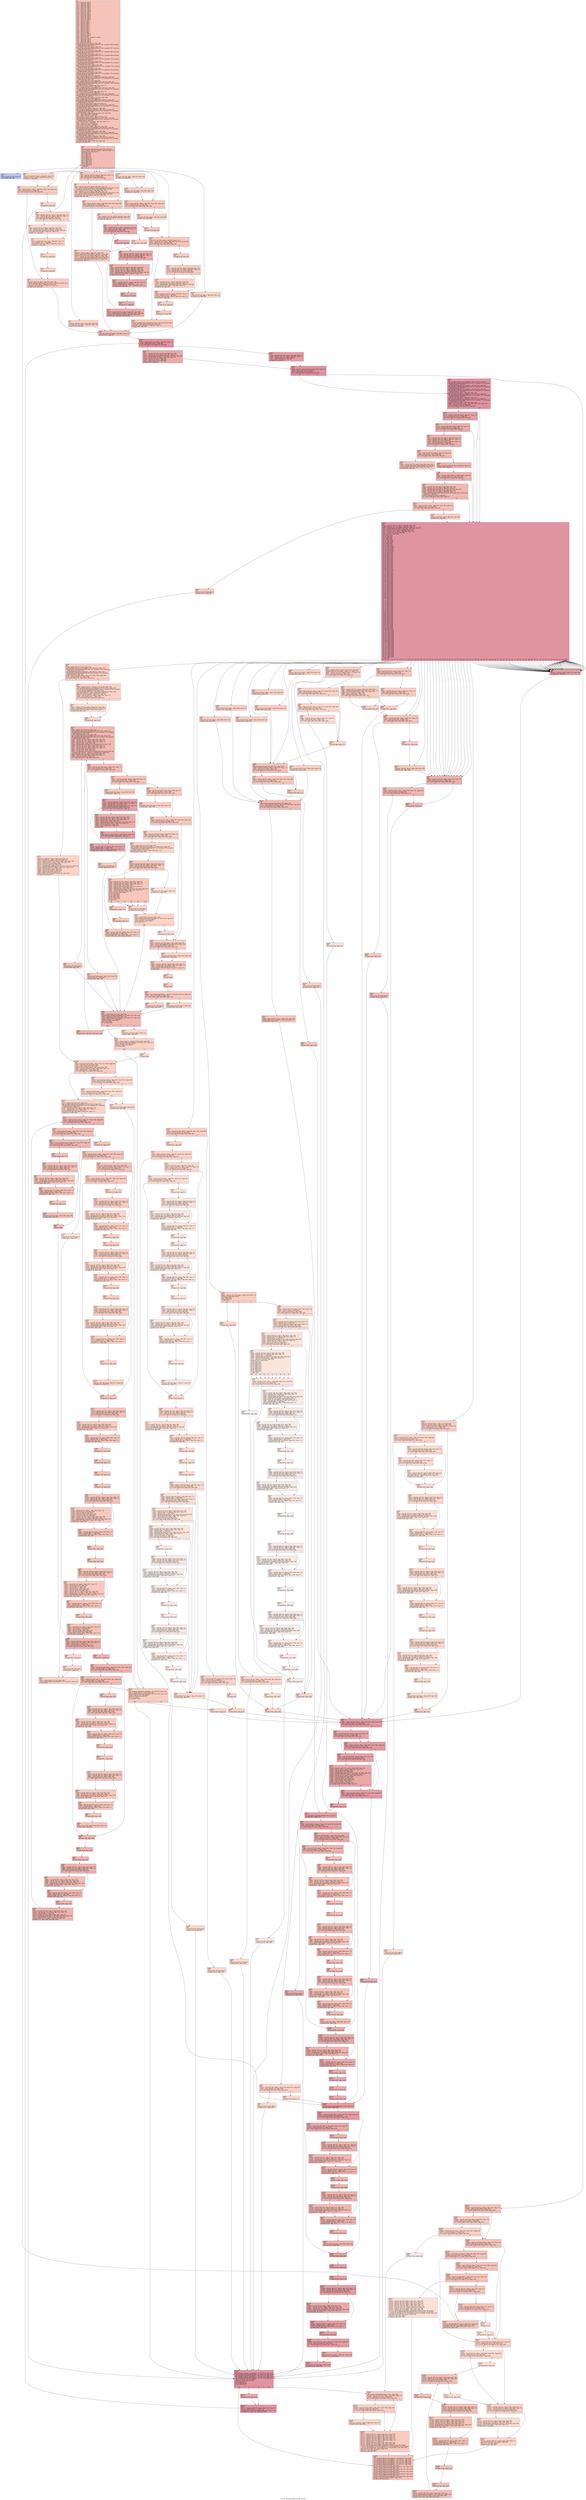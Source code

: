 digraph "CFG for 'quotearg_buffer_restyled' function" {
	label="CFG for 'quotearg_buffer_restyled' function";

	Node0x8f8710 [shape=record,color="#3d50c3ff", style=filled, fillcolor="#e8765c70",label="{%9:\l  %10 = alloca i64, align 8\l  %11 = alloca i8*, align 8\l  %12 = alloca i64, align 8\l  %13 = alloca i8*, align 8\l  %14 = alloca i64, align 8\l  %15 = alloca i32, align 4\l  %16 = alloca i32, align 4\l  %17 = alloca i32*, align 8\l  %18 = alloca i8*, align 8\l  %19 = alloca i8*, align 8\l  %20 = alloca i64, align 8\l  %21 = alloca i64, align 8\l  %22 = alloca i64, align 8\l  %23 = alloca i8*, align 8\l  %24 = alloca i64, align 8\l  %25 = alloca i8, align 1\l  %26 = alloca i8, align 1\l  %27 = alloca i8, align 1\l  %28 = alloca i8, align 1\l  %29 = alloca i8, align 1\l  %30 = alloca i8, align 1\l  %31 = alloca i8, align 1\l  %32 = alloca i8, align 1\l  %33 = alloca i8, align 1\l  %34 = alloca i8, align 1\l  %35 = alloca i8, align 1\l  %36 = alloca i32, align 4\l  %37 = alloca i64, align 8\l  %38 = alloca i8, align 1\l  %39 = alloca %struct.__mbstate_t, align 4\l  %40 = alloca i32, align 4\l  %41 = alloca i64, align 8\l  %42 = alloca i64, align 8\l  %43 = alloca i64, align 8\l  store i8* %0, i8** %11, align 8, !tbaa !766\l  call void @llvm.dbg.declare(metadata i8** %11, metadata !696, metadata\l... !DIExpression()), !dbg !770\l  store i64 %1, i64* %12, align 8, !tbaa !771\l  call void @llvm.dbg.declare(metadata i64* %12, metadata !697, metadata\l... !DIExpression()), !dbg !773\l  store i8* %2, i8** %13, align 8, !tbaa !766\l  call void @llvm.dbg.declare(metadata i8** %13, metadata !698, metadata\l... !DIExpression()), !dbg !774\l  store i64 %3, i64* %14, align 8, !tbaa !771\l  call void @llvm.dbg.declare(metadata i64* %14, metadata !699, metadata\l... !DIExpression()), !dbg !775\l  store i32 %4, i32* %15, align 4, !tbaa !776\l  call void @llvm.dbg.declare(metadata i32* %15, metadata !700, metadata\l... !DIExpression()), !dbg !777\l  store i32 %5, i32* %16, align 4, !tbaa !778\l  call void @llvm.dbg.declare(metadata i32* %16, metadata !701, metadata\l... !DIExpression()), !dbg !780\l  store i32* %6, i32** %17, align 8, !tbaa !766\l  call void @llvm.dbg.declare(metadata i32** %17, metadata !702, metadata\l... !DIExpression()), !dbg !781\l  store i8* %7, i8** %18, align 8, !tbaa !766\l  call void @llvm.dbg.declare(metadata i8** %18, metadata !703, metadata\l... !DIExpression()), !dbg !782\l  store i8* %8, i8** %19, align 8, !tbaa !766\l  call void @llvm.dbg.declare(metadata i8** %19, metadata !704, metadata\l... !DIExpression()), !dbg !783\l  %44 = bitcast i64* %20 to i8*, !dbg !784\l  call void @llvm.lifetime.start.p0i8(i64 8, i8* %44) #23, !dbg !784\l  call void @llvm.dbg.declare(metadata i64* %20, metadata !705, metadata\l... !DIExpression()), !dbg !785\l  %45 = bitcast i64* %21 to i8*, !dbg !786\l  call void @llvm.lifetime.start.p0i8(i64 8, i8* %45) #23, !dbg !786\l  call void @llvm.dbg.declare(metadata i64* %21, metadata !706, metadata\l... !DIExpression()), !dbg !787\l  store i64 0, i64* %21, align 8, !dbg !787, !tbaa !771\l  %46 = bitcast i64* %22 to i8*, !dbg !788\l  call void @llvm.lifetime.start.p0i8(i64 8, i8* %46) #23, !dbg !788\l  call void @llvm.dbg.declare(metadata i64* %22, metadata !707, metadata\l... !DIExpression()), !dbg !789\l  store i64 0, i64* %22, align 8, !dbg !789, !tbaa !771\l  %47 = bitcast i8** %23 to i8*, !dbg !790\l  call void @llvm.lifetime.start.p0i8(i64 8, i8* %47) #23, !dbg !790\l  call void @llvm.dbg.declare(metadata i8** %23, metadata !708, metadata\l... !DIExpression()), !dbg !791\l  store i8* null, i8** %23, align 8, !dbg !791, !tbaa !766\l  %48 = bitcast i64* %24 to i8*, !dbg !792\l  call void @llvm.lifetime.start.p0i8(i64 8, i8* %48) #23, !dbg !792\l  call void @llvm.dbg.declare(metadata i64* %24, metadata !709, metadata\l... !DIExpression()), !dbg !793\l  store i64 0, i64* %24, align 8, !dbg !793, !tbaa !771\l  call void @llvm.lifetime.start.p0i8(i64 1, i8* %25) #23, !dbg !794\l  call void @llvm.dbg.declare(metadata i8* %25, metadata !710, metadata\l... !DIExpression()), !dbg !795\l  store i8 0, i8* %25, align 1, !dbg !795, !tbaa !796\l  call void @llvm.lifetime.start.p0i8(i64 1, i8* %26) #23, !dbg !798\l  call void @llvm.dbg.declare(metadata i8* %26, metadata !711, metadata\l... !DIExpression()), !dbg !799\l  %49 = call i64 @__ctype_get_mb_cur_max() #23, !dbg !800\l  %50 = icmp eq i64 %49, 1, !dbg !801\l  %51 = zext i1 %50 to i8, !dbg !799\l  store i8 %51, i8* %26, align 1, !dbg !799, !tbaa !796\l  call void @llvm.lifetime.start.p0i8(i64 1, i8* %27) #23, !dbg !802\l  call void @llvm.dbg.declare(metadata i8* %27, metadata !712, metadata\l... !DIExpression()), !dbg !803\l  %52 = load i32, i32* %16, align 4, !dbg !804, !tbaa !778\l  %53 = and i32 %52, 2, !dbg !805\l  %54 = icmp ne i32 %53, 0, !dbg !806\l  %55 = zext i1 %54 to i8, !dbg !803\l  store i8 %55, i8* %27, align 1, !dbg !803, !tbaa !796\l  call void @llvm.lifetime.start.p0i8(i64 1, i8* %28) #23, !dbg !807\l  call void @llvm.dbg.declare(metadata i8* %28, metadata !713, metadata\l... !DIExpression()), !dbg !808\l  store i8 0, i8* %28, align 1, !dbg !808, !tbaa !796\l  call void @llvm.lifetime.start.p0i8(i64 1, i8* %29) #23, !dbg !809\l  call void @llvm.dbg.declare(metadata i8* %29, metadata !714, metadata\l... !DIExpression()), !dbg !810\l  store i8 0, i8* %29, align 1, !dbg !810, !tbaa !796\l  call void @llvm.lifetime.start.p0i8(i64 1, i8* %30) #23, !dbg !811\l  call void @llvm.dbg.declare(metadata i8* %30, metadata !715, metadata\l... !DIExpression()), !dbg !812\l  store i8 1, i8* %30, align 1, !dbg !812, !tbaa !796\l  br label %56, !dbg !811\l}"];
	Node0x8f8710 -> Node0x8f94c0;
	Node0x8f94c0 [shape=record,color="#3d50c3ff", style=filled, fillcolor="#e1675170",label="{%56:\l56:                                               \l  call void @llvm.dbg.label(metadata !760), !dbg !813\l  %57 = load i32, i32* %15, align 4, !dbg !814, !tbaa !776\l  switch i32 %57, label %145 [\l    i32 6, label %58\l    i32 5, label %59\l    i32 7, label %77\l    i32 8, label %78\l    i32 9, label %78\l    i32 10, label %78\l    i32 3, label %119\l    i32 1, label %120\l    i32 4, label %121\l    i32 2, label %126\l    i32 0, label %144\l  ], !dbg !815\l|{<s0>def|<s1>6|<s2>5|<s3>7|<s4>8|<s5>9|<s6>10|<s7>3|<s8>1|<s9>4|<s10>2|<s11>0}}"];
	Node0x8f94c0:s0 -> Node0x8fa0f0;
	Node0x8f94c0:s1 -> Node0x8f9510;
	Node0x8f94c0:s2 -> Node0x8f9560;
	Node0x8f94c0:s3 -> Node0x8f97e0;
	Node0x8f94c0:s4 -> Node0x8f9830;
	Node0x8f94c0:s5 -> Node0x8f9830;
	Node0x8f94c0:s6 -> Node0x8f9830;
	Node0x8f94c0:s7 -> Node0x8f9c90;
	Node0x8f94c0:s8 -> Node0x8f9ce0;
	Node0x8f94c0:s9 -> Node0x8f9d30;
	Node0x8f94c0:s10 -> Node0x8f9e20;
	Node0x8f94c0:s11 -> Node0x8fa0a0;
	Node0x8f9510 [shape=record,color="#3d50c3ff", style=filled, fillcolor="#f4987a70",label="{%58:\l58:                                               \l  store i32 5, i32* %15, align 4, !dbg !816, !tbaa !776\l  store i8 1, i8* %27, align 1, !dbg !818, !tbaa !796\l  br label %59, !dbg !819\l}"];
	Node0x8f9510 -> Node0x8f9560;
	Node0x8f9560 [shape=record,color="#3d50c3ff", style=filled, fillcolor="#f08b6e70",label="{%59:\l59:                                               \l  %60 = load i8, i8* %27, align 1, !dbg !820, !tbaa !796, !range !822\l  %61 = trunc i8 %60 to i1, !dbg !820\l  br i1 %61, label %76, label %62, !dbg !823\l|{<s0>T|<s1>F}}"];
	Node0x8f9560:s0 -> Node0x8f9790;
	Node0x8f9560:s1 -> Node0x8f95b0;
	Node0x8f95b0 [shape=record,color="#3d50c3ff", style=filled, fillcolor="#f4987a70",label="{%62:\l62:                                               \l  br label %63, !dbg !824\l}"];
	Node0x8f95b0 -> Node0x8f9600;
	Node0x8f9600 [shape=record,color="#3d50c3ff", style=filled, fillcolor="#f4987a70",label="{%63:\l63:                                               \l  %64 = load i64, i64* %21, align 8, !dbg !825, !tbaa !771\l  %65 = load i64, i64* %12, align 8, !dbg !825, !tbaa !771\l  %66 = icmp ult i64 %64, %65, !dbg !825\l  br i1 %66, label %67, label %71, !dbg !828\l|{<s0>T|<s1>F}}"];
	Node0x8f9600:s0 -> Node0x8f9650;
	Node0x8f9600:s1 -> Node0x8f96a0;
	Node0x8f9650 [shape=record,color="#3d50c3ff", style=filled, fillcolor="#f7a88970",label="{%67:\l67:                                               \l  %68 = load i8*, i8** %11, align 8, !dbg !825, !tbaa !766\l  %69 = load i64, i64* %21, align 8, !dbg !825, !tbaa !771\l  %70 = getelementptr inbounds i8, i8* %68, i64 %69, !dbg !825\l  store i8 34, i8* %70, align 1, !dbg !825, !tbaa !776\l  br label %71, !dbg !825\l}"];
	Node0x8f9650 -> Node0x8f96a0;
	Node0x8f96a0 [shape=record,color="#3d50c3ff", style=filled, fillcolor="#f4987a70",label="{%71:\l71:                                               \l  %72 = load i64, i64* %21, align 8, !dbg !828, !tbaa !771\l  %73 = add i64 %72, 1, !dbg !828\l  store i64 %73, i64* %21, align 8, !dbg !828, !tbaa !771\l  br label %74, !dbg !828\l}"];
	Node0x8f96a0 -> Node0x8f96f0;
	Node0x8f96f0 [shape=record,color="#3d50c3ff", style=filled, fillcolor="#f4987a70",label="{%74:\l74:                                               \l  br label %75, !dbg !828\l}"];
	Node0x8f96f0 -> Node0x8f9740;
	Node0x8f9740 [shape=record,color="#3d50c3ff", style=filled, fillcolor="#f4987a70",label="{%75:\l75:                                               \l  br label %76, !dbg !828\l}"];
	Node0x8f9740 -> Node0x8f9790;
	Node0x8f9790 [shape=record,color="#3d50c3ff", style=filled, fillcolor="#f08b6e70",label="{%76:\l76:                                               \l  store i8 1, i8* %25, align 1, !dbg !829, !tbaa !796\l  store i8* getelementptr inbounds ([2 x i8], [2 x i8]* @.str.10.65, i64 0,\l... i64 0), i8** %23, align 8, !dbg !830, !tbaa !766\l  store i64 1, i64* %24, align 8, !dbg !831, !tbaa !771\l  br label %146, !dbg !832\l}"];
	Node0x8f9790 -> Node0x8fa140;
	Node0x8f97e0 [shape=record,color="#3d50c3ff", style=filled, fillcolor="#f4987a70",label="{%77:\l77:                                               \l  store i8 1, i8* %25, align 1, !dbg !833, !tbaa !796\l  store i8 0, i8* %27, align 1, !dbg !834, !tbaa !796\l  br label %146, !dbg !835\l}"];
	Node0x8f97e0 -> Node0x8fa140;
	Node0x8f9830 [shape=record,color="#3d50c3ff", style=filled, fillcolor="#ed836670",label="{%78:\l78:                                               \l  %79 = load i32, i32* %15, align 4, !dbg !836, !tbaa !776\l  %80 = icmp ne i32 %79, 10, !dbg !839\l  br i1 %80, label %81, label %86, !dbg !840\l|{<s0>T|<s1>F}}"];
	Node0x8f9830:s0 -> Node0x8f9880;
	Node0x8f9830:s1 -> Node0x8f98d0;
	Node0x8f9880 [shape=record,color="#3d50c3ff", style=filled, fillcolor="#f2907270",label="{%81:\l81:                                               \l  %82 = load i32, i32* %15, align 4, !dbg !841, !tbaa !776\l  %83 = call i8* @gettext_quote(i8* noundef getelementptr inbounds ([2 x i8],\l... [2 x i8]* @.str.11.66, i64 0, i64 0), i32 noundef %82), !dbg !843\l  store i8* %83, i8** %18, align 8, !dbg !844, !tbaa !766\l  %84 = load i32, i32* %15, align 4, !dbg !845, !tbaa !776\l  %85 = call i8* @gettext_quote(i8* noundef getelementptr inbounds ([2 x i8],\l... [2 x i8]* @.str.12.67, i64 0, i64 0), i32 noundef %84), !dbg !846\l  store i8* %85, i8** %19, align 8, !dbg !847, !tbaa !766\l  br label %86, !dbg !848\l}"];
	Node0x8f9880 -> Node0x8f98d0;
	Node0x8f98d0 [shape=record,color="#3d50c3ff", style=filled, fillcolor="#ed836670",label="{%86:\l86:                                               \l  %87 = load i8, i8* %27, align 1, !dbg !849, !tbaa !796, !range !822\l  %88 = trunc i8 %87 to i1, !dbg !849\l  br i1 %88, label %115, label %89, !dbg !851\l|{<s0>T|<s1>F}}"];
	Node0x8f98d0:s0 -> Node0x8f9c40;
	Node0x8f98d0:s1 -> Node0x8f9920;
	Node0x8f9920 [shape=record,color="#3d50c3ff", style=filled, fillcolor="#f2907270",label="{%89:\l89:                                               \l  %90 = load i8*, i8** %18, align 8, !dbg !852, !tbaa !766\l  store i8* %90, i8** %23, align 8, !dbg !854, !tbaa !766\l  br label %91, !dbg !855\l}"];
	Node0x8f9920 -> Node0x8f9970;
	Node0x8f9970 [shape=record,color="#3d50c3ff", style=filled, fillcolor="#cc403a70",label="{%91:\l91:                                               \l  %92 = load i8*, i8** %23, align 8, !dbg !856, !tbaa !766\l  %93 = load i8, i8* %92, align 1, !dbg !858, !tbaa !776\l  %94 = icmp ne i8 %93, 0, !dbg !859\l  br i1 %94, label %95, label %114, !dbg !859\l|{<s0>T|<s1>F}}"];
	Node0x8f9970:s0 -> Node0x8f99c0;
	Node0x8f9970:s1 -> Node0x8f9bf0;
	Node0x8f99c0 [shape=record,color="#3d50c3ff", style=filled, fillcolor="#cc403a70",label="{%95:\l95:                                               \l  br label %96, !dbg !860\l}"];
	Node0x8f99c0 -> Node0x8f9a10;
	Node0x8f9a10 [shape=record,color="#3d50c3ff", style=filled, fillcolor="#cc403a70",label="{%96:\l96:                                               \l  %97 = load i64, i64* %21, align 8, !dbg !861, !tbaa !771\l  %98 = load i64, i64* %12, align 8, !dbg !861, !tbaa !771\l  %99 = icmp ult i64 %97, %98, !dbg !861\l  br i1 %99, label %100, label %106, !dbg !864\l|{<s0>T|<s1>F}}"];
	Node0x8f9a10:s0 -> Node0x8f9a60;
	Node0x8f9a10:s1 -> Node0x8f9ab0;
	Node0x8f9a60 [shape=record,color="#3d50c3ff", style=filled, fillcolor="#d8564670",label="{%100:\l100:                                              \l  %101 = load i8*, i8** %23, align 8, !dbg !861, !tbaa !766\l  %102 = load i8, i8* %101, align 1, !dbg !861, !tbaa !776\l  %103 = load i8*, i8** %11, align 8, !dbg !861, !tbaa !766\l  %104 = load i64, i64* %21, align 8, !dbg !861, !tbaa !771\l  %105 = getelementptr inbounds i8, i8* %103, i64 %104, !dbg !861\l  store i8 %102, i8* %105, align 1, !dbg !861, !tbaa !776\l  br label %106, !dbg !861\l}"];
	Node0x8f9a60 -> Node0x8f9ab0;
	Node0x8f9ab0 [shape=record,color="#3d50c3ff", style=filled, fillcolor="#cc403a70",label="{%106:\l106:                                              \l  %107 = load i64, i64* %21, align 8, !dbg !864, !tbaa !771\l  %108 = add i64 %107, 1, !dbg !864\l  store i64 %108, i64* %21, align 8, !dbg !864, !tbaa !771\l  br label %109, !dbg !864\l}"];
	Node0x8f9ab0 -> Node0x8f9b00;
	Node0x8f9b00 [shape=record,color="#3d50c3ff", style=filled, fillcolor="#cc403a70",label="{%109:\l109:                                              \l  br label %110, !dbg !864\l}"];
	Node0x8f9b00 -> Node0x8f9b50;
	Node0x8f9b50 [shape=record,color="#3d50c3ff", style=filled, fillcolor="#cc403a70",label="{%110:\l110:                                              \l  br label %111, !dbg !864\l}"];
	Node0x8f9b50 -> Node0x8f9ba0;
	Node0x8f9ba0 [shape=record,color="#3d50c3ff", style=filled, fillcolor="#cc403a70",label="{%111:\l111:                                              \l  %112 = load i8*, i8** %23, align 8, !dbg !865, !tbaa !766\l  %113 = getelementptr inbounds i8, i8* %112, i32 1, !dbg !865\l  store i8* %113, i8** %23, align 8, !dbg !865, !tbaa !766\l  br label %91, !dbg !866, !llvm.loop !867\l}"];
	Node0x8f9ba0 -> Node0x8f9970;
	Node0x8f9bf0 [shape=record,color="#3d50c3ff", style=filled, fillcolor="#f2907270",label="{%114:\l114:                                              \l  br label %115, !dbg !868\l}"];
	Node0x8f9bf0 -> Node0x8f9c40;
	Node0x8f9c40 [shape=record,color="#3d50c3ff", style=filled, fillcolor="#ed836670",label="{%115:\l115:                                              \l  store i8 1, i8* %25, align 1, !dbg !871, !tbaa !796\l  %116 = load i8*, i8** %19, align 8, !dbg !872, !tbaa !766\l  store i8* %116, i8** %23, align 8, !dbg !873, !tbaa !766\l  %117 = load i8*, i8** %23, align 8, !dbg !874, !tbaa !766\l  %118 = call i64 @strlen(i8* noundef %117) #24, !dbg !875\l  store i64 %118, i64* %24, align 8, !dbg !876, !tbaa !771\l  br label %146, !dbg !877\l}"];
	Node0x8f9c40 -> Node0x8fa140;
	Node0x8f9c90 [shape=record,color="#3d50c3ff", style=filled, fillcolor="#f4987a70",label="{%119:\l119:                                              \l  store i8 1, i8* %25, align 1, !dbg !878, !tbaa !796\l  br label %120, !dbg !879\l}"];
	Node0x8f9c90 -> Node0x8f9ce0;
	Node0x8f9ce0 [shape=record,color="#3d50c3ff", style=filled, fillcolor="#f08b6e70",label="{%120:\l120:                                              \l  store i8 1, i8* %27, align 1, !dbg !880, !tbaa !796\l  br label %121, !dbg !881\l}"];
	Node0x8f9ce0 -> Node0x8f9d30;
	Node0x8f9d30 [shape=record,color="#3d50c3ff", style=filled, fillcolor="#ed836670",label="{%121:\l121:                                              \l  %122 = load i8, i8* %27, align 1, !dbg !882, !tbaa !796, !range !822\l  %123 = trunc i8 %122 to i1, !dbg !882\l  br i1 %123, label %125, label %124, !dbg !884\l|{<s0>T|<s1>F}}"];
	Node0x8f9d30:s0 -> Node0x8f9dd0;
	Node0x8f9d30:s1 -> Node0x8f9d80;
	Node0x8f9d80 [shape=record,color="#3d50c3ff", style=filled, fillcolor="#f2907270",label="{%124:\l124:                                              \l  store i8 1, i8* %25, align 1, !dbg !885, !tbaa !796\l  br label %125, !dbg !886\l}"];
	Node0x8f9d80 -> Node0x8f9dd0;
	Node0x8f9dd0 [shape=record,color="#3d50c3ff", style=filled, fillcolor="#ed836670",label="{%125:\l125:                                              \l  br label %126, !dbg !882\l}"];
	Node0x8f9dd0 -> Node0x8f9e20;
	Node0x8f9e20 [shape=record,color="#3d50c3ff", style=filled, fillcolor="#ec7f6370",label="{%126:\l126:                                              \l  store i32 2, i32* %15, align 4, !dbg !887, !tbaa !776\l  %127 = load i8, i8* %27, align 1, !dbg !888, !tbaa !796, !range !822\l  %128 = trunc i8 %127 to i1, !dbg !888\l  br i1 %128, label %143, label %129, !dbg !890\l|{<s0>T|<s1>F}}"];
	Node0x8f9e20:s0 -> Node0x8fa050;
	Node0x8f9e20:s1 -> Node0x8f9e70;
	Node0x8f9e70 [shape=record,color="#3d50c3ff", style=filled, fillcolor="#f08b6e70",label="{%129:\l129:                                              \l  br label %130, !dbg !891\l}"];
	Node0x8f9e70 -> Node0x8f9ec0;
	Node0x8f9ec0 [shape=record,color="#3d50c3ff", style=filled, fillcolor="#f08b6e70",label="{%130:\l130:                                              \l  %131 = load i64, i64* %21, align 8, !dbg !892, !tbaa !771\l  %132 = load i64, i64* %12, align 8, !dbg !892, !tbaa !771\l  %133 = icmp ult i64 %131, %132, !dbg !892\l  br i1 %133, label %134, label %138, !dbg !895\l|{<s0>T|<s1>F}}"];
	Node0x8f9ec0:s0 -> Node0x8f9f10;
	Node0x8f9ec0:s1 -> Node0x8f9f60;
	Node0x8f9f10 [shape=record,color="#3d50c3ff", style=filled, fillcolor="#f4987a70",label="{%134:\l134:                                              \l  %135 = load i8*, i8** %11, align 8, !dbg !892, !tbaa !766\l  %136 = load i64, i64* %21, align 8, !dbg !892, !tbaa !771\l  %137 = getelementptr inbounds i8, i8* %135, i64 %136, !dbg !892\l  store i8 39, i8* %137, align 1, !dbg !892, !tbaa !776\l  br label %138, !dbg !892\l}"];
	Node0x8f9f10 -> Node0x8f9f60;
	Node0x8f9f60 [shape=record,color="#3d50c3ff", style=filled, fillcolor="#f08b6e70",label="{%138:\l138:                                              \l  %139 = load i64, i64* %21, align 8, !dbg !895, !tbaa !771\l  %140 = add i64 %139, 1, !dbg !895\l  store i64 %140, i64* %21, align 8, !dbg !895, !tbaa !771\l  br label %141, !dbg !895\l}"];
	Node0x8f9f60 -> Node0x8f9fb0;
	Node0x8f9fb0 [shape=record,color="#3d50c3ff", style=filled, fillcolor="#f08b6e70",label="{%141:\l141:                                              \l  br label %142, !dbg !895\l}"];
	Node0x8f9fb0 -> Node0x8fa000;
	Node0x8fa000 [shape=record,color="#3d50c3ff", style=filled, fillcolor="#f08b6e70",label="{%142:\l142:                                              \l  br label %143, !dbg !895\l}"];
	Node0x8fa000 -> Node0x8fa050;
	Node0x8fa050 [shape=record,color="#3d50c3ff", style=filled, fillcolor="#ec7f6370",label="{%143:\l143:                                              \l  store i8* getelementptr inbounds ([2 x i8], [2 x i8]* @.str.12.67, i64 0,\l... i64 0), i8** %23, align 8, !dbg !896, !tbaa !766\l  store i64 1, i64* %24, align 8, !dbg !897, !tbaa !771\l  br label %146, !dbg !898\l}"];
	Node0x8fa050 -> Node0x8fa140;
	Node0x8fa0a0 [shape=record,color="#3d50c3ff", style=filled, fillcolor="#f4987a70",label="{%144:\l144:                                              \l  store i8 0, i8* %27, align 1, !dbg !899, !tbaa !796\l  br label %146, !dbg !900\l}"];
	Node0x8fa0a0 -> Node0x8fa140;
	Node0x8fa0f0 [shape=record,color="#3d50c3ff", style=filled, fillcolor="#5b7ae570",label="{%145:\l145:                                              \l  call void @abort() #25, !dbg !901\l  unreachable, !dbg !901\l}"];
	Node0x8fa140 [shape=record,color="#3d50c3ff", style=filled, fillcolor="#e1675170",label="{%146:\l146:                                              \l  store i64 0, i64* %20, align 8, !dbg !902, !tbaa !771\l  br label %147, !dbg !903\l}"];
	Node0x8fa140 -> Node0x8fa190;
	Node0x8fa190 [shape=record,color="#b70d28ff", style=filled, fillcolor="#b70d2870",label="{%147:\l147:                                              \l  %148 = load i64, i64* %14, align 8, !dbg !904, !tbaa !771\l  %149 = icmp eq i64 %148, -1, !dbg !905\l  br i1 %149, label %150, label %158, !dbg !904\l|{<s0>T|<s1>F}}"];
	Node0x8fa190:s0 -> Node0x8fa1e0;
	Node0x8fa190:s1 -> Node0x8fa230;
	Node0x8fa1e0 [shape=record,color="#3d50c3ff", style=filled, fillcolor="#ca3b3770",label="{%150:\l150:                                              \l  %151 = load i8*, i8** %13, align 8, !dbg !906, !tbaa !766\l  %152 = load i64, i64* %20, align 8, !dbg !907, !tbaa !771\l  %153 = getelementptr inbounds i8, i8* %151, i64 %152, !dbg !906\l  %154 = load i8, i8* %153, align 1, !dbg !906, !tbaa !776\l  %155 = sext i8 %154 to i32, !dbg !906\l  %156 = icmp eq i32 %155, 0, !dbg !908\l  %157 = zext i1 %156 to i32, !dbg !908\l  br label %163, !dbg !904\l}"];
	Node0x8fa1e0 -> Node0x8fa280;
	Node0x8fa230 [shape=record,color="#b70d28ff", style=filled, fillcolor="#be242e70",label="{%158:\l158:                                              \l  %159 = load i64, i64* %20, align 8, !dbg !909, !tbaa !771\l  %160 = load i64, i64* %14, align 8, !dbg !910, !tbaa !771\l  %161 = icmp eq i64 %159, %160, !dbg !911\l  %162 = zext i1 %161 to i32, !dbg !911\l  br label %163, !dbg !904\l}"];
	Node0x8fa230 -> Node0x8fa280;
	Node0x8fa280 [shape=record,color="#b70d28ff", style=filled, fillcolor="#b70d2870",label="{%163:\l163:                                              \l  %164 = phi i32 [ %157, %150 ], [ %162, %158 ], !dbg !904\l  %165 = icmp ne i32 %164, 0, !dbg !912\l  %166 = xor i1 %165, true, !dbg !912\l  br i1 %166, label %167, label %1079, !dbg !913\l|{<s0>T|<s1>F}}"];
	Node0x8fa280:s0 -> Node0x8fa2d0;
	Node0x8fa280:s1 -> Node0x900f40;
	Node0x8fa2d0 [shape=record,color="#b70d28ff", style=filled, fillcolor="#b70d2870",label="{%167:\l167:                                              \l  call void @llvm.lifetime.start.p0i8(i64 1, i8* %31) #23, !dbg !914\l  call void @llvm.dbg.declare(metadata i8* %31, metadata !716, metadata\l... !DIExpression()), !dbg !915\l  call void @llvm.lifetime.start.p0i8(i64 1, i8* %32) #23, !dbg !916\l  call void @llvm.dbg.declare(metadata i8* %32, metadata !720, metadata\l... !DIExpression()), !dbg !917\l  call void @llvm.lifetime.start.p0i8(i64 1, i8* %33) #23, !dbg !918\l  call void @llvm.dbg.declare(metadata i8* %33, metadata !721, metadata\l... !DIExpression()), !dbg !919\l  store i8 0, i8* %33, align 1, !dbg !919, !tbaa !796\l  call void @llvm.lifetime.start.p0i8(i64 1, i8* %34) #23, !dbg !920\l  call void @llvm.dbg.declare(metadata i8* %34, metadata !722, metadata\l... !DIExpression()), !dbg !921\l  store i8 0, i8* %34, align 1, !dbg !921, !tbaa !796\l  call void @llvm.lifetime.start.p0i8(i64 1, i8* %35) #23, !dbg !922\l  call void @llvm.dbg.declare(metadata i8* %35, metadata !723, metadata\l... !DIExpression()), !dbg !923\l  store i8 0, i8* %35, align 1, !dbg !923, !tbaa !796\l  %168 = load i8, i8* %25, align 1, !dbg !924, !tbaa !796, !range !822\l  %169 = trunc i8 %168 to i1, !dbg !924\l  br i1 %169, label %170, label %206, !dbg !926\l|{<s0>T|<s1>F}}"];
	Node0x8fa2d0:s0 -> Node0x8fa320;
	Node0x8fa2d0:s1 -> Node0x8fa690;
	Node0x8fa320 [shape=record,color="#3d50c3ff", style=filled, fillcolor="#c32e3170",label="{%170:\l170:                                              \l  %171 = load i32, i32* %15, align 4, !dbg !927, !tbaa !776\l  %172 = icmp ne i32 %171, 2, !dbg !928\l  br i1 %172, label %173, label %206, !dbg !929\l|{<s0>T|<s1>F}}"];
	Node0x8fa320:s0 -> Node0x8fa370;
	Node0x8fa320:s1 -> Node0x8fa690;
	Node0x8fa370 [shape=record,color="#3d50c3ff", style=filled, fillcolor="#d0473d70",label="{%173:\l173:                                              \l  %174 = load i64, i64* %24, align 8, !dbg !930, !tbaa !771\l  %175 = icmp ne i64 %174, 0, !dbg !930\l  br i1 %175, label %176, label %206, !dbg !931\l|{<s0>T|<s1>F}}"];
	Node0x8fa370:s0 -> Node0x8fa3c0;
	Node0x8fa370:s1 -> Node0x8fa690;
	Node0x8fa3c0 [shape=record,color="#3d50c3ff", style=filled, fillcolor="#d6524470",label="{%176:\l176:                                              \l  %177 = load i64, i64* %20, align 8, !dbg !932, !tbaa !771\l  %178 = load i64, i64* %24, align 8, !dbg !933, !tbaa !771\l  %179 = add i64 %177, %178, !dbg !934\l  %180 = load i64, i64* %14, align 8, !dbg !935, !tbaa !771\l  %181 = icmp eq i64 %180, -1, !dbg !936\l  br i1 %181, label %182, label %188, !dbg !937\l|{<s0>T|<s1>F}}"];
	Node0x8fa3c0:s0 -> Node0x8fa410;
	Node0x8fa3c0:s1 -> Node0x8fa4b0;
	Node0x8fa410 [shape=record,color="#3d50c3ff", style=filled, fillcolor="#e1675170",label="{%182:\l182:                                              \l  %183 = load i64, i64* %24, align 8, !dbg !938, !tbaa !771\l  %184 = icmp ult i64 1, %183, !dbg !939\l  br i1 %184, label %185, label %188, !dbg !935\l|{<s0>T|<s1>F}}"];
	Node0x8fa410:s0 -> Node0x8fa460;
	Node0x8fa410:s1 -> Node0x8fa4b0;
	Node0x8fa460 [shape=record,color="#3d50c3ff", style=filled, fillcolor="#e97a5f70",label="{%185:\l185:                                              \l  %186 = load i8*, i8** %13, align 8, !dbg !940, !tbaa !766\l  %187 = call i64 @strlen(i8* noundef %186) #24, !dbg !941\l  store i64 %187, i64* %14, align 8, !dbg !942, !tbaa !771\l  br label %190, !dbg !935\l}"];
	Node0x8fa460 -> Node0x8fa500;
	Node0x8fa4b0 [shape=record,color="#3d50c3ff", style=filled, fillcolor="#d8564670",label="{%188:\l188:                                              \l  %189 = load i64, i64* %14, align 8, !dbg !943, !tbaa !771\l  br label %190, !dbg !935\l}"];
	Node0x8fa4b0 -> Node0x8fa500;
	Node0x8fa500 [shape=record,color="#3d50c3ff", style=filled, fillcolor="#d6524470",label="{%190:\l190:                                              \l  %191 = phi i64 [ %187, %185 ], [ %189, %188 ], !dbg !935\l  %192 = icmp ule i64 %179, %191, !dbg !944\l  br i1 %192, label %193, label %206, !dbg !945\l|{<s0>T|<s1>F}}"];
	Node0x8fa500:s0 -> Node0x8fa550;
	Node0x8fa500:s1 -> Node0x8fa690;
	Node0x8fa550 [shape=record,color="#3d50c3ff", style=filled, fillcolor="#de614d70",label="{%193:\l193:                                              \l  %194 = load i8*, i8** %13, align 8, !dbg !946, !tbaa !766\l  %195 = load i64, i64* %20, align 8, !dbg !947, !tbaa !771\l  %196 = getelementptr inbounds i8, i8* %194, i64 %195, !dbg !948\l  %197 = load i8*, i8** %23, align 8, !dbg !949, !tbaa !766\l  %198 = load i64, i64* %24, align 8, !dbg !950, !tbaa !771\l  %199 = call i32 @memcmp(i8* noundef %196, i8* noundef %197, i64 noundef\l... %198) #24, !dbg !951\l  %200 = icmp eq i32 %199, 0, !dbg !952\l  br i1 %200, label %201, label %206, !dbg !953\l|{<s0>T|<s1>F}}"];
	Node0x8fa550:s0 -> Node0x8fa5a0;
	Node0x8fa550:s1 -> Node0x8fa690;
	Node0x8fa5a0 [shape=record,color="#3d50c3ff", style=filled, fillcolor="#e97a5f70",label="{%201:\l201:                                              \l  %202 = load i8, i8* %27, align 1, !dbg !954, !tbaa !796, !range !822\l  %203 = trunc i8 %202 to i1, !dbg !954\l  br i1 %203, label %204, label %205, !dbg !957\l|{<s0>T|<s1>F}}"];
	Node0x8fa5a0:s0 -> Node0x8fa5f0;
	Node0x8fa5a0:s1 -> Node0x8fa640;
	Node0x8fa5f0 [shape=record,color="#3d50c3ff", style=filled, fillcolor="#ef886b70",label="{%204:\l204:                                              \l  store i32 16, i32* %36, align 4\l  br label %1073, !dbg !958\l}"];
	Node0x8fa5f0 -> Node0x900e50;
	Node0x8fa640 [shape=record,color="#3d50c3ff", style=filled, fillcolor="#ef886b70",label="{%205:\l205:                                              \l  store i8 1, i8* %33, align 1, !dbg !959, !tbaa !796\l  br label %206, !dbg !960\l}"];
	Node0x8fa640 -> Node0x8fa690;
	Node0x8fa690 [shape=record,color="#b70d28ff", style=filled, fillcolor="#b70d2870",label="{%206:\l206:                                              \l  %207 = load i8*, i8** %13, align 8, !dbg !961, !tbaa !766\l  %208 = load i64, i64* %20, align 8, !dbg !962, !tbaa !771\l  %209 = getelementptr inbounds i8, i8* %207, i64 %208, !dbg !961\l  %210 = load i8, i8* %209, align 1, !dbg !961, !tbaa !776\l  store i8 %210, i8* %31, align 1, !dbg !963, !tbaa !776\l  %211 = load i8, i8* %31, align 1, !dbg !964, !tbaa !776\l  %212 = zext i8 %211 to i32, !dbg !964\l  switch i32 %212, label %567 [\l    i32 0, label %213\l    i32 63, label %341\l    i32 7, label %441\l    i32 8, label %442\l    i32 12, label %443\l    i32 10, label %444\l    i32 13, label %445\l    i32 9, label %446\l    i32 11, label %447\l    i32 92, label %448\l    i32 123, label %482\l    i32 125, label %482\l    i32 35, label %496\l    i32 126, label %496\l    i32 32, label %501\l    i32 33, label %502\l    i32 34, label %502\l    i32 36, label %502\l    i32 38, label %502\l    i32 40, label %502\l    i32 41, label %502\l    i32 42, label %502\l    i32 59, label %502\l    i32 60, label %502\l    i32 61, label %502\l    i32 62, label %502\l    i32 91, label %502\l    i32 94, label %502\l    i32 96, label %502\l    i32 124, label %502\l    i32 39, label %510\l    i32 37, label %566\l    i32 43, label %566\l    i32 44, label %566\l    i32 45, label %566\l    i32 46, label %566\l    i32 47, label %566\l    i32 48, label %566\l    i32 49, label %566\l    i32 50, label %566\l    i32 51, label %566\l    i32 52, label %566\l    i32 53, label %566\l    i32 54, label %566\l    i32 55, label %566\l    i32 56, label %566\l    i32 57, label %566\l    i32 58, label %566\l    i32 65, label %566\l    i32 66, label %566\l    i32 67, label %566\l    i32 68, label %566\l    i32 69, label %566\l    i32 70, label %566\l    i32 71, label %566\l    i32 72, label %566\l    i32 73, label %566\l    i32 74, label %566\l    i32 75, label %566\l    i32 76, label %566\l    i32 77, label %566\l    i32 78, label %566\l    i32 79, label %566\l    i32 80, label %566\l    i32 81, label %566\l    i32 82, label %566\l    i32 83, label %566\l    i32 84, label %566\l    i32 85, label %566\l    i32 86, label %566\l    i32 87, label %566\l    i32 88, label %566\l    i32 89, label %566\l    i32 90, label %566\l    i32 93, label %566\l    i32 95, label %566\l    i32 97, label %566\l    i32 98, label %566\l    i32 99, label %566\l    i32 100, label %566\l    i32 101, label %566\l    i32 102, label %566\l    i32 103, label %566\l    i32 104, label %566\l    i32 105, label %566\l    i32 106, label %566\l    i32 107, label %566\l    i32 108, label %566\l    i32 109, label %566\l    i32 110, label %566\l    i32 111, label %566\l    i32 112, label %566\l    i32 113, label %566\l    i32 114, label %566\l    i32 115, label %566\l    i32 116, label %566\l    i32 117, label %566\l    i32 118, label %566\l    i32 119, label %566\l    i32 120, label %566\l    i32 121, label %566\l    i32 122, label %566\l  ], !dbg !965\l|{<s0>def|<s1>0|<s2>63|<s3>7|<s4>8|<s5>12|<s6>10|<s7>13|<s8>9|<s9>11|<s10>92|<s11>123|<s12>125|<s13>35|<s14>126|<s15>32|<s16>33|<s17>34|<s18>36|<s19>38|<s20>40|<s21>41|<s22>42|<s23>59|<s24>60|<s25>61|<s26>62|<s27>91|<s28>94|<s29>96|<s30>124|<s31>39|<s32>37|<s33>43|<s34>44|<s35>45|<s36>46|<s37>47|<s38>48|<s39>49|<s40>50|<s41>51|<s42>52|<s43>53|<s44>54|<s45>55|<s46>56|<s47>57|<s48>58|<s49>65|<s50>66|<s51>67|<s52>68|<s53>69|<s54>70|<s55>71|<s56>72|<s57>73|<s58>74|<s59>75|<s60>76|<s61>77|<s62>78|<s63>79|<s64>truncated...}}"];
	Node0x8fa690:s0 -> Node0x8fd430;
	Node0x8fa690:s1 -> Node0x8fa6e0;
	Node0x8fa690:s2 -> Node0x8fb630;
	Node0x8fa690:s3 -> Node0x8fc170;
	Node0x8fa690:s4 -> Node0x8fc1c0;
	Node0x8fa690:s5 -> Node0x8fc210;
	Node0x8fa690:s6 -> Node0x8fc260;
	Node0x8fa690:s7 -> Node0x8fc2b0;
	Node0x8fa690:s8 -> Node0x8fc300;
	Node0x8fa690:s9 -> Node0x8fc350;
	Node0x8fa690:s10 -> Node0x8fc3a0;
	Node0x8fa690:s11 -> Node0x8fc8a0;
	Node0x8fa690:s12 -> Node0x8fc8a0;
	Node0x8fa690:s13 -> Node0x8fca30;
	Node0x8fa690:s14 -> Node0x8fca30;
	Node0x8fa690:s15 -> Node0x8fcb20;
	Node0x8fa690:s16 -> Node0x8fcb70;
	Node0x8fa690:s17 -> Node0x8fcb70;
	Node0x8fa690:s18 -> Node0x8fcb70;
	Node0x8fa690:s19 -> Node0x8fcb70;
	Node0x8fa690:s20 -> Node0x8fcb70;
	Node0x8fa690:s21 -> Node0x8fcb70;
	Node0x8fa690:s22 -> Node0x8fcb70;
	Node0x8fa690:s23 -> Node0x8fcb70;
	Node0x8fa690:s24 -> Node0x8fcb70;
	Node0x8fa690:s25 -> Node0x8fcb70;
	Node0x8fa690:s26 -> Node0x8fcb70;
	Node0x8fa690:s27 -> Node0x8fcb70;
	Node0x8fa690:s28 -> Node0x8fcb70;
	Node0x8fa690:s29 -> Node0x8fcb70;
	Node0x8fa690:s30 -> Node0x8fcb70;
	Node0x8fa690:s31 -> Node0x8fccb0;
	Node0x8fa690:s32 -> Node0x8fd3e0;
	Node0x8fa690:s33 -> Node0x8fd3e0;
	Node0x8fa690:s34 -> Node0x8fd3e0;
	Node0x8fa690:s35 -> Node0x8fd3e0;
	Node0x8fa690:s36 -> Node0x8fd3e0;
	Node0x8fa690:s37 -> Node0x8fd3e0;
	Node0x8fa690:s38 -> Node0x8fd3e0;
	Node0x8fa690:s39 -> Node0x8fd3e0;
	Node0x8fa690:s40 -> Node0x8fd3e0;
	Node0x8fa690:s41 -> Node0x8fd3e0;
	Node0x8fa690:s42 -> Node0x8fd3e0;
	Node0x8fa690:s43 -> Node0x8fd3e0;
	Node0x8fa690:s44 -> Node0x8fd3e0;
	Node0x8fa690:s45 -> Node0x8fd3e0;
	Node0x8fa690:s46 -> Node0x8fd3e0;
	Node0x8fa690:s47 -> Node0x8fd3e0;
	Node0x8fa690:s48 -> Node0x8fd3e0;
	Node0x8fa690:s49 -> Node0x8fd3e0;
	Node0x8fa690:s50 -> Node0x8fd3e0;
	Node0x8fa690:s51 -> Node0x8fd3e0;
	Node0x8fa690:s52 -> Node0x8fd3e0;
	Node0x8fa690:s53 -> Node0x8fd3e0;
	Node0x8fa690:s54 -> Node0x8fd3e0;
	Node0x8fa690:s55 -> Node0x8fd3e0;
	Node0x8fa690:s56 -> Node0x8fd3e0;
	Node0x8fa690:s57 -> Node0x8fd3e0;
	Node0x8fa690:s58 -> Node0x8fd3e0;
	Node0x8fa690:s59 -> Node0x8fd3e0;
	Node0x8fa690:s60 -> Node0x8fd3e0;
	Node0x8fa690:s61 -> Node0x8fd3e0;
	Node0x8fa690:s62 -> Node0x8fd3e0;
	Node0x8fa690:s63 -> Node0x8fd3e0;
	Node0x8fa690:s64 -> Node0x8fd3e0;
	Node0x8fa690:s64 -> Node0x8fd3e0;
	Node0x8fa690:s64 -> Node0x8fd3e0;
	Node0x8fa690:s64 -> Node0x8fd3e0;
	Node0x8fa690:s64 -> Node0x8fd3e0;
	Node0x8fa690:s64 -> Node0x8fd3e0;
	Node0x8fa690:s64 -> Node0x8fd3e0;
	Node0x8fa690:s64 -> Node0x8fd3e0;
	Node0x8fa690:s64 -> Node0x8fd3e0;
	Node0x8fa690:s64 -> Node0x8fd3e0;
	Node0x8fa690:s64 -> Node0x8fd3e0;
	Node0x8fa690:s64 -> Node0x8fd3e0;
	Node0x8fa690:s64 -> Node0x8fd3e0;
	Node0x8fa690:s64 -> Node0x8fd3e0;
	Node0x8fa690:s64 -> Node0x8fd3e0;
	Node0x8fa690:s64 -> Node0x8fd3e0;
	Node0x8fa690:s64 -> Node0x8fd3e0;
	Node0x8fa690:s64 -> Node0x8fd3e0;
	Node0x8fa690:s64 -> Node0x8fd3e0;
	Node0x8fa690:s64 -> Node0x8fd3e0;
	Node0x8fa690:s64 -> Node0x8fd3e0;
	Node0x8fa690:s64 -> Node0x8fd3e0;
	Node0x8fa690:s64 -> Node0x8fd3e0;
	Node0x8fa690:s64 -> Node0x8fd3e0;
	Node0x8fa690:s64 -> Node0x8fd3e0;
	Node0x8fa690:s64 -> Node0x8fd3e0;
	Node0x8fa690:s64 -> Node0x8fd3e0;
	Node0x8fa690:s64 -> Node0x8fd3e0;
	Node0x8fa690:s64 -> Node0x8fd3e0;
	Node0x8fa690:s64 -> Node0x8fd3e0;
	Node0x8fa690:s64 -> Node0x8fd3e0;
	Node0x8fa690:s64 -> Node0x8fd3e0;
	Node0x8fa690:s64 -> Node0x8fd3e0;
	Node0x8fa690:s64 -> Node0x8fd3e0;
	Node0x8fa690:s64 -> Node0x8fd3e0;
	Node0x8fa690:s64 -> Node0x8fd3e0;
	Node0x8fa690:s64 -> Node0x8fd3e0;
	Node0x8fa690:s64 -> Node0x8fd3e0;
	Node0x8fa690:s64 -> Node0x8fd3e0;
	Node0x8fa6e0 [shape=record,color="#3d50c3ff", style=filled, fillcolor="#f2907270",label="{%213:\l213:                                              \l  %214 = load i8, i8* %25, align 1, !dbg !966, !tbaa !796, !range !822\l  %215 = trunc i8 %214 to i1, !dbg !966\l  br i1 %215, label %216, label %334, !dbg !968\l|{<s0>T|<s1>F}}"];
	Node0x8fa6e0:s0 -> Node0x8fa730;
	Node0x8fa6e0:s1 -> Node0x8fb4f0;
	Node0x8fa730 [shape=record,color="#3d50c3ff", style=filled, fillcolor="#f59c7d70",label="{%216:\l216:                                              \l  br label %217, !dbg !969\l}"];
	Node0x8fa730 -> Node0x8fa780;
	Node0x8fa780 [shape=record,color="#3d50c3ff", style=filled, fillcolor="#f59c7d70",label="{%217:\l217:                                              \l  %218 = load i8, i8* %27, align 1, !dbg !971, !tbaa !796, !range !822\l  %219 = trunc i8 %218 to i1, !dbg !971\l  br i1 %219, label %220, label %221, !dbg !974\l|{<s0>T|<s1>F}}"];
	Node0x8fa780:s0 -> Node0x8fa7d0;
	Node0x8fa780:s1 -> Node0x8fa820;
	Node0x8fa7d0 [shape=record,color="#3d50c3ff", style=filled, fillcolor="#f7a88970",label="{%220:\l220:                                              \l  store i32 16, i32* %36, align 4\l  br label %1073, !dbg !971\l}"];
	Node0x8fa7d0 -> Node0x900e50;
	Node0x8fa820 [shape=record,color="#3d50c3ff", style=filled, fillcolor="#f7a88970",label="{%221:\l221:                                              \l  store i8 1, i8* %34, align 1, !dbg !974, !tbaa !796\l  %222 = load i32, i32* %15, align 4, !dbg !975, !tbaa !776\l  %223 = icmp eq i32 %222, 2, !dbg !975\l  br i1 %223, label %224, label %267, !dbg !975\l|{<s0>T|<s1>F}}"];
	Node0x8fa820:s0 -> Node0x8fa870;
	Node0x8fa820:s1 -> Node0x8fadc0;
	Node0x8fa870 [shape=record,color="#3d50c3ff", style=filled, fillcolor="#f7b59970",label="{%224:\l224:                                              \l  %225 = load i8, i8* %28, align 1, !dbg !975, !tbaa !796, !range !822\l  %226 = trunc i8 %225 to i1, !dbg !975\l  br i1 %226, label %267, label %227, !dbg !974\l|{<s0>T|<s1>F}}"];
	Node0x8fa870:s0 -> Node0x8fadc0;
	Node0x8fa870:s1 -> Node0x8fa8c0;
	Node0x8fa8c0 [shape=record,color="#3d50c3ff", style=filled, fillcolor="#f6bfa670",label="{%227:\l227:                                              \l  br label %228, !dbg !977\l}"];
	Node0x8fa8c0 -> Node0x8fa910;
	Node0x8fa910 [shape=record,color="#3d50c3ff", style=filled, fillcolor="#f6bfa670",label="{%228:\l228:                                              \l  %229 = load i64, i64* %21, align 8, !dbg !979, !tbaa !771\l  %230 = load i64, i64* %12, align 8, !dbg !979, !tbaa !771\l  %231 = icmp ult i64 %229, %230, !dbg !979\l  br i1 %231, label %232, label %236, !dbg !982\l|{<s0>T|<s1>F}}"];
	Node0x8fa910:s0 -> Node0x8fa960;
	Node0x8fa910:s1 -> Node0x8fa9b0;
	Node0x8fa960 [shape=record,color="#3d50c3ff", style=filled, fillcolor="#f3c7b170",label="{%232:\l232:                                              \l  %233 = load i8*, i8** %11, align 8, !dbg !979, !tbaa !766\l  %234 = load i64, i64* %21, align 8, !dbg !979, !tbaa !771\l  %235 = getelementptr inbounds i8, i8* %233, i64 %234, !dbg !979\l  store i8 39, i8* %235, align 1, !dbg !979, !tbaa !776\l  br label %236, !dbg !979\l}"];
	Node0x8fa960 -> Node0x8fa9b0;
	Node0x8fa9b0 [shape=record,color="#3d50c3ff", style=filled, fillcolor="#f6bfa670",label="{%236:\l236:                                              \l  %237 = load i64, i64* %21, align 8, !dbg !982, !tbaa !771\l  %238 = add i64 %237, 1, !dbg !982\l  store i64 %238, i64* %21, align 8, !dbg !982, !tbaa !771\l  br label %239, !dbg !982\l}"];
	Node0x8fa9b0 -> Node0x8faa00;
	Node0x8faa00 [shape=record,color="#3d50c3ff", style=filled, fillcolor="#f6bfa670",label="{%239:\l239:                                              \l  br label %240, !dbg !982\l}"];
	Node0x8faa00 -> Node0x8faa50;
	Node0x8faa50 [shape=record,color="#3d50c3ff", style=filled, fillcolor="#f6bfa670",label="{%240:\l240:                                              \l  br label %241, !dbg !977\l}"];
	Node0x8faa50 -> Node0x8faaa0;
	Node0x8faaa0 [shape=record,color="#3d50c3ff", style=filled, fillcolor="#f6bfa670",label="{%241:\l241:                                              \l  %242 = load i64, i64* %21, align 8, !dbg !983, !tbaa !771\l  %243 = load i64, i64* %12, align 8, !dbg !983, !tbaa !771\l  %244 = icmp ult i64 %242, %243, !dbg !983\l  br i1 %244, label %245, label %249, !dbg !986\l|{<s0>T|<s1>F}}"];
	Node0x8faaa0:s0 -> Node0x8faaf0;
	Node0x8faaa0:s1 -> Node0x8fab40;
	Node0x8faaf0 [shape=record,color="#3d50c3ff", style=filled, fillcolor="#f3c7b170",label="{%245:\l245:                                              \l  %246 = load i8*, i8** %11, align 8, !dbg !983, !tbaa !766\l  %247 = load i64, i64* %21, align 8, !dbg !983, !tbaa !771\l  %248 = getelementptr inbounds i8, i8* %246, i64 %247, !dbg !983\l  store i8 36, i8* %248, align 1, !dbg !983, !tbaa !776\l  br label %249, !dbg !983\l}"];
	Node0x8faaf0 -> Node0x8fab40;
	Node0x8fab40 [shape=record,color="#3d50c3ff", style=filled, fillcolor="#f6bfa670",label="{%249:\l249:                                              \l  %250 = load i64, i64* %21, align 8, !dbg !986, !tbaa !771\l  %251 = add i64 %250, 1, !dbg !986\l  store i64 %251, i64* %21, align 8, !dbg !986, !tbaa !771\l  br label %252, !dbg !986\l}"];
	Node0x8fab40 -> Node0x8fab90;
	Node0x8fab90 [shape=record,color="#3d50c3ff", style=filled, fillcolor="#f6bfa670",label="{%252:\l252:                                              \l  br label %253, !dbg !986\l}"];
	Node0x8fab90 -> Node0x8fabe0;
	Node0x8fabe0 [shape=record,color="#3d50c3ff", style=filled, fillcolor="#f6bfa670",label="{%253:\l253:                                              \l  br label %254, !dbg !977\l}"];
	Node0x8fabe0 -> Node0x8fac30;
	Node0x8fac30 [shape=record,color="#3d50c3ff", style=filled, fillcolor="#f6bfa670",label="{%254:\l254:                                              \l  %255 = load i64, i64* %21, align 8, !dbg !987, !tbaa !771\l  %256 = load i64, i64* %12, align 8, !dbg !987, !tbaa !771\l  %257 = icmp ult i64 %255, %256, !dbg !987\l  br i1 %257, label %258, label %262, !dbg !990\l|{<s0>T|<s1>F}}"];
	Node0x8fac30:s0 -> Node0x8fac80;
	Node0x8fac30:s1 -> Node0x8facd0;
	Node0x8fac80 [shape=record,color="#3d50c3ff", style=filled, fillcolor="#f3c7b170",label="{%258:\l258:                                              \l  %259 = load i8*, i8** %11, align 8, !dbg !987, !tbaa !766\l  %260 = load i64, i64* %21, align 8, !dbg !987, !tbaa !771\l  %261 = getelementptr inbounds i8, i8* %259, i64 %260, !dbg !987\l  store i8 39, i8* %261, align 1, !dbg !987, !tbaa !776\l  br label %262, !dbg !987\l}"];
	Node0x8fac80 -> Node0x8facd0;
	Node0x8facd0 [shape=record,color="#3d50c3ff", style=filled, fillcolor="#f6bfa670",label="{%262:\l262:                                              \l  %263 = load i64, i64* %21, align 8, !dbg !990, !tbaa !771\l  %264 = add i64 %263, 1, !dbg !990\l  store i64 %264, i64* %21, align 8, !dbg !990, !tbaa !771\l  br label %265, !dbg !990\l}"];
	Node0x8facd0 -> Node0x8fad20;
	Node0x8fad20 [shape=record,color="#3d50c3ff", style=filled, fillcolor="#f6bfa670",label="{%265:\l265:                                              \l  br label %266, !dbg !990\l}"];
	Node0x8fad20 -> Node0x8fad70;
	Node0x8fad70 [shape=record,color="#3d50c3ff", style=filled, fillcolor="#f6bfa670",label="{%266:\l266:                                              \l  store i8 1, i8* %28, align 1, !dbg !977, !tbaa !796\l  br label %267, !dbg !977\l}"];
	Node0x8fad70 -> Node0x8fadc0;
	Node0x8fadc0 [shape=record,color="#3d50c3ff", style=filled, fillcolor="#f7a88970",label="{%267:\l267:                                              \l  br label %268, !dbg !974\l}"];
	Node0x8fadc0 -> Node0x8fae10;
	Node0x8fae10 [shape=record,color="#3d50c3ff", style=filled, fillcolor="#f7a88970",label="{%268:\l268:                                              \l  %269 = load i64, i64* %21, align 8, !dbg !991, !tbaa !771\l  %270 = load i64, i64* %12, align 8, !dbg !991, !tbaa !771\l  %271 = icmp ult i64 %269, %270, !dbg !991\l  br i1 %271, label %272, label %276, !dbg !994\l|{<s0>T|<s1>F}}"];
	Node0x8fae10:s0 -> Node0x8fae60;
	Node0x8fae10:s1 -> Node0x8faeb0;
	Node0x8fae60 [shape=record,color="#3d50c3ff", style=filled, fillcolor="#f7b59970",label="{%272:\l272:                                              \l  %273 = load i8*, i8** %11, align 8, !dbg !991, !tbaa !766\l  %274 = load i64, i64* %21, align 8, !dbg !991, !tbaa !771\l  %275 = getelementptr inbounds i8, i8* %273, i64 %274, !dbg !991\l  store i8 92, i8* %275, align 1, !dbg !991, !tbaa !776\l  br label %276, !dbg !991\l}"];
	Node0x8fae60 -> Node0x8faeb0;
	Node0x8faeb0 [shape=record,color="#3d50c3ff", style=filled, fillcolor="#f7a88970",label="{%276:\l276:                                              \l  %277 = load i64, i64* %21, align 8, !dbg !994, !tbaa !771\l  %278 = add i64 %277, 1, !dbg !994\l  store i64 %278, i64* %21, align 8, !dbg !994, !tbaa !771\l  br label %279, !dbg !994\l}"];
	Node0x8faeb0 -> Node0x8faf00;
	Node0x8faf00 [shape=record,color="#3d50c3ff", style=filled, fillcolor="#f7a88970",label="{%279:\l279:                                              \l  br label %280, !dbg !994\l}"];
	Node0x8faf00 -> Node0x8faf50;
	Node0x8faf50 [shape=record,color="#3d50c3ff", style=filled, fillcolor="#f7a88970",label="{%280:\l280:                                              \l  br label %281, !dbg !974\l}"];
	Node0x8faf50 -> Node0x8fafa0;
	Node0x8fafa0 [shape=record,color="#3d50c3ff", style=filled, fillcolor="#f7a88970",label="{%281:\l281:                                              \l  br label %282, !dbg !974\l}"];
	Node0x8fafa0 -> Node0x8faff0;
	Node0x8faff0 [shape=record,color="#3d50c3ff", style=filled, fillcolor="#f7a88970",label="{%282:\l282:                                              \l  %283 = load i32, i32* %15, align 4, !dbg !995, !tbaa !776\l  %284 = icmp ne i32 %283, 2, !dbg !997\l  br i1 %284, label %285, label %333, !dbg !998\l|{<s0>T|<s1>F}}"];
	Node0x8faff0:s0 -> Node0x8fb040;
	Node0x8faff0:s1 -> Node0x8fb4a0;
	Node0x8fb040 [shape=record,color="#3d50c3ff", style=filled, fillcolor="#f7b59970",label="{%285:\l285:                                              \l  %286 = load i64, i64* %20, align 8, !dbg !999, !tbaa !771\l  %287 = add i64 %286, 1, !dbg !1000\l  %288 = load i64, i64* %14, align 8, !dbg !1001, !tbaa !771\l  %289 = icmp ult i64 %287, %288, !dbg !1002\l  br i1 %289, label %290, label %333, !dbg !1003\l|{<s0>T|<s1>F}}"];
	Node0x8fb040:s0 -> Node0x8fb090;
	Node0x8fb040:s1 -> Node0x8fb4a0;
	Node0x8fb090 [shape=record,color="#3d50c3ff", style=filled, fillcolor="#f6bfa670",label="{%290:\l290:                                              \l  %291 = load i8*, i8** %13, align 8, !dbg !1004, !tbaa !766\l  %292 = load i64, i64* %20, align 8, !dbg !1005, !tbaa !771\l  %293 = add i64 %292, 1, !dbg !1006\l  %294 = getelementptr inbounds i8, i8* %291, i64 %293, !dbg !1004\l  %295 = load i8, i8* %294, align 1, !dbg !1004, !tbaa !776\l  %296 = sext i8 %295 to i32, !dbg !1004\l  %297 = icmp sle i32 48, %296, !dbg !1007\l  br i1 %297, label %298, label %333, !dbg !1008\l|{<s0>T|<s1>F}}"];
	Node0x8fb090:s0 -> Node0x8fb0e0;
	Node0x8fb090:s1 -> Node0x8fb4a0;
	Node0x8fb0e0 [shape=record,color="#3d50c3ff", style=filled, fillcolor="#f3c7b170",label="{%298:\l298:                                              \l  %299 = load i8*, i8** %13, align 8, !dbg !1009, !tbaa !766\l  %300 = load i64, i64* %20, align 8, !dbg !1010, !tbaa !771\l  %301 = add i64 %300, 1, !dbg !1011\l  %302 = getelementptr inbounds i8, i8* %299, i64 %301, !dbg !1009\l  %303 = load i8, i8* %302, align 1, !dbg !1009, !tbaa !776\l  %304 = sext i8 %303 to i32, !dbg !1009\l  %305 = icmp sle i32 %304, 57, !dbg !1012\l  br i1 %305, label %306, label %333, !dbg !1013\l|{<s0>T|<s1>F}}"];
	Node0x8fb0e0:s0 -> Node0x8fb130;
	Node0x8fb0e0:s1 -> Node0x8fb4a0;
	Node0x8fb130 [shape=record,color="#3d50c3ff", style=filled, fillcolor="#efcebd70",label="{%306:\l306:                                              \l  br label %307, !dbg !1014\l}"];
	Node0x8fb130 -> Node0x8fb180;
	Node0x8fb180 [shape=record,color="#3d50c3ff", style=filled, fillcolor="#efcebd70",label="{%307:\l307:                                              \l  %308 = load i64, i64* %21, align 8, !dbg !1016, !tbaa !771\l  %309 = load i64, i64* %12, align 8, !dbg !1016, !tbaa !771\l  %310 = icmp ult i64 %308, %309, !dbg !1016\l  br i1 %310, label %311, label %315, !dbg !1019\l|{<s0>T|<s1>F}}"];
	Node0x8fb180:s0 -> Node0x8fb1d0;
	Node0x8fb180:s1 -> Node0x8fb220;
	Node0x8fb1d0 [shape=record,color="#3d50c3ff", style=filled, fillcolor="#e8d6cc70",label="{%311:\l311:                                              \l  %312 = load i8*, i8** %11, align 8, !dbg !1016, !tbaa !766\l  %313 = load i64, i64* %21, align 8, !dbg !1016, !tbaa !771\l  %314 = getelementptr inbounds i8, i8* %312, i64 %313, !dbg !1016\l  store i8 48, i8* %314, align 1, !dbg !1016, !tbaa !776\l  br label %315, !dbg !1016\l}"];
	Node0x8fb1d0 -> Node0x8fb220;
	Node0x8fb220 [shape=record,color="#3d50c3ff", style=filled, fillcolor="#efcebd70",label="{%315:\l315:                                              \l  %316 = load i64, i64* %21, align 8, !dbg !1019, !tbaa !771\l  %317 = add i64 %316, 1, !dbg !1019\l  store i64 %317, i64* %21, align 8, !dbg !1019, !tbaa !771\l  br label %318, !dbg !1019\l}"];
	Node0x8fb220 -> Node0x8fb270;
	Node0x8fb270 [shape=record,color="#3d50c3ff", style=filled, fillcolor="#efcebd70",label="{%318:\l318:                                              \l  br label %319, !dbg !1019\l}"];
	Node0x8fb270 -> Node0x8fb2c0;
	Node0x8fb2c0 [shape=record,color="#3d50c3ff", style=filled, fillcolor="#efcebd70",label="{%319:\l319:                                              \l  br label %320, !dbg !1020\l}"];
	Node0x8fb2c0 -> Node0x8fb310;
	Node0x8fb310 [shape=record,color="#3d50c3ff", style=filled, fillcolor="#efcebd70",label="{%320:\l320:                                              \l  %321 = load i64, i64* %21, align 8, !dbg !1021, !tbaa !771\l  %322 = load i64, i64* %12, align 8, !dbg !1021, !tbaa !771\l  %323 = icmp ult i64 %321, %322, !dbg !1021\l  br i1 %323, label %324, label %328, !dbg !1024\l|{<s0>T|<s1>F}}"];
	Node0x8fb310:s0 -> Node0x8fb360;
	Node0x8fb310:s1 -> Node0x8fb3b0;
	Node0x8fb360 [shape=record,color="#3d50c3ff", style=filled, fillcolor="#e8d6cc70",label="{%324:\l324:                                              \l  %325 = load i8*, i8** %11, align 8, !dbg !1021, !tbaa !766\l  %326 = load i64, i64* %21, align 8, !dbg !1021, !tbaa !771\l  %327 = getelementptr inbounds i8, i8* %325, i64 %326, !dbg !1021\l  store i8 48, i8* %327, align 1, !dbg !1021, !tbaa !776\l  br label %328, !dbg !1021\l}"];
	Node0x8fb360 -> Node0x8fb3b0;
	Node0x8fb3b0 [shape=record,color="#3d50c3ff", style=filled, fillcolor="#efcebd70",label="{%328:\l328:                                              \l  %329 = load i64, i64* %21, align 8, !dbg !1024, !tbaa !771\l  %330 = add i64 %329, 1, !dbg !1024\l  store i64 %330, i64* %21, align 8, !dbg !1024, !tbaa !771\l  br label %331, !dbg !1024\l}"];
	Node0x8fb3b0 -> Node0x8fb400;
	Node0x8fb400 [shape=record,color="#3d50c3ff", style=filled, fillcolor="#efcebd70",label="{%331:\l331:                                              \l  br label %332, !dbg !1024\l}"];
	Node0x8fb400 -> Node0x8fb450;
	Node0x8fb450 [shape=record,color="#3d50c3ff", style=filled, fillcolor="#efcebd70",label="{%332:\l332:                                              \l  br label %333, !dbg !1025\l}"];
	Node0x8fb450 -> Node0x8fb4a0;
	Node0x8fb4a0 [shape=record,color="#3d50c3ff", style=filled, fillcolor="#f7a88970",label="{%333:\l333:                                              \l  store i8 48, i8* %31, align 1, !dbg !1026, !tbaa !776\l  br label %340, !dbg !1027\l}"];
	Node0x8fb4a0 -> Node0x8fb5e0;
	Node0x8fb4f0 [shape=record,color="#3d50c3ff", style=filled, fillcolor="#f59c7d70",label="{%334:\l334:                                              \l  %335 = load i32, i32* %16, align 4, !dbg !1028, !tbaa !778\l  %336 = and i32 %335, 1, !dbg !1030\l  %337 = icmp ne i32 %336, 0, !dbg !1030\l  br i1 %337, label %338, label %339, !dbg !1031\l|{<s0>T|<s1>F}}"];
	Node0x8fb4f0:s0 -> Node0x8fb540;
	Node0x8fb4f0:s1 -> Node0x8fb590;
	Node0x8fb540 [shape=record,color="#3d50c3ff", style=filled, fillcolor="#f7a88970",label="{%338:\l338:                                              \l  store i32 15, i32* %36, align 4\l  br label %1073, !dbg !1032\l}"];
	Node0x8fb540 -> Node0x900e50;
	Node0x8fb590 [shape=record,color="#3d50c3ff", style=filled, fillcolor="#f7a88970",label="{%339:\l339:                                              \l  br label %340\l}"];
	Node0x8fb590 -> Node0x8fb5e0;
	Node0x8fb5e0 [shape=record,color="#3d50c3ff", style=filled, fillcolor="#f59c7d70",label="{%340:\l340:                                              \l  br label %920, !dbg !1033\l}"];
	Node0x8fb5e0 -> Node0x8ffb40;
	Node0x8fb630 [shape=record,color="#3d50c3ff", style=filled, fillcolor="#f2907270",label="{%341:\l341:                                              \l  %342 = load i32, i32* %15, align 4, !dbg !1034, !tbaa !776\l  switch i32 %342, label %439 [\l    i32 2, label %343\l    i32 5, label %348\l  ], !dbg !1035\l|{<s0>def|<s1>2|<s2>5}}"];
	Node0x8fb630:s0 -> Node0x8fc0d0;
	Node0x8fb630:s1 -> Node0x8fb680;
	Node0x8fb630:s2 -> Node0x8fb770;
	Node0x8fb680 [shape=record,color="#3d50c3ff", style=filled, fillcolor="#f6a38570",label="{%343:\l343:                                              \l  %344 = load i8, i8* %27, align 1, !dbg !1036, !tbaa !796, !range !822\l  %345 = trunc i8 %344 to i1, !dbg !1036\l  br i1 %345, label %346, label %347, !dbg !1039\l|{<s0>T|<s1>F}}"];
	Node0x8fb680:s0 -> Node0x8fb6d0;
	Node0x8fb680:s1 -> Node0x8fb720;
	Node0x8fb6d0 [shape=record,color="#3d50c3ff", style=filled, fillcolor="#f7af9170",label="{%346:\l346:                                              \l  store i32 16, i32* %36, align 4\l  br label %1073, !dbg !1040\l}"];
	Node0x8fb6d0 -> Node0x900e50;
	Node0x8fb720 [shape=record,color="#3d50c3ff", style=filled, fillcolor="#f7af9170",label="{%347:\l347:                                              \l  br label %440, !dbg !1041\l}"];
	Node0x8fb720 -> Node0x8fc120;
	Node0x8fb770 [shape=record,color="#3d50c3ff", style=filled, fillcolor="#f6a38570",label="{%348:\l348:                                              \l  %349 = load i32, i32* %16, align 4, !dbg !1042, !tbaa !778\l  %350 = and i32 %349, 4, !dbg !1044\l  %351 = icmp ne i32 %350, 0, !dbg !1044\l  br i1 %351, label %352, label %438, !dbg !1045\l|{<s0>T|<s1>F}}"];
	Node0x8fb770:s0 -> Node0x8fb7c0;
	Node0x8fb770:s1 -> Node0x8fc080;
	Node0x8fb7c0 [shape=record,color="#3d50c3ff", style=filled, fillcolor="#f7af9170",label="{%352:\l352:                                              \l  %353 = load i64, i64* %20, align 8, !dbg !1046, !tbaa !771\l  %354 = add i64 %353, 2, !dbg !1047\l  %355 = load i64, i64* %14, align 8, !dbg !1048, !tbaa !771\l  %356 = icmp ult i64 %354, %355, !dbg !1049\l  br i1 %356, label %357, label %438, !dbg !1050\l|{<s0>T|<s1>F}}"];
	Node0x8fb7c0:s0 -> Node0x8fb810;
	Node0x8fb7c0:s1 -> Node0x8fc080;
	Node0x8fb810 [shape=record,color="#3d50c3ff", style=filled, fillcolor="#f7bca170",label="{%357:\l357:                                              \l  %358 = load i8*, i8** %13, align 8, !dbg !1051, !tbaa !766\l  %359 = load i64, i64* %20, align 8, !dbg !1052, !tbaa !771\l  %360 = add i64 %359, 1, !dbg !1053\l  %361 = getelementptr inbounds i8, i8* %358, i64 %360, !dbg !1051\l  %362 = load i8, i8* %361, align 1, !dbg !1051, !tbaa !776\l  %363 = sext i8 %362 to i32, !dbg !1051\l  %364 = icmp eq i32 %363, 63, !dbg !1054\l  br i1 %364, label %365, label %438, !dbg !1055\l|{<s0>T|<s1>F}}"];
	Node0x8fb810:s0 -> Node0x8fb860;
	Node0x8fb810:s1 -> Node0x8fc080;
	Node0x8fb860 [shape=record,color="#3d50c3ff", style=filled, fillcolor="#f4c5ad70",label="{%365:\l365:                                              \l  %366 = load i8*, i8** %13, align 8, !dbg !1056, !tbaa !766\l  %367 = load i64, i64* %20, align 8, !dbg !1057, !tbaa !771\l  %368 = add i64 %367, 2, !dbg !1058\l  %369 = getelementptr inbounds i8, i8* %366, i64 %368, !dbg !1056\l  %370 = load i8, i8* %369, align 1, !dbg !1056, !tbaa !776\l  %371 = sext i8 %370 to i32, !dbg !1056\l  switch i32 %371, label %436 [\l    i32 33, label %372\l    i32 39, label %372\l    i32 40, label %372\l    i32 41, label %372\l    i32 45, label %372\l    i32 47, label %372\l    i32 60, label %372\l    i32 61, label %372\l    i32 62, label %372\l  ], !dbg !1059\l|{<s0>def|<s1>33|<s2>39|<s3>40|<s4>41|<s5>45|<s6>47|<s7>60|<s8>61|<s9>62}}"];
	Node0x8fb860:s0 -> Node0x8fbfe0;
	Node0x8fb860:s1 -> Node0x8fb8b0;
	Node0x8fb860:s2 -> Node0x8fb8b0;
	Node0x8fb860:s3 -> Node0x8fb8b0;
	Node0x8fb860:s4 -> Node0x8fb8b0;
	Node0x8fb860:s5 -> Node0x8fb8b0;
	Node0x8fb860:s6 -> Node0x8fb8b0;
	Node0x8fb860:s7 -> Node0x8fb8b0;
	Node0x8fb860:s8 -> Node0x8fb8b0;
	Node0x8fb860:s9 -> Node0x8fb8b0;
	Node0x8fb8b0 [shape=record,color="#3d50c3ff", style=filled, fillcolor="#f4c5ad70",label="{%372:\l372:                                              \l  %373 = load i8, i8* %27, align 1, !dbg !1060, !tbaa !796, !range !822\l  %374 = trunc i8 %373 to i1, !dbg !1060\l  br i1 %374, label %375, label %376, !dbg !1063\l|{<s0>T|<s1>F}}"];
	Node0x8fb8b0:s0 -> Node0x8fb900;
	Node0x8fb8b0:s1 -> Node0x8fb950;
	Node0x8fb900 [shape=record,color="#3d50c3ff", style=filled, fillcolor="#efcebd70",label="{%375:\l375:                                              \l  store i32 16, i32* %36, align 4\l  br label %1073, !dbg !1064\l}"];
	Node0x8fb900 -> Node0x900e50;
	Node0x8fb950 [shape=record,color="#3d50c3ff", style=filled, fillcolor="#efcebd70",label="{%376:\l376:                                              \l  %377 = load i8*, i8** %13, align 8, !dbg !1065, !tbaa !766\l  %378 = load i64, i64* %20, align 8, !dbg !1066, !tbaa !771\l  %379 = add i64 %378, 2, !dbg !1067\l  %380 = getelementptr inbounds i8, i8* %377, i64 %379, !dbg !1065\l  %381 = load i8, i8* %380, align 1, !dbg !1065, !tbaa !776\l  store i8 %381, i8* %31, align 1, !dbg !1068, !tbaa !776\l  %382 = load i64, i64* %20, align 8, !dbg !1069, !tbaa !771\l  %383 = add i64 %382, 2, !dbg !1069\l  store i64 %383, i64* %20, align 8, !dbg !1069, !tbaa !771\l  br label %384, !dbg !1070\l}"];
	Node0x8fb950 -> Node0x8fb9a0;
	Node0x8fb9a0 [shape=record,color="#3d50c3ff", style=filled, fillcolor="#efcebd70",label="{%384:\l384:                                              \l  %385 = load i64, i64* %21, align 8, !dbg !1071, !tbaa !771\l  %386 = load i64, i64* %12, align 8, !dbg !1071, !tbaa !771\l  %387 = icmp ult i64 %385, %386, !dbg !1071\l  br i1 %387, label %388, label %392, !dbg !1074\l|{<s0>T|<s1>F}}"];
	Node0x8fb9a0:s0 -> Node0x8fb9f0;
	Node0x8fb9a0:s1 -> Node0x8fba40;
	Node0x8fb9f0 [shape=record,color="#3d50c3ff", style=filled, fillcolor="#ead5c970",label="{%388:\l388:                                              \l  %389 = load i8*, i8** %11, align 8, !dbg !1071, !tbaa !766\l  %390 = load i64, i64* %21, align 8, !dbg !1071, !tbaa !771\l  %391 = getelementptr inbounds i8, i8* %389, i64 %390, !dbg !1071\l  store i8 63, i8* %391, align 1, !dbg !1071, !tbaa !776\l  br label %392, !dbg !1071\l}"];
	Node0x8fb9f0 -> Node0x8fba40;
	Node0x8fba40 [shape=record,color="#3d50c3ff", style=filled, fillcolor="#efcebd70",label="{%392:\l392:                                              \l  %393 = load i64, i64* %21, align 8, !dbg !1074, !tbaa !771\l  %394 = add i64 %393, 1, !dbg !1074\l  store i64 %394, i64* %21, align 8, !dbg !1074, !tbaa !771\l  br label %395, !dbg !1074\l}"];
	Node0x8fba40 -> Node0x8fba90;
	Node0x8fba90 [shape=record,color="#3d50c3ff", style=filled, fillcolor="#efcebd70",label="{%395:\l395:                                              \l  br label %396, !dbg !1074\l}"];
	Node0x8fba90 -> Node0x8fbae0;
	Node0x8fbae0 [shape=record,color="#3d50c3ff", style=filled, fillcolor="#efcebd70",label="{%396:\l396:                                              \l  br label %397, !dbg !1075\l}"];
	Node0x8fbae0 -> Node0x8fbb30;
	Node0x8fbb30 [shape=record,color="#3d50c3ff", style=filled, fillcolor="#efcebd70",label="{%397:\l397:                                              \l  %398 = load i64, i64* %21, align 8, !dbg !1076, !tbaa !771\l  %399 = load i64, i64* %12, align 8, !dbg !1076, !tbaa !771\l  %400 = icmp ult i64 %398, %399, !dbg !1076\l  br i1 %400, label %401, label %405, !dbg !1079\l|{<s0>T|<s1>F}}"];
	Node0x8fbb30:s0 -> Node0x8fbb80;
	Node0x8fbb30:s1 -> Node0x8fbbd0;
	Node0x8fbb80 [shape=record,color="#3d50c3ff", style=filled, fillcolor="#ead5c970",label="{%401:\l401:                                              \l  %402 = load i8*, i8** %11, align 8, !dbg !1076, !tbaa !766\l  %403 = load i64, i64* %21, align 8, !dbg !1076, !tbaa !771\l  %404 = getelementptr inbounds i8, i8* %402, i64 %403, !dbg !1076\l  store i8 34, i8* %404, align 1, !dbg !1076, !tbaa !776\l  br label %405, !dbg !1076\l}"];
	Node0x8fbb80 -> Node0x8fbbd0;
	Node0x8fbbd0 [shape=record,color="#3d50c3ff", style=filled, fillcolor="#efcebd70",label="{%405:\l405:                                              \l  %406 = load i64, i64* %21, align 8, !dbg !1079, !tbaa !771\l  %407 = add i64 %406, 1, !dbg !1079\l  store i64 %407, i64* %21, align 8, !dbg !1079, !tbaa !771\l  br label %408, !dbg !1079\l}"];
	Node0x8fbbd0 -> Node0x8fbc20;
	Node0x8fbc20 [shape=record,color="#3d50c3ff", style=filled, fillcolor="#efcebd70",label="{%408:\l408:                                              \l  br label %409, !dbg !1079\l}"];
	Node0x8fbc20 -> Node0x8fbc70;
	Node0x8fbc70 [shape=record,color="#3d50c3ff", style=filled, fillcolor="#efcebd70",label="{%409:\l409:                                              \l  br label %410, !dbg !1080\l}"];
	Node0x8fbc70 -> Node0x8fbcc0;
	Node0x8fbcc0 [shape=record,color="#3d50c3ff", style=filled, fillcolor="#efcebd70",label="{%410:\l410:                                              \l  %411 = load i64, i64* %21, align 8, !dbg !1081, !tbaa !771\l  %412 = load i64, i64* %12, align 8, !dbg !1081, !tbaa !771\l  %413 = icmp ult i64 %411, %412, !dbg !1081\l  br i1 %413, label %414, label %418, !dbg !1084\l|{<s0>T|<s1>F}}"];
	Node0x8fbcc0:s0 -> Node0x8fbd10;
	Node0x8fbcc0:s1 -> Node0x8fbd60;
	Node0x8fbd10 [shape=record,color="#3d50c3ff", style=filled, fillcolor="#ead5c970",label="{%414:\l414:                                              \l  %415 = load i8*, i8** %11, align 8, !dbg !1081, !tbaa !766\l  %416 = load i64, i64* %21, align 8, !dbg !1081, !tbaa !771\l  %417 = getelementptr inbounds i8, i8* %415, i64 %416, !dbg !1081\l  store i8 34, i8* %417, align 1, !dbg !1081, !tbaa !776\l  br label %418, !dbg !1081\l}"];
	Node0x8fbd10 -> Node0x8fbd60;
	Node0x8fbd60 [shape=record,color="#3d50c3ff", style=filled, fillcolor="#efcebd70",label="{%418:\l418:                                              \l  %419 = load i64, i64* %21, align 8, !dbg !1084, !tbaa !771\l  %420 = add i64 %419, 1, !dbg !1084\l  store i64 %420, i64* %21, align 8, !dbg !1084, !tbaa !771\l  br label %421, !dbg !1084\l}"];
	Node0x8fbd60 -> Node0x8fbdb0;
	Node0x8fbdb0 [shape=record,color="#3d50c3ff", style=filled, fillcolor="#efcebd70",label="{%421:\l421:                                              \l  br label %422, !dbg !1084\l}"];
	Node0x8fbdb0 -> Node0x8fbe00;
	Node0x8fbe00 [shape=record,color="#3d50c3ff", style=filled, fillcolor="#efcebd70",label="{%422:\l422:                                              \l  br label %423, !dbg !1085\l}"];
	Node0x8fbe00 -> Node0x8fbe50;
	Node0x8fbe50 [shape=record,color="#3d50c3ff", style=filled, fillcolor="#efcebd70",label="{%423:\l423:                                              \l  %424 = load i64, i64* %21, align 8, !dbg !1086, !tbaa !771\l  %425 = load i64, i64* %12, align 8, !dbg !1086, !tbaa !771\l  %426 = icmp ult i64 %424, %425, !dbg !1086\l  br i1 %426, label %427, label %431, !dbg !1089\l|{<s0>T|<s1>F}}"];
	Node0x8fbe50:s0 -> Node0x8fbea0;
	Node0x8fbe50:s1 -> Node0x8fbef0;
	Node0x8fbea0 [shape=record,color="#3d50c3ff", style=filled, fillcolor="#ead5c970",label="{%427:\l427:                                              \l  %428 = load i8*, i8** %11, align 8, !dbg !1086, !tbaa !766\l  %429 = load i64, i64* %21, align 8, !dbg !1086, !tbaa !771\l  %430 = getelementptr inbounds i8, i8* %428, i64 %429, !dbg !1086\l  store i8 63, i8* %430, align 1, !dbg !1086, !tbaa !776\l  br label %431, !dbg !1086\l}"];
	Node0x8fbea0 -> Node0x8fbef0;
	Node0x8fbef0 [shape=record,color="#3d50c3ff", style=filled, fillcolor="#efcebd70",label="{%431:\l431:                                              \l  %432 = load i64, i64* %21, align 8, !dbg !1089, !tbaa !771\l  %433 = add i64 %432, 1, !dbg !1089\l  store i64 %433, i64* %21, align 8, !dbg !1089, !tbaa !771\l  br label %434, !dbg !1089\l}"];
	Node0x8fbef0 -> Node0x8fbf40;
	Node0x8fbf40 [shape=record,color="#3d50c3ff", style=filled, fillcolor="#efcebd70",label="{%434:\l434:                                              \l  br label %435, !dbg !1089\l}"];
	Node0x8fbf40 -> Node0x8fbf90;
	Node0x8fbf90 [shape=record,color="#3d50c3ff", style=filled, fillcolor="#efcebd70",label="{%435:\l435:                                              \l  br label %437, !dbg !1090\l}"];
	Node0x8fbf90 -> Node0x8fc030;
	Node0x8fbfe0 [shape=record,color="#3d50c3ff", style=filled, fillcolor="#e0dbd870",label="{%436:\l436:                                              \l  br label %437, !dbg !1091\l}"];
	Node0x8fbfe0 -> Node0x8fc030;
	Node0x8fc030 [shape=record,color="#3d50c3ff", style=filled, fillcolor="#f1ccb870",label="{%437:\l437:                                              \l  br label %438, !dbg !1092\l}"];
	Node0x8fc030 -> Node0x8fc080;
	Node0x8fc080 [shape=record,color="#3d50c3ff", style=filled, fillcolor="#f6a38570",label="{%438:\l438:                                              \l  br label %440, !dbg !1093\l}"];
	Node0x8fc080 -> Node0x8fc120;
	Node0x8fc0d0 [shape=record,color="#3d50c3ff", style=filled, fillcolor="#f6a38570",label="{%439:\l439:                                              \l  br label %440, !dbg !1094\l}"];
	Node0x8fc0d0 -> Node0x8fc120;
	Node0x8fc120 [shape=record,color="#3d50c3ff", style=filled, fillcolor="#f3947570",label="{%440:\l440:                                              \l  br label %920, !dbg !1095\l}"];
	Node0x8fc120 -> Node0x8ffb40;
	Node0x8fc170 [shape=record,color="#3d50c3ff", style=filled, fillcolor="#f2907270",label="{%441:\l441:                                              \l  store i8 97, i8* %32, align 1, !dbg !1096, !tbaa !776\l  br label %476, !dbg !1097\l}"];
	Node0x8fc170 -> Node0x8fc7b0;
	Node0x8fc1c0 [shape=record,color="#3d50c3ff", style=filled, fillcolor="#f2907270",label="{%442:\l442:                                              \l  store i8 98, i8* %32, align 1, !dbg !1098, !tbaa !776\l  br label %476, !dbg !1099\l}"];
	Node0x8fc1c0 -> Node0x8fc7b0;
	Node0x8fc210 [shape=record,color="#3d50c3ff", style=filled, fillcolor="#f2907270",label="{%443:\l443:                                              \l  store i8 102, i8* %32, align 1, !dbg !1100, !tbaa !776\l  br label %476, !dbg !1101\l}"];
	Node0x8fc210 -> Node0x8fc7b0;
	Node0x8fc260 [shape=record,color="#3d50c3ff", style=filled, fillcolor="#f2907270",label="{%444:\l444:                                              \l  store i8 110, i8* %32, align 1, !dbg !1102, !tbaa !776\l  br label %468, !dbg !1103\l}"];
	Node0x8fc260 -> Node0x8fc670;
	Node0x8fc2b0 [shape=record,color="#3d50c3ff", style=filled, fillcolor="#f2907270",label="{%445:\l445:                                              \l  store i8 114, i8* %32, align 1, !dbg !1104, !tbaa !776\l  br label %468, !dbg !1105\l}"];
	Node0x8fc2b0 -> Node0x8fc670;
	Node0x8fc300 [shape=record,color="#3d50c3ff", style=filled, fillcolor="#f2907270",label="{%446:\l446:                                              \l  store i8 116, i8* %32, align 1, !dbg !1106, !tbaa !776\l  br label %468, !dbg !1107\l}"];
	Node0x8fc300 -> Node0x8fc670;
	Node0x8fc350 [shape=record,color="#3d50c3ff", style=filled, fillcolor="#f2907270",label="{%447:\l447:                                              \l  store i8 118, i8* %32, align 1, !dbg !1108, !tbaa !776\l  br label %476, !dbg !1109\l}"];
	Node0x8fc350 -> Node0x8fc7b0;
	Node0x8fc3a0 [shape=record,color="#3d50c3ff", style=filled, fillcolor="#f2907270",label="{%448:\l448:                                              \l  %449 = load i8, i8* %31, align 1, !dbg !1110, !tbaa !776\l  store i8 %449, i8* %32, align 1, !dbg !1111, !tbaa !776\l  %450 = load i32, i32* %15, align 4, !dbg !1112, !tbaa !776\l  %451 = icmp eq i32 %450, 2, !dbg !1114\l  br i1 %451, label %452, label %457, !dbg !1115\l|{<s0>T|<s1>F}}"];
	Node0x8fc3a0:s0 -> Node0x8fc3f0;
	Node0x8fc3a0:s1 -> Node0x8fc4e0;
	Node0x8fc3f0 [shape=record,color="#3d50c3ff", style=filled, fillcolor="#f59c7d70",label="{%452:\l452:                                              \l  %453 = load i8, i8* %27, align 1, !dbg !1116, !tbaa !796, !range !822\l  %454 = trunc i8 %453 to i1, !dbg !1116\l  br i1 %454, label %455, label %456, !dbg !1119\l|{<s0>T|<s1>F}}"];
	Node0x8fc3f0:s0 -> Node0x8fc440;
	Node0x8fc3f0:s1 -> Node0x8fc490;
	Node0x8fc440 [shape=record,color="#3d50c3ff", style=filled, fillcolor="#f7a88970",label="{%455:\l455:                                              \l  store i32 16, i32* %36, align 4\l  br label %1073, !dbg !1120\l}"];
	Node0x8fc440 -> Node0x900e50;
	Node0x8fc490 [shape=record,color="#3d50c3ff", style=filled, fillcolor="#f7a88970",label="{%456:\l456:                                              \l  br label %1018, !dbg !1121\l}"];
	Node0x8fc490 -> Node0x9006d0;
	Node0x8fc4e0 [shape=record,color="#3d50c3ff", style=filled, fillcolor="#f59c7d70",label="{%457:\l457:                                              \l  %458 = load i8, i8* %25, align 1, !dbg !1122, !tbaa !796, !range !822\l  %459 = trunc i8 %458 to i1, !dbg !1122\l  br i1 %459, label %460, label %467, !dbg !1124\l|{<s0>T|<s1>F}}"];
	Node0x8fc4e0:s0 -> Node0x8fc530;
	Node0x8fc4e0:s1 -> Node0x8fc620;
	Node0x8fc530 [shape=record,color="#3d50c3ff", style=filled, fillcolor="#f7a88970",label="{%460:\l460:                                              \l  %461 = load i8, i8* %27, align 1, !dbg !1125, !tbaa !796, !range !822\l  %462 = trunc i8 %461 to i1, !dbg !1125\l  br i1 %462, label %463, label %467, !dbg !1126\l|{<s0>T|<s1>F}}"];
	Node0x8fc530:s0 -> Node0x8fc580;
	Node0x8fc530:s1 -> Node0x8fc620;
	Node0x8fc580 [shape=record,color="#3d50c3ff", style=filled, fillcolor="#f7b59970",label="{%463:\l463:                                              \l  %464 = load i64, i64* %24, align 8, !dbg !1127, !tbaa !771\l  %465 = icmp ne i64 %464, 0, !dbg !1127\l  br i1 %465, label %466, label %467, !dbg !1128\l|{<s0>T|<s1>F}}"];
	Node0x8fc580:s0 -> Node0x8fc5d0;
	Node0x8fc580:s1 -> Node0x8fc620;
	Node0x8fc5d0 [shape=record,color="#3d50c3ff", style=filled, fillcolor="#f7bca170",label="{%466:\l466:                                              \l  br label %1018, !dbg !1129\l}"];
	Node0x8fc5d0 -> Node0x9006d0;
	Node0x8fc620 [shape=record,color="#3d50c3ff", style=filled, fillcolor="#f5a08170",label="{%467:\l467:                                              \l  br label %468, !dbg !1127\l}"];
	Node0x8fc620 -> Node0x8fc670;
	Node0x8fc670 [shape=record,color="#3d50c3ff", style=filled, fillcolor="#e8765c70",label="{%468:\l468:                                              \l  call void @llvm.dbg.label(metadata !761), !dbg !1130\l  %469 = load i32, i32* %15, align 4, !dbg !1131, !tbaa !776\l  %470 = icmp eq i32 %469, 2, !dbg !1133\l  br i1 %470, label %471, label %475, !dbg !1134\l|{<s0>T|<s1>F}}"];
	Node0x8fc670:s0 -> Node0x8fc6c0;
	Node0x8fc670:s1 -> Node0x8fc760;
	Node0x8fc6c0 [shape=record,color="#3d50c3ff", style=filled, fillcolor="#ed836670",label="{%471:\l471:                                              \l  %472 = load i8, i8* %27, align 1, !dbg !1135, !tbaa !796, !range !822\l  %473 = trunc i8 %472 to i1, !dbg !1135\l  br i1 %473, label %474, label %475, !dbg !1136\l|{<s0>T|<s1>F}}"];
	Node0x8fc6c0:s0 -> Node0x8fc710;
	Node0x8fc6c0:s1 -> Node0x8fc760;
	Node0x8fc710 [shape=record,color="#3d50c3ff", style=filled, fillcolor="#f3947570",label="{%474:\l474:                                              \l  store i32 16, i32* %36, align 4\l  br label %1073, !dbg !1137\l}"];
	Node0x8fc710 -> Node0x900e50;
	Node0x8fc760 [shape=record,color="#3d50c3ff", style=filled, fillcolor="#ec7f6370",label="{%475:\l475:                                              \l  br label %476, !dbg !1135\l}"];
	Node0x8fc760 -> Node0x8fc7b0;
	Node0x8fc7b0 [shape=record,color="#3d50c3ff", style=filled, fillcolor="#e1675170",label="{%476:\l476:                                              \l  call void @llvm.dbg.label(metadata !762), !dbg !1138\l  %477 = load i8, i8* %25, align 1, !dbg !1139, !tbaa !796, !range !822\l  %478 = trunc i8 %477 to i1, !dbg !1139\l  br i1 %478, label %479, label %481, !dbg !1141\l|{<s0>T|<s1>F}}"];
	Node0x8fc7b0:s0 -> Node0x8fc800;
	Node0x8fc7b0:s1 -> Node0x8fc850;
	Node0x8fc800 [shape=record,color="#3d50c3ff", style=filled, fillcolor="#e8765c70",label="{%479:\l479:                                              \l  %480 = load i8, i8* %32, align 1, !dbg !1142, !tbaa !776\l  store i8 %480, i8* %31, align 1, !dbg !1144, !tbaa !776\l  br label %951, !dbg !1145\l}"];
	Node0x8fc800 -> Node0x8ffdc0;
	Node0x8fc850 [shape=record,color="#3d50c3ff", style=filled, fillcolor="#e8765c70",label="{%481:\l481:                                              \l  br label %920, !dbg !1146\l}"];
	Node0x8fc850 -> Node0x8ffb40;
	Node0x8fc8a0 [shape=record,color="#3d50c3ff", style=filled, fillcolor="#ed836670",label="{%482:\l482:                                              \l  %483 = load i64, i64* %14, align 8, !dbg !1147, !tbaa !771\l  %484 = icmp eq i64 %483, -1, !dbg !1149\l  br i1 %484, label %485, label %491, !dbg !1150\l|{<s0>T|<s1>F}}"];
	Node0x8fc8a0:s0 -> Node0x8fc8f0;
	Node0x8fc8a0:s1 -> Node0x8fc940;
	Node0x8fc8f0 [shape=record,color="#3d50c3ff", style=filled, fillcolor="#f3947570",label="{%485:\l485:                                              \l  %486 = load i8*, i8** %13, align 8, !dbg !1151, !tbaa !766\l  %487 = getelementptr inbounds i8, i8* %486, i64 1, !dbg !1151\l  %488 = load i8, i8* %487, align 1, !dbg !1151, !tbaa !776\l  %489 = sext i8 %488 to i32, !dbg !1151\l  %490 = icmp eq i32 %489, 0, !dbg !1152\l  br i1 %490, label %495, label %494, !dbg !1147\l|{<s0>T|<s1>F}}"];
	Node0x8fc8f0:s0 -> Node0x8fc9e0;
	Node0x8fc8f0:s1 -> Node0x8fc990;
	Node0x8fc940 [shape=record,color="#3d50c3ff", style=filled, fillcolor="#f08b6e70",label="{%491:\l491:                                              \l  %492 = load i64, i64* %14, align 8, !dbg !1153, !tbaa !771\l  %493 = icmp eq i64 %492, 1, !dbg !1154\l  br i1 %493, label %495, label %494, !dbg !1150\l|{<s0>T|<s1>F}}"];
	Node0x8fc940:s0 -> Node0x8fc9e0;
	Node0x8fc940:s1 -> Node0x8fc990;
	Node0x8fc990 [shape=record,color="#3d50c3ff", style=filled, fillcolor="#f2907270",label="{%494:\l494:                                              \l  br label %920, !dbg !1155\l}"];
	Node0x8fc990 -> Node0x8ffb40;
	Node0x8fc9e0 [shape=record,color="#3d50c3ff", style=filled, fillcolor="#f2907270",label="{%495:\l495:                                              \l  br label %496, !dbg !1156\l}"];
	Node0x8fc9e0 -> Node0x8fca30;
	Node0x8fca30 [shape=record,color="#3d50c3ff", style=filled, fillcolor="#e97a5f70",label="{%496:\l496:                                              \l  %497 = load i64, i64* %20, align 8, !dbg !1157, !tbaa !771\l  %498 = icmp ne i64 %497, 0, !dbg !1159\l  br i1 %498, label %499, label %500, !dbg !1160\l|{<s0>T|<s1>F}}"];
	Node0x8fca30:s0 -> Node0x8fca80;
	Node0x8fca30:s1 -> Node0x8fcad0;
	Node0x8fca80 [shape=record,color="#3d50c3ff", style=filled, fillcolor="#ed836670",label="{%499:\l499:                                              \l  br label %920, !dbg !1161\l}"];
	Node0x8fca80 -> Node0x8ffb40;
	Node0x8fcad0 [shape=record,color="#3d50c3ff", style=filled, fillcolor="#f2907270",label="{%500:\l500:                                              \l  br label %501, !dbg !1162\l}"];
	Node0x8fcad0 -> Node0x8fcb20;
	Node0x8fcb20 [shape=record,color="#3d50c3ff", style=filled, fillcolor="#ec7f6370",label="{%501:\l501:                                              \l  store i8 1, i8* %35, align 1, !dbg !1163, !tbaa !796\l  br label %502, !dbg !1164\l}"];
	Node0x8fcb20 -> Node0x8fcb70;
	Node0x8fcb70 [shape=record,color="#3d50c3ff", style=filled, fillcolor="#d6524470",label="{%502:\l502:                                              \l  %503 = load i32, i32* %15, align 4, !dbg !1165, !tbaa !776\l  %504 = icmp eq i32 %503, 2, !dbg !1167\l  br i1 %504, label %505, label %509, !dbg !1168\l|{<s0>T|<s1>F}}"];
	Node0x8fcb70:s0 -> Node0x8fcbc0;
	Node0x8fcb70:s1 -> Node0x8fcc60;
	Node0x8fcbc0 [shape=record,color="#3d50c3ff", style=filled, fillcolor="#de614d70",label="{%505:\l505:                                              \l  %506 = load i8, i8* %27, align 1, !dbg !1169, !tbaa !796, !range !822\l  %507 = trunc i8 %506 to i1, !dbg !1169\l  br i1 %507, label %508, label %509, !dbg !1170\l|{<s0>T|<s1>F}}"];
	Node0x8fcbc0:s0 -> Node0x8fcc10;
	Node0x8fcbc0:s1 -> Node0x8fcc60;
	Node0x8fcc10 [shape=record,color="#3d50c3ff", style=filled, fillcolor="#e5705870",label="{%508:\l508:                                              \l  store i32 16, i32* %36, align 4\l  br label %1073, !dbg !1171\l}"];
	Node0x8fcc10 -> Node0x900e50;
	Node0x8fcc60 [shape=record,color="#3d50c3ff", style=filled, fillcolor="#d8564670",label="{%509:\l509:                                              \l  br label %920, !dbg !1172\l}"];
	Node0x8fcc60 -> Node0x8ffb40;
	Node0x8fccb0 [shape=record,color="#3d50c3ff", style=filled, fillcolor="#f2907270",label="{%510:\l510:                                              \l  store i8 1, i8* %29, align 1, !dbg !1173, !tbaa !796\l  store i8 1, i8* %35, align 1, !dbg !1174, !tbaa !796\l  %511 = load i32, i32* %15, align 4, !dbg !1175, !tbaa !776\l  %512 = icmp eq i32 %511, 2, !dbg !1177\l  br i1 %512, label %513, label %565, !dbg !1178\l|{<s0>T|<s1>F}}"];
	Node0x8fccb0:s0 -> Node0x8fcd00;
	Node0x8fccb0:s1 -> Node0x8fd390;
	Node0x8fcd00 [shape=record,color="#3d50c3ff", style=filled, fillcolor="#f59c7d70",label="{%513:\l513:                                              \l  %514 = load i8, i8* %27, align 1, !dbg !1179, !tbaa !796, !range !822\l  %515 = trunc i8 %514 to i1, !dbg !1179\l  br i1 %515, label %516, label %517, !dbg !1182\l|{<s0>T|<s1>F}}"];
	Node0x8fcd00:s0 -> Node0x8fcd50;
	Node0x8fcd00:s1 -> Node0x8fcda0;
	Node0x8fcd50 [shape=record,color="#3d50c3ff", style=filled, fillcolor="#f7a88970",label="{%516:\l516:                                              \l  store i32 16, i32* %36, align 4\l  br label %1073, !dbg !1183\l}"];
	Node0x8fcd50 -> Node0x900e50;
	Node0x8fcda0 [shape=record,color="#3d50c3ff", style=filled, fillcolor="#f7a88970",label="{%517:\l517:                                              \l  %518 = load i64, i64* %12, align 8, !dbg !1184, !tbaa !771\l  %519 = icmp ne i64 %518, 0, !dbg !1184\l  br i1 %519, label %520, label %525, !dbg !1186\l|{<s0>T|<s1>F}}"];
	Node0x8fcda0:s0 -> Node0x8fcdf0;
	Node0x8fcda0:s1 -> Node0x8fce90;
	Node0x8fcdf0 [shape=record,color="#3d50c3ff", style=filled, fillcolor="#f7b39670",label="{%520:\l520:                                              \l  %521 = load i64, i64* %22, align 8, !dbg !1187, !tbaa !771\l  %522 = icmp ne i64 %521, 0, !dbg !1187\l  br i1 %522, label %525, label %523, !dbg !1188\l|{<s0>T|<s1>F}}"];
	Node0x8fcdf0:s0 -> Node0x8fce90;
	Node0x8fcdf0:s1 -> Node0x8fce40;
	Node0x8fce40 [shape=record,color="#3d50c3ff", style=filled, fillcolor="#f6bfa670",label="{%523:\l523:                                              \l  %524 = load i64, i64* %12, align 8, !dbg !1189, !tbaa !771\l  store i64 %524, i64* %22, align 8, !dbg !1191, !tbaa !771\l  store i64 0, i64* %12, align 8, !dbg !1192, !tbaa !771\l  br label %525, !dbg !1193\l}"];
	Node0x8fce40 -> Node0x8fce90;
	Node0x8fce90 [shape=record,color="#3d50c3ff", style=filled, fillcolor="#f7a88970",label="{%525:\l525:                                              \l  br label %526, !dbg !1194\l}"];
	Node0x8fce90 -> Node0x8fcee0;
	Node0x8fcee0 [shape=record,color="#3d50c3ff", style=filled, fillcolor="#f7a88970",label="{%526:\l526:                                              \l  %527 = load i64, i64* %21, align 8, !dbg !1195, !tbaa !771\l  %528 = load i64, i64* %12, align 8, !dbg !1195, !tbaa !771\l  %529 = icmp ult i64 %527, %528, !dbg !1195\l  br i1 %529, label %530, label %534, !dbg !1198\l|{<s0>T|<s1>F}}"];
	Node0x8fcee0:s0 -> Node0x8fcf30;
	Node0x8fcee0:s1 -> Node0x8fcf80;
	Node0x8fcf30 [shape=record,color="#3d50c3ff", style=filled, fillcolor="#f7b59970",label="{%530:\l530:                                              \l  %531 = load i8*, i8** %11, align 8, !dbg !1195, !tbaa !766\l  %532 = load i64, i64* %21, align 8, !dbg !1195, !tbaa !771\l  %533 = getelementptr inbounds i8, i8* %531, i64 %532, !dbg !1195\l  store i8 39, i8* %533, align 1, !dbg !1195, !tbaa !776\l  br label %534, !dbg !1195\l}"];
	Node0x8fcf30 -> Node0x8fcf80;
	Node0x8fcf80 [shape=record,color="#3d50c3ff", style=filled, fillcolor="#f7a88970",label="{%534:\l534:                                              \l  %535 = load i64, i64* %21, align 8, !dbg !1198, !tbaa !771\l  %536 = add i64 %535, 1, !dbg !1198\l  store i64 %536, i64* %21, align 8, !dbg !1198, !tbaa !771\l  br label %537, !dbg !1198\l}"];
	Node0x8fcf80 -> Node0x8fcfd0;
	Node0x8fcfd0 [shape=record,color="#3d50c3ff", style=filled, fillcolor="#f7a88970",label="{%537:\l537:                                              \l  br label %538, !dbg !1198\l}"];
	Node0x8fcfd0 -> Node0x8fd020;
	Node0x8fd020 [shape=record,color="#3d50c3ff", style=filled, fillcolor="#f7a88970",label="{%538:\l538:                                              \l  br label %539, !dbg !1199\l}"];
	Node0x8fd020 -> Node0x8fd070;
	Node0x8fd070 [shape=record,color="#3d50c3ff", style=filled, fillcolor="#f7a88970",label="{%539:\l539:                                              \l  %540 = load i64, i64* %21, align 8, !dbg !1200, !tbaa !771\l  %541 = load i64, i64* %12, align 8, !dbg !1200, !tbaa !771\l  %542 = icmp ult i64 %540, %541, !dbg !1200\l  br i1 %542, label %543, label %547, !dbg !1203\l|{<s0>T|<s1>F}}"];
	Node0x8fd070:s0 -> Node0x8fd0c0;
	Node0x8fd070:s1 -> Node0x8fd110;
	Node0x8fd0c0 [shape=record,color="#3d50c3ff", style=filled, fillcolor="#f7b59970",label="{%543:\l543:                                              \l  %544 = load i8*, i8** %11, align 8, !dbg !1200, !tbaa !766\l  %545 = load i64, i64* %21, align 8, !dbg !1200, !tbaa !771\l  %546 = getelementptr inbounds i8, i8* %544, i64 %545, !dbg !1200\l  store i8 92, i8* %546, align 1, !dbg !1200, !tbaa !776\l  br label %547, !dbg !1200\l}"];
	Node0x8fd0c0 -> Node0x8fd110;
	Node0x8fd110 [shape=record,color="#3d50c3ff", style=filled, fillcolor="#f7a88970",label="{%547:\l547:                                              \l  %548 = load i64, i64* %21, align 8, !dbg !1203, !tbaa !771\l  %549 = add i64 %548, 1, !dbg !1203\l  store i64 %549, i64* %21, align 8, !dbg !1203, !tbaa !771\l  br label %550, !dbg !1203\l}"];
	Node0x8fd110 -> Node0x8fd160;
	Node0x8fd160 [shape=record,color="#3d50c3ff", style=filled, fillcolor="#f7a88970",label="{%550:\l550:                                              \l  br label %551, !dbg !1203\l}"];
	Node0x8fd160 -> Node0x8fd1b0;
	Node0x8fd1b0 [shape=record,color="#3d50c3ff", style=filled, fillcolor="#f7a88970",label="{%551:\l551:                                              \l  br label %552, !dbg !1204\l}"];
	Node0x8fd1b0 -> Node0x8fd200;
	Node0x8fd200 [shape=record,color="#3d50c3ff", style=filled, fillcolor="#f7a88970",label="{%552:\l552:                                              \l  %553 = load i64, i64* %21, align 8, !dbg !1205, !tbaa !771\l  %554 = load i64, i64* %12, align 8, !dbg !1205, !tbaa !771\l  %555 = icmp ult i64 %553, %554, !dbg !1205\l  br i1 %555, label %556, label %560, !dbg !1208\l|{<s0>T|<s1>F}}"];
	Node0x8fd200:s0 -> Node0x8fd250;
	Node0x8fd200:s1 -> Node0x8fd2a0;
	Node0x8fd250 [shape=record,color="#3d50c3ff", style=filled, fillcolor="#f7b59970",label="{%556:\l556:                                              \l  %557 = load i8*, i8** %11, align 8, !dbg !1205, !tbaa !766\l  %558 = load i64, i64* %21, align 8, !dbg !1205, !tbaa !771\l  %559 = getelementptr inbounds i8, i8* %557, i64 %558, !dbg !1205\l  store i8 39, i8* %559, align 1, !dbg !1205, !tbaa !776\l  br label %560, !dbg !1205\l}"];
	Node0x8fd250 -> Node0x8fd2a0;
	Node0x8fd2a0 [shape=record,color="#3d50c3ff", style=filled, fillcolor="#f7a88970",label="{%560:\l560:                                              \l  %561 = load i64, i64* %21, align 8, !dbg !1208, !tbaa !771\l  %562 = add i64 %561, 1, !dbg !1208\l  store i64 %562, i64* %21, align 8, !dbg !1208, !tbaa !771\l  br label %563, !dbg !1208\l}"];
	Node0x8fd2a0 -> Node0x8fd2f0;
	Node0x8fd2f0 [shape=record,color="#3d50c3ff", style=filled, fillcolor="#f7a88970",label="{%563:\l563:                                              \l  br label %564, !dbg !1208\l}"];
	Node0x8fd2f0 -> Node0x8fd340;
	Node0x8fd340 [shape=record,color="#3d50c3ff", style=filled, fillcolor="#f7a88970",label="{%564:\l564:                                              \l  store i8 0, i8* %28, align 1, !dbg !1209, !tbaa !796\l  br label %565, !dbg !1210\l}"];
	Node0x8fd340 -> Node0x8fd390;
	Node0x8fd390 [shape=record,color="#3d50c3ff", style=filled, fillcolor="#f3947570",label="{%565:\l565:                                              \l  br label %920, !dbg !1211\l}"];
	Node0x8fd390 -> Node0x8ffb40;
	Node0x8fd3e0 [shape=record,color="#b70d28ff", style=filled, fillcolor="#be242e70",label="{%566:\l566:                                              \l  store i8 1, i8* %35, align 1, !dbg !1212, !tbaa !796\l  br label %920, !dbg !1213\l}"];
	Node0x8fd3e0 -> Node0x8ffb40;
	Node0x8fd430 [shape=record,color="#3d50c3ff", style=filled, fillcolor="#f2907270",label="{%567:\l567:                                              \l  %568 = bitcast i64* %37 to i8*, !dbg !1214\l  call void @llvm.lifetime.start.p0i8(i64 8, i8* %568) #23, !dbg !1214\l  call void @llvm.dbg.declare(metadata i64* %37, metadata !724, metadata\l... !DIExpression()), !dbg !1215\l  call void @llvm.lifetime.start.p0i8(i64 1, i8* %38) #23, !dbg !1216\l  call void @llvm.dbg.declare(metadata i8* %38, metadata !727, metadata\l... !DIExpression()), !dbg !1217\l  %569 = load i8, i8* %26, align 1, !dbg !1218, !tbaa !796, !range !822\l  %570 = trunc i8 %569 to i1, !dbg !1218\l  br i1 %570, label %571, label %583, !dbg !1219\l|{<s0>T|<s1>F}}"];
	Node0x8fd430:s0 -> Node0x8fd480;
	Node0x8fd430:s1 -> Node0x8fd4d0;
	Node0x8fd480 [shape=record,color="#3d50c3ff", style=filled, fillcolor="#f59c7d70",label="{%571:\l571:                                              \l  store i64 1, i64* %37, align 8, !dbg !1220, !tbaa !771\l  %572 = call i16** @__ctype_b_loc() #26, !dbg !1222\l  %573 = load i16*, i16** %572, align 8, !dbg !1222, !tbaa !766\l  %574 = load i8, i8* %31, align 1, !dbg !1222, !tbaa !776\l  %575 = zext i8 %574 to i32, !dbg !1222\l  %576 = sext i32 %575 to i64, !dbg !1222\l  %577 = getelementptr inbounds i16, i16* %573, i64 %576, !dbg !1222\l  %578 = load i16, i16* %577, align 2, !dbg !1222, !tbaa !1223\l  %579 = zext i16 %578 to i32, !dbg !1222\l  %580 = and i32 %579, 16384, !dbg !1222\l  %581 = icmp ne i32 %580, 0, !dbg !1225\l  %582 = zext i1 %581 to i8, !dbg !1226\l  store i8 %582, i8* %38, align 1, !dbg !1226, !tbaa !796\l  br label %700, !dbg !1227\l}"];
	Node0x8fd480 -> Node0x8fe1a0;
	Node0x8fd4d0 [shape=record,color="#3d50c3ff", style=filled, fillcolor="#f59c7d70",label="{%583:\l583:                                              \l  %584 = bitcast %struct.__mbstate_t* %39 to i8*, !dbg !1228\l  call void @llvm.lifetime.start.p0i8(i64 8, i8* %584) #23, !dbg !1228\l  call void @llvm.dbg.declare(metadata %struct.__mbstate_t* %39, metadata\l... !728, metadata !DIExpression()), !dbg !1229\l  call void @mbszero(%struct.__mbstate_t* noundef %39), !dbg !1230\l  store i64 0, i64* %37, align 8, !dbg !1231, !tbaa !771\l  store i8 1, i8* %38, align 1, !dbg !1232, !tbaa !796\l  %585 = load i64, i64* %14, align 8, !dbg !1233, !tbaa !771\l  %586 = icmp eq i64 %585, -1, !dbg !1235\l  br i1 %586, label %587, label %590, !dbg !1236\l|{<s0>T|<s1>F}}"];
	Node0x8fd4d0:s0 -> Node0x8fd520;
	Node0x8fd4d0:s1 -> Node0x8fd570;
	Node0x8fd520 [shape=record,color="#3d50c3ff", style=filled, fillcolor="#f7af9170",label="{%587:\l587:                                              \l  %588 = load i8*, i8** %13, align 8, !dbg !1237, !tbaa !766\l  %589 = call i64 @strlen(i8* noundef %588) #24, !dbg !1238\l  store i64 %589, i64* %14, align 8, !dbg !1239, !tbaa !771\l  br label %590, !dbg !1240\l}"];
	Node0x8fd520 -> Node0x8fd570;
	Node0x8fd570 [shape=record,color="#3d50c3ff", style=filled, fillcolor="#f59c7d70",label="{%590:\l590:                                              \l  br label %591, !dbg !1241\l}"];
	Node0x8fd570 -> Node0x8fd5c0;
	Node0x8fd5c0 [shape=record,color="#3d50c3ff", style=filled, fillcolor="#de614d70",label="{%591:\l591:                                              \l  %592 = bitcast i32* %40 to i8*, !dbg !1242\l  call void @llvm.lifetime.start.p0i8(i64 4, i8* %592) #23, !dbg !1242\l  call void @llvm.dbg.declare(metadata i32* %40, metadata !741, metadata\l... !DIExpression()), !dbg !1243\l  %593 = bitcast i64* %41 to i8*, !dbg !1244\l  call void @llvm.lifetime.start.p0i8(i64 8, i8* %593) #23, !dbg !1244\l  call void @llvm.dbg.declare(metadata i64* %41, metadata !749, metadata\l... !DIExpression()), !dbg !1245\l  %594 = load i8*, i8** %13, align 8, !dbg !1246, !tbaa !766\l  %595 = load i64, i64* %20, align 8, !dbg !1247, !tbaa !771\l  %596 = load i64, i64* %37, align 8, !dbg !1248, !tbaa !771\l  %597 = add i64 %595, %596, !dbg !1249\l  %598 = getelementptr inbounds i8, i8* %594, i64 %597, !dbg !1246\l  %599 = load i64, i64* %14, align 8, !dbg !1250, !tbaa !771\l  %600 = load i64, i64* %20, align 8, !dbg !1251, !tbaa !771\l  %601 = load i64, i64* %37, align 8, !dbg !1252, !tbaa !771\l  %602 = add i64 %600, %601, !dbg !1253\l  %603 = sub i64 %599, %602, !dbg !1254\l  %604 = call i64 @rpl_mbrtoc32(i32* noundef %40, i8* noundef %598, i64\l... noundef %603, %struct.__mbstate_t* noundef %39), !dbg !1255\l  store i64 %604, i64* %41, align 8, !dbg !1245, !tbaa !771\l  %605 = load i64, i64* %41, align 8, !dbg !1256, !tbaa !771\l  %606 = icmp eq i64 %605, 0, !dbg !1257\l  br i1 %606, label %607, label %608, !dbg !1258\l|{<s0>T|<s1>F}}"];
	Node0x8fd5c0:s0 -> Node0x8fd610;
	Node0x8fd5c0:s1 -> Node0x8fd660;
	Node0x8fd610 [shape=record,color="#3d50c3ff", style=filled, fillcolor="#e97a5f70",label="{%607:\l607:                                              \l  store i32 52, i32* %36, align 4\l  br label %690, !dbg !1259\l}"];
	Node0x8fd610 -> Node0x8fe010;
	Node0x8fd660 [shape=record,color="#3d50c3ff", style=filled, fillcolor="#e36c5570",label="{%608:\l608:                                              \l  %609 = load i64, i64* %41, align 8, !dbg !1260, !tbaa !771\l  %610 = icmp eq i64 %609, -1, !dbg !1261\l  br i1 %610, label %611, label %612, !dbg !1262\l|{<s0>T|<s1>F}}"];
	Node0x8fd660:s0 -> Node0x8fd6b0;
	Node0x8fd660:s1 -> Node0x8fd700;
	Node0x8fd6b0 [shape=record,color="#3d50c3ff", style=filled, fillcolor="#ed836670",label="{%611:\l611:                                              \l  store i8 0, i8* %38, align 1, !dbg !1263, !tbaa !796\l  store i32 52, i32* %36, align 4\l  br label %690, !dbg !1265\l}"];
	Node0x8fd6b0 -> Node0x8fe010;
	Node0x8fd700 [shape=record,color="#3d50c3ff", style=filled, fillcolor="#e8765c70",label="{%612:\l612:                                              \l  %613 = load i64, i64* %41, align 8, !dbg !1266, !tbaa !771\l  %614 = icmp eq i64 %613, -2, !dbg !1267\l  br i1 %614, label %615, label %637, !dbg !1268\l|{<s0>T|<s1>F}}"];
	Node0x8fd700:s0 -> Node0x8fd750;
	Node0x8fd700:s1 -> Node0x8fd930;
	Node0x8fd750 [shape=record,color="#3d50c3ff", style=filled, fillcolor="#ef886b70",label="{%615:\l615:                                              \l  store i8 0, i8* %38, align 1, !dbg !1269, !tbaa !796\l  br label %616, !dbg !1271\l}"];
	Node0x8fd750 -> Node0x8fd7a0;
	Node0x8fd7a0 [shape=record,color="#3d50c3ff", style=filled, fillcolor="#c32e3170",label="{%616:\l616:                                              \l  %617 = load i64, i64* %20, align 8, !dbg !1272, !tbaa !771\l  %618 = load i64, i64* %37, align 8, !dbg !1273, !tbaa !771\l  %619 = add i64 %617, %618, !dbg !1274\l  %620 = load i64, i64* %14, align 8, !dbg !1275, !tbaa !771\l  %621 = icmp ult i64 %619, %620, !dbg !1276\l  br i1 %621, label %622, label %631, !dbg !1277\l|{<s0>T|<s1>F}}"];
	Node0x8fd7a0:s0 -> Node0x8fd7f0;
	Node0x8fd7a0:s1 -> Node0x8fd840;
	Node0x8fd7f0 [shape=record,color="#3d50c3ff", style=filled, fillcolor="#d0473d70",label="{%622:\l622:                                              \l  %623 = load i8*, i8** %13, align 8, !dbg !1278, !tbaa !766\l  %624 = load i64, i64* %20, align 8, !dbg !1279, !tbaa !771\l  %625 = load i64, i64* %37, align 8, !dbg !1280, !tbaa !771\l  %626 = add i64 %624, %625, !dbg !1281\l  %627 = getelementptr inbounds i8, i8* %623, i64 %626, !dbg !1278\l  %628 = load i8, i8* %627, align 1, !dbg !1278, !tbaa !776\l  %629 = sext i8 %628 to i32, !dbg !1278\l  %630 = icmp ne i32 %629, 0, !dbg !1277\l  br label %631\l}"];
	Node0x8fd7f0 -> Node0x8fd840;
	Node0x8fd840 [shape=record,color="#3d50c3ff", style=filled, fillcolor="#c32e3170",label="{%631:\l631:                                              \l  %632 = phi i1 [ false, %616 ], [ %630, %622 ], !dbg !1282\l  br i1 %632, label %633, label %636, !dbg !1271\l|{<s0>T|<s1>F}}"];
	Node0x8fd840:s0 -> Node0x8fd890;
	Node0x8fd840:s1 -> Node0x8fd8e0;
	Node0x8fd890 [shape=record,color="#3d50c3ff", style=filled, fillcolor="#c5333470",label="{%633:\l633:                                              \l  %634 = load i64, i64* %37, align 8, !dbg !1283, !tbaa !771\l  %635 = add i64 %634, 1, !dbg !1283\l  store i64 %635, i64* %37, align 8, !dbg !1283, !tbaa !771\l  br label %616, !dbg !1271, !llvm.loop !1284\l}"];
	Node0x8fd890 -> Node0x8fd7a0;
	Node0x8fd8e0 [shape=record,color="#3d50c3ff", style=filled, fillcolor="#ef886b70",label="{%636:\l636:                                              \l  store i32 52, i32* %36, align 4\l  br label %690, !dbg !1285\l}"];
	Node0x8fd8e0 -> Node0x8fe010;
	Node0x8fd930 [shape=record,color="#3d50c3ff", style=filled, fillcolor="#ef886b70",label="{%637:\l637:                                              \l  %638 = load i64, i64* %41, align 8, !dbg !1286, !tbaa !771\l  %639 = icmp eq i64 %638, -3, !dbg !1288\l  br i1 %639, label %640, label %641, !dbg !1289\l|{<s0>T|<s1>F}}"];
	Node0x8fd930:s0 -> Node0x8fd980;
	Node0x8fd930:s1 -> Node0x8fd9d0;
	Node0x8fd980 [shape=record,color="#3d50c3ff", style=filled, fillcolor="#f3947570",label="{%640:\l640:                                              \l  store i64 0, i64* %41, align 8, !dbg !1290, !tbaa !771\l  br label %641, !dbg !1291\l}"];
	Node0x8fd980 -> Node0x8fd9d0;
	Node0x8fd9d0 [shape=record,color="#3d50c3ff", style=filled, fillcolor="#ef886b70",label="{%641:\l641:                                              \l  %642 = load i8, i8* %27, align 1, !dbg !1292, !tbaa !796, !range !822\l  %643 = trunc i8 %642 to i1, !dbg !1292\l  br i1 %643, label %644, label %674, !dbg !1293\l|{<s0>T|<s1>F}}"];
	Node0x8fd9d0:s0 -> Node0x8fda20;
	Node0x8fd9d0:s1 -> Node0x8fdd90;
	Node0x8fda20 [shape=record,color="#3d50c3ff", style=filled, fillcolor="#f3947570",label="{%644:\l644:                                              \l  %645 = load i32, i32* %15, align 4, !dbg !1294, !tbaa !776\l  %646 = icmp eq i32 %645, 2, !dbg !1295\l  br i1 %646, label %647, label %674, !dbg !1296\l|{<s0>T|<s1>F}}"];
	Node0x8fda20:s0 -> Node0x8fda70;
	Node0x8fda20:s1 -> Node0x8fdd90;
	Node0x8fda70 [shape=record,color="#3d50c3ff", style=filled, fillcolor="#f5a08170",label="{%647:\l647:                                              \l  %648 = bitcast i64* %42 to i8*, !dbg !1297\l  call void @llvm.lifetime.start.p0i8(i64 8, i8* %648) #23, !dbg !1297\l  call void @llvm.dbg.declare(metadata i64* %42, metadata !750, metadata\l... !DIExpression()), !dbg !1298\l  store i64 1, i64* %42, align 8, !dbg !1299, !tbaa !771\l  br label %649, !dbg !1301\l}"];
	Node0x8fda70 -> Node0x8fdac0;
	Node0x8fdac0 [shape=record,color="#3d50c3ff", style=filled, fillcolor="#ec7f6370",label="{%649:\l649:                                              \l  %650 = load i64, i64* %42, align 8, !dbg !1302, !tbaa !771\l  %651 = load i64, i64* %41, align 8, !dbg !1304, !tbaa !771\l  %652 = icmp ult i64 %650, %651, !dbg !1305\l  br i1 %652, label %653, label %669, !dbg !1306\l|{<s0>T|<s1>F}}"];
	Node0x8fdac0:s0 -> Node0x8fdb10;
	Node0x8fdac0:s1 -> Node0x8fdca0;
	Node0x8fdb10 [shape=record,color="#3d50c3ff", style=filled, fillcolor="#ec7f6370",label="{%653:\l653:                                              \l  %654 = load i8*, i8** %13, align 8, !dbg !1307, !tbaa !766\l  %655 = load i64, i64* %20, align 8, !dbg !1308, !tbaa !771\l  %656 = load i64, i64* %37, align 8, !dbg !1309, !tbaa !771\l  %657 = add i64 %655, %656, !dbg !1310\l  %658 = load i64, i64* %42, align 8, !dbg !1311, !tbaa !771\l  %659 = add i64 %657, %658, !dbg !1312\l  %660 = getelementptr inbounds i8, i8* %654, i64 %659, !dbg !1307\l  %661 = load i8, i8* %660, align 1, !dbg !1307, !tbaa !776\l  %662 = sext i8 %661 to i32, !dbg !1307\l  switch i32 %662, label %664 [\l    i32 91, label %663\l    i32 92, label %663\l    i32 94, label %663\l    i32 96, label %663\l    i32 124, label %663\l  ], !dbg !1313\l|{<s0>def|<s1>91|<s2>92|<s3>94|<s4>96|<s5>124}}"];
	Node0x8fdb10:s0 -> Node0x8fdbb0;
	Node0x8fdb10:s1 -> Node0x8fdb60;
	Node0x8fdb10:s2 -> Node0x8fdb60;
	Node0x8fdb10:s3 -> Node0x8fdb60;
	Node0x8fdb10:s4 -> Node0x8fdb60;
	Node0x8fdb10:s5 -> Node0x8fdb60;
	Node0x8fdb60 [shape=record,color="#3d50c3ff", style=filled, fillcolor="#f6a38570",label="{%663:\l663:                                              \l  store i32 16, i32* %36, align 4\l  br label %670, !dbg !1314\l}"];
	Node0x8fdb60 -> Node0x8fdcf0;
	Node0x8fdbb0 [shape=record,color="#3d50c3ff", style=filled, fillcolor="#ed836670",label="{%664:\l664:                                              \l  br label %665, !dbg !1316\l}"];
	Node0x8fdbb0 -> Node0x8fdc00;
	Node0x8fdc00 [shape=record,color="#3d50c3ff", style=filled, fillcolor="#ed836670",label="{%665:\l665:                                              \l  br label %666, !dbg !1317\l}"];
	Node0x8fdc00 -> Node0x8fdc50;
	Node0x8fdc50 [shape=record,color="#3d50c3ff", style=filled, fillcolor="#ed836670",label="{%666:\l666:                                              \l  %667 = load i64, i64* %42, align 8, !dbg !1318, !tbaa !771\l  %668 = add i64 %667, 1, !dbg !1318\l  store i64 %668, i64* %42, align 8, !dbg !1318, !tbaa !771\l  br label %649, !dbg !1319, !llvm.loop !1320\l}"];
	Node0x8fdc50 -> Node0x8fdac0;
	Node0x8fdca0 [shape=record,color="#3d50c3ff", style=filled, fillcolor="#f7bca170",label="{%669:\l669:                                              \l  store i32 0, i32* %36, align 4, !dbg !1322\l  br label %670, !dbg !1322\l}"];
	Node0x8fdca0 -> Node0x8fdcf0;
	Node0x8fdcf0 [shape=record,color="#3d50c3ff", style=filled, fillcolor="#f5a08170",label="{%670:\l670:                                              \l  %671 = bitcast i64* %42 to i8*, !dbg !1322\l  call void @llvm.lifetime.end.p0i8(i64 8, i8* %671) #23, !dbg !1322\l  %672 = load i32, i32* %36, align 4\l  switch i32 %672, label %690 [\l    i32 0, label %673\l  ]\l|{<s0>def|<s1>0}}"];
	Node0x8fdcf0:s0 -> Node0x8fe010;
	Node0x8fdcf0:s1 -> Node0x8fdd40;
	Node0x8fdd40 [shape=record,color="#3d50c3ff", style=filled, fillcolor="#f7ac8e70",label="{%673:\l673:                                              \l  br label %674, !dbg !1323\l}"];
	Node0x8fdd40 -> Node0x8fdd90;
	Node0x8fdd90 [shape=record,color="#3d50c3ff", style=filled, fillcolor="#ef886b70",label="{%674:\l674:                                              \l  %675 = load i32, i32* %40, align 4, !dbg !1324, !tbaa !778\l  %676 = call i32 @c32isprint(i32 noundef %675), !dbg !1326\l  %677 = icmp ne i32 %676, 0, !dbg !1326\l  br i1 %677, label %679, label %678, !dbg !1327\l|{<s0>T|<s1>F}}"];
	Node0x8fdd90:s0 -> Node0x8fde30;
	Node0x8fdd90:s1 -> Node0x8fdde0;
	Node0x8fdde0 [shape=record,color="#3d50c3ff", style=filled, fillcolor="#f59c7d70",label="{%678:\l678:                                              \l  store i8 0, i8* %38, align 1, !dbg !1328, !tbaa !796\l  br label %679, !dbg !1329\l}"];
	Node0x8fdde0 -> Node0x8fde30;
	Node0x8fde30 [shape=record,color="#3d50c3ff", style=filled, fillcolor="#ef886b70",label="{%679:\l679:                                              \l  %680 = load i64, i64* %41, align 8, !dbg !1330, !tbaa !771\l  %681 = load i64, i64* %37, align 8, !dbg !1331, !tbaa !771\l  %682 = add i64 %681, %680, !dbg !1331\l  store i64 %682, i64* %37, align 8, !dbg !1331, !tbaa !771\l  br label %683\l}"];
	Node0x8fde30 -> Node0x8fde80;
	Node0x8fde80 [shape=record,color="#3d50c3ff", style=filled, fillcolor="#ef886b70",label="{%683:\l683:                                              \l  br label %684\l}"];
	Node0x8fde80 -> Node0x8fded0;
	Node0x8fded0 [shape=record,color="#3d50c3ff", style=filled, fillcolor="#ef886b70",label="{%684:\l684:                                              \l  br label %685\l}"];
	Node0x8fded0 -> Node0x8fdf20;
	Node0x8fdf20 [shape=record,color="#3d50c3ff", style=filled, fillcolor="#ef886b70",label="{%685:\l685:                                              \l  %686 = call i32 @mbsinit(%struct.__mbstate_t* noundef %39) #24, !dbg !1332\l  %687 = icmp ne i32 %686, 0, !dbg !1332\l  br i1 %687, label %688, label %689, !dbg !1334\l|{<s0>T|<s1>F}}"];
	Node0x8fdf20:s0 -> Node0x8fdf70;
	Node0x8fdf20:s1 -> Node0x8fdfc0;
	Node0x8fdf70 [shape=record,color="#3d50c3ff", style=filled, fillcolor="#f3947570",label="{%688:\l688:                                              \l  store i32 52, i32* %36, align 4\l  br label %690, !dbg !1335\l}"];
	Node0x8fdf70 -> Node0x8fe010;
	Node0x8fdfc0 [shape=record,color="#3d50c3ff", style=filled, fillcolor="#f59c7d70",label="{%689:\l689:                                              \l  store i32 0, i32* %36, align 4, !dbg !1336\l  br label %690, !dbg !1336\l}"];
	Node0x8fdfc0 -> Node0x8fe010;
	Node0x8fe010 [shape=record,color="#3d50c3ff", style=filled, fillcolor="#de614d70",label="{%690:\l690:                                              \l  %691 = bitcast i64* %41 to i8*, !dbg !1336\l  call void @llvm.lifetime.end.p0i8(i64 8, i8* %691) #23, !dbg !1336\l  %692 = bitcast i32* %40 to i8*, !dbg !1336\l  call void @llvm.lifetime.end.p0i8(i64 4, i8* %692) #23, !dbg !1336\l  %693 = load i32, i32* %36, align 4\l  switch i32 %693, label %696 [\l    i32 0, label %694\l    i32 52, label %695\l  ]\l|{<s0>def|<s1>0|<s2>52}}"];
	Node0x8fe010:s0 -> Node0x8fe100;
	Node0x8fe010:s1 -> Node0x8fe060;
	Node0x8fe010:s2 -> Node0x8fe0b0;
	Node0x8fe060 [shape=record,color="#3d50c3ff", style=filled, fillcolor="#de614d70",label="{%694:\l694:                                              \l  br label %591, !dbg !1337, !llvm.loop !1338\l}"];
	Node0x8fe060 -> Node0x8fd5c0;
	Node0x8fe0b0 [shape=record,color="#3d50c3ff", style=filled, fillcolor="#f7a88970",label="{%695:\l695:                                              \l  store i32 0, i32* %36, align 4, !dbg !1341\l  br label %696, !dbg !1341\l}"];
	Node0x8fe0b0 -> Node0x8fe100;
	Node0x8fe100 [shape=record,color="#3d50c3ff", style=filled, fillcolor="#f59c7d70",label="{%696:\l696:                                              \l  %697 = bitcast %struct.__mbstate_t* %39 to i8*, !dbg !1341\l  call void @llvm.lifetime.end.p0i8(i64 8, i8* %697) #23, !dbg !1341\l  %698 = load i32, i32* %36, align 4\l  switch i32 %698, label %916 [\l    i32 0, label %699\l  ]\l|{<s0>def|<s1>0}}"];
	Node0x8fe100:s0 -> Node0x8ffaa0;
	Node0x8fe100:s1 -> Node0x8fe150;
	Node0x8fe150 [shape=record,color="#3d50c3ff", style=filled, fillcolor="#f7a88970",label="{%699:\l699:                                              \l  br label %700\l}"];
	Node0x8fe150 -> Node0x8fe1a0;
	Node0x8fe1a0 [shape=record,color="#3d50c3ff", style=filled, fillcolor="#f3947570",label="{%700:\l700:                                              \l  %701 = load i8, i8* %38, align 1, !dbg !1342, !tbaa !796, !range !822\l  %702 = trunc i8 %701 to i1, !dbg !1342\l  %703 = zext i1 %702 to i8, !dbg !1343\l  store i8 %703, i8* %35, align 1, !dbg !1343, !tbaa !796\l  %704 = load i64, i64* %37, align 8, !dbg !1344, !tbaa !771\l  %705 = icmp ult i64 1, %704, !dbg !1345\l  br i1 %705, label %712, label %706, !dbg !1346\l|{<s0>T|<s1>F}}"];
	Node0x8fe1a0:s0 -> Node0x8fe290;
	Node0x8fe1a0:s1 -> Node0x8fe1f0;
	Node0x8fe1f0 [shape=record,color="#3d50c3ff", style=filled, fillcolor="#f6a38570",label="{%706:\l706:                                              \l  %707 = load i8, i8* %25, align 1, !dbg !1347, !tbaa !796, !range !822\l  %708 = trunc i8 %707 to i1, !dbg !1347\l  br i1 %708, label %709, label %915, !dbg !1348\l|{<s0>T|<s1>F}}"];
	Node0x8fe1f0:s0 -> Node0x8fe240;
	Node0x8fe1f0:s1 -> Node0x8ffa50;
	Node0x8fe240 [shape=record,color="#3d50c3ff", style=filled, fillcolor="#f7af9170",label="{%709:\l709:                                              \l  %710 = load i8, i8* %38, align 1, !dbg !1349, !tbaa !796, !range !822\l  %711 = trunc i8 %710 to i1, !dbg !1349\l  br i1 %711, label %915, label %712, !dbg !1350\l|{<s0>T|<s1>F}}"];
	Node0x8fe240:s0 -> Node0x8ffa50;
	Node0x8fe240:s1 -> Node0x8fe290;
	Node0x8fe290 [shape=record,color="#3d50c3ff", style=filled, fillcolor="#f59c7d70",label="{%712:\l712:                                              \l  %713 = bitcast i64* %43 to i8*, !dbg !1351\l  call void @llvm.lifetime.start.p0i8(i64 8, i8* %713) #23, !dbg !1351\l  call void @llvm.dbg.declare(metadata i64* %43, metadata !757, metadata\l... !DIExpression()), !dbg !1352\l  %714 = load i64, i64* %20, align 8, !dbg !1353, !tbaa !771\l  %715 = load i64, i64* %37, align 8, !dbg !1354, !tbaa !771\l  %716 = add i64 %714, %715, !dbg !1355\l  store i64 %716, i64* %43, align 8, !dbg !1352, !tbaa !771\l  br label %717, !dbg !1356\l}"];
	Node0x8fe290 -> Node0x8fe2e0;
	Node0x8fe2e0 [shape=record,color="#3d50c3ff", style=filled, fillcolor="#d8564670",label="{%717:\l717:                                              \l  %718 = load i8, i8* %25, align 1, !dbg !1357, !tbaa !796, !range !822\l  %719 = trunc i8 %718 to i1, !dbg !1357\l  br i1 %719, label %720, label %832, !dbg !1362\l|{<s0>T|<s1>F}}"];
	Node0x8fe2e0:s0 -> Node0x8fe330;
	Node0x8fe2e0:s1 -> Node0x8fefb0;
	Node0x8fe330 [shape=record,color="#3d50c3ff", style=filled, fillcolor="#e36c5570",label="{%720:\l720:                                              \l  %721 = load i8, i8* %38, align 1, !dbg !1363, !tbaa !796, !range !822\l  %722 = trunc i8 %721 to i1, !dbg !1363\l  br i1 %722, label %832, label %723, !dbg !1364\l|{<s0>T|<s1>F}}"];
	Node0x8fe330:s0 -> Node0x8fefb0;
	Node0x8fe330:s1 -> Node0x8fe380;
	Node0x8fe380 [shape=record,color="#3d50c3ff", style=filled, fillcolor="#e97a5f70",label="{%723:\l723:                                              \l  br label %724, !dbg !1365\l}"];
	Node0x8fe380 -> Node0x8fe3d0;
	Node0x8fe3d0 [shape=record,color="#3d50c3ff", style=filled, fillcolor="#e97a5f70",label="{%724:\l724:                                              \l  %725 = load i8, i8* %27, align 1, !dbg !1367, !tbaa !796, !range !822\l  %726 = trunc i8 %725 to i1, !dbg !1367\l  br i1 %726, label %727, label %728, !dbg !1370\l|{<s0>T|<s1>F}}"];
	Node0x8fe3d0:s0 -> Node0x8fe420;
	Node0x8fe3d0:s1 -> Node0x8fe470;
	Node0x8fe420 [shape=record,color="#3d50c3ff", style=filled, fillcolor="#f7b99e70",label="{%727:\l727:                                              \l  store i32 16, i32* %36, align 4\l  br label %913, !dbg !1367\l}"];
	Node0x8fe420 -> Node0x8ffa00;
	Node0x8fe470 [shape=record,color="#3d50c3ff", style=filled, fillcolor="#e97a5f70",label="{%728:\l728:                                              \l  store i8 1, i8* %34, align 1, !dbg !1370, !tbaa !796\l  %729 = load i32, i32* %15, align 4, !dbg !1371, !tbaa !776\l  %730 = icmp eq i32 %729, 2, !dbg !1371\l  br i1 %730, label %731, label %774, !dbg !1371\l|{<s0>T|<s1>F}}"];
	Node0x8fe470:s0 -> Node0x8fe4c0;
	Node0x8fe470:s1 -> Node0x8fea10;
	Node0x8fe4c0 [shape=record,color="#3d50c3ff", style=filled, fillcolor="#ef886b70",label="{%731:\l731:                                              \l  %732 = load i8, i8* %28, align 1, !dbg !1371, !tbaa !796, !range !822\l  %733 = trunc i8 %732 to i1, !dbg !1371\l  br i1 %733, label %774, label %734, !dbg !1370\l|{<s0>T|<s1>F}}"];
	Node0x8fe4c0:s0 -> Node0x8fea10;
	Node0x8fe4c0:s1 -> Node0x8fe510;
	Node0x8fe510 [shape=record,color="#3d50c3ff", style=filled, fillcolor="#f3947570",label="{%734:\l734:                                              \l  br label %735, !dbg !1373\l}"];
	Node0x8fe510 -> Node0x8fe560;
	Node0x8fe560 [shape=record,color="#3d50c3ff", style=filled, fillcolor="#f3947570",label="{%735:\l735:                                              \l  %736 = load i64, i64* %21, align 8, !dbg !1375, !tbaa !771\l  %737 = load i64, i64* %12, align 8, !dbg !1375, !tbaa !771\l  %738 = icmp ult i64 %736, %737, !dbg !1375\l  br i1 %738, label %739, label %743, !dbg !1378\l|{<s0>T|<s1>F}}"];
	Node0x8fe560:s0 -> Node0x8fe5b0;
	Node0x8fe560:s1 -> Node0x8fe600;
	Node0x8fe5b0 [shape=record,color="#3d50c3ff", style=filled, fillcolor="#f6a38570",label="{%739:\l739:                                              \l  %740 = load i8*, i8** %11, align 8, !dbg !1375, !tbaa !766\l  %741 = load i64, i64* %21, align 8, !dbg !1375, !tbaa !771\l  %742 = getelementptr inbounds i8, i8* %740, i64 %741, !dbg !1375\l  store i8 39, i8* %742, align 1, !dbg !1375, !tbaa !776\l  br label %743, !dbg !1375\l}"];
	Node0x8fe5b0 -> Node0x8fe600;
	Node0x8fe600 [shape=record,color="#3d50c3ff", style=filled, fillcolor="#f3947570",label="{%743:\l743:                                              \l  %744 = load i64, i64* %21, align 8, !dbg !1378, !tbaa !771\l  %745 = add i64 %744, 1, !dbg !1378\l  store i64 %745, i64* %21, align 8, !dbg !1378, !tbaa !771\l  br label %746, !dbg !1378\l}"];
	Node0x8fe600 -> Node0x8fe650;
	Node0x8fe650 [shape=record,color="#3d50c3ff", style=filled, fillcolor="#f3947570",label="{%746:\l746:                                              \l  br label %747, !dbg !1378\l}"];
	Node0x8fe650 -> Node0x8fe6a0;
	Node0x8fe6a0 [shape=record,color="#3d50c3ff", style=filled, fillcolor="#f3947570",label="{%747:\l747:                                              \l  br label %748, !dbg !1373\l}"];
	Node0x8fe6a0 -> Node0x8fe6f0;
	Node0x8fe6f0 [shape=record,color="#3d50c3ff", style=filled, fillcolor="#f3947570",label="{%748:\l748:                                              \l  %749 = load i64, i64* %21, align 8, !dbg !1379, !tbaa !771\l  %750 = load i64, i64* %12, align 8, !dbg !1379, !tbaa !771\l  %751 = icmp ult i64 %749, %750, !dbg !1379\l  br i1 %751, label %752, label %756, !dbg !1382\l|{<s0>T|<s1>F}}"];
	Node0x8fe6f0:s0 -> Node0x8fe740;
	Node0x8fe6f0:s1 -> Node0x8fe790;
	Node0x8fe740 [shape=record,color="#3d50c3ff", style=filled, fillcolor="#f6a38570",label="{%752:\l752:                                              \l  %753 = load i8*, i8** %11, align 8, !dbg !1379, !tbaa !766\l  %754 = load i64, i64* %21, align 8, !dbg !1379, !tbaa !771\l  %755 = getelementptr inbounds i8, i8* %753, i64 %754, !dbg !1379\l  store i8 36, i8* %755, align 1, !dbg !1379, !tbaa !776\l  br label %756, !dbg !1379\l}"];
	Node0x8fe740 -> Node0x8fe790;
	Node0x8fe790 [shape=record,color="#3d50c3ff", style=filled, fillcolor="#f3947570",label="{%756:\l756:                                              \l  %757 = load i64, i64* %21, align 8, !dbg !1382, !tbaa !771\l  %758 = add i64 %757, 1, !dbg !1382\l  store i64 %758, i64* %21, align 8, !dbg !1382, !tbaa !771\l  br label %759, !dbg !1382\l}"];
	Node0x8fe790 -> Node0x8fe7e0;
	Node0x8fe7e0 [shape=record,color="#3d50c3ff", style=filled, fillcolor="#f3947570",label="{%759:\l759:                                              \l  br label %760, !dbg !1382\l}"];
	Node0x8fe7e0 -> Node0x8fe830;
	Node0x8fe830 [shape=record,color="#3d50c3ff", style=filled, fillcolor="#f3947570",label="{%760:\l760:                                              \l  br label %761, !dbg !1373\l}"];
	Node0x8fe830 -> Node0x8fe880;
	Node0x8fe880 [shape=record,color="#3d50c3ff", style=filled, fillcolor="#f3947570",label="{%761:\l761:                                              \l  %762 = load i64, i64* %21, align 8, !dbg !1383, !tbaa !771\l  %763 = load i64, i64* %12, align 8, !dbg !1383, !tbaa !771\l  %764 = icmp ult i64 %762, %763, !dbg !1383\l  br i1 %764, label %765, label %769, !dbg !1386\l|{<s0>T|<s1>F}}"];
	Node0x8fe880:s0 -> Node0x8fe8d0;
	Node0x8fe880:s1 -> Node0x8fe920;
	Node0x8fe8d0 [shape=record,color="#3d50c3ff", style=filled, fillcolor="#f6a38570",label="{%765:\l765:                                              \l  %766 = load i8*, i8** %11, align 8, !dbg !1383, !tbaa !766\l  %767 = load i64, i64* %21, align 8, !dbg !1383, !tbaa !771\l  %768 = getelementptr inbounds i8, i8* %766, i64 %767, !dbg !1383\l  store i8 39, i8* %768, align 1, !dbg !1383, !tbaa !776\l  br label %769, !dbg !1383\l}"];
	Node0x8fe8d0 -> Node0x8fe920;
	Node0x8fe920 [shape=record,color="#3d50c3ff", style=filled, fillcolor="#f3947570",label="{%769:\l769:                                              \l  %770 = load i64, i64* %21, align 8, !dbg !1386, !tbaa !771\l  %771 = add i64 %770, 1, !dbg !1386\l  store i64 %771, i64* %21, align 8, !dbg !1386, !tbaa !771\l  br label %772, !dbg !1386\l}"];
	Node0x8fe920 -> Node0x8fe970;
	Node0x8fe970 [shape=record,color="#3d50c3ff", style=filled, fillcolor="#f3947570",label="{%772:\l772:                                              \l  br label %773, !dbg !1386\l}"];
	Node0x8fe970 -> Node0x8fe9c0;
	Node0x8fe9c0 [shape=record,color="#3d50c3ff", style=filled, fillcolor="#f3947570",label="{%773:\l773:                                              \l  store i8 1, i8* %28, align 1, !dbg !1373, !tbaa !796\l  br label %774, !dbg !1373\l}"];
	Node0x8fe9c0 -> Node0x8fea10;
	Node0x8fea10 [shape=record,color="#3d50c3ff", style=filled, fillcolor="#e97a5f70",label="{%774:\l774:                                              \l  br label %775, !dbg !1370\l}"];
	Node0x8fea10 -> Node0x8fea60;
	Node0x8fea60 [shape=record,color="#3d50c3ff", style=filled, fillcolor="#e97a5f70",label="{%775:\l775:                                              \l  %776 = load i64, i64* %21, align 8, !dbg !1387, !tbaa !771\l  %777 = load i64, i64* %12, align 8, !dbg !1387, !tbaa !771\l  %778 = icmp ult i64 %776, %777, !dbg !1387\l  br i1 %778, label %779, label %783, !dbg !1390\l|{<s0>T|<s1>F}}"];
	Node0x8fea60:s0 -> Node0x8feab0;
	Node0x8fea60:s1 -> Node0x8feb00;
	Node0x8feab0 [shape=record,color="#3d50c3ff", style=filled, fillcolor="#ef886b70",label="{%779:\l779:                                              \l  %780 = load i8*, i8** %11, align 8, !dbg !1387, !tbaa !766\l  %781 = load i64, i64* %21, align 8, !dbg !1387, !tbaa !771\l  %782 = getelementptr inbounds i8, i8* %780, i64 %781, !dbg !1387\l  store i8 92, i8* %782, align 1, !dbg !1387, !tbaa !776\l  br label %783, !dbg !1387\l}"];
	Node0x8feab0 -> Node0x8feb00;
	Node0x8feb00 [shape=record,color="#3d50c3ff", style=filled, fillcolor="#e97a5f70",label="{%783:\l783:                                              \l  %784 = load i64, i64* %21, align 8, !dbg !1390, !tbaa !771\l  %785 = add i64 %784, 1, !dbg !1390\l  store i64 %785, i64* %21, align 8, !dbg !1390, !tbaa !771\l  br label %786, !dbg !1390\l}"];
	Node0x8feb00 -> Node0x8feb50;
	Node0x8feb50 [shape=record,color="#3d50c3ff", style=filled, fillcolor="#e97a5f70",label="{%786:\l786:                                              \l  br label %787, !dbg !1390\l}"];
	Node0x8feb50 -> Node0x8feba0;
	Node0x8feba0 [shape=record,color="#3d50c3ff", style=filled, fillcolor="#e97a5f70",label="{%787:\l787:                                              \l  br label %788, !dbg !1370\l}"];
	Node0x8feba0 -> Node0x8febf0;
	Node0x8febf0 [shape=record,color="#3d50c3ff", style=filled, fillcolor="#e97a5f70",label="{%788:\l788:                                              \l  br label %789, !dbg !1370\l}"];
	Node0x8febf0 -> Node0x8fec40;
	Node0x8fec40 [shape=record,color="#3d50c3ff", style=filled, fillcolor="#e97a5f70",label="{%789:\l789:                                              \l  br label %790, !dbg !1391\l}"];
	Node0x8fec40 -> Node0x8fec90;
	Node0x8fec90 [shape=record,color="#3d50c3ff", style=filled, fillcolor="#e97a5f70",label="{%790:\l790:                                              \l  %791 = load i64, i64* %21, align 8, !dbg !1392, !tbaa !771\l  %792 = load i64, i64* %12, align 8, !dbg !1392, !tbaa !771\l  %793 = icmp ult i64 %791, %792, !dbg !1392\l  br i1 %793, label %794, label %803, !dbg !1395\l|{<s0>T|<s1>F}}"];
	Node0x8fec90:s0 -> Node0x8fece0;
	Node0x8fec90:s1 -> Node0x8fed30;
	Node0x8fece0 [shape=record,color="#3d50c3ff", style=filled, fillcolor="#ef886b70",label="{%794:\l794:                                              \l  %795 = load i8, i8* %31, align 1, !dbg !1392, !tbaa !776\l  %796 = zext i8 %795 to i32, !dbg !1392\l  %797 = ashr i32 %796, 6, !dbg !1392\l  %798 = add nsw i32 48, %797, !dbg !1392\l  %799 = trunc i32 %798 to i8, !dbg !1392\l  %800 = load i8*, i8** %11, align 8, !dbg !1392, !tbaa !766\l  %801 = load i64, i64* %21, align 8, !dbg !1392, !tbaa !771\l  %802 = getelementptr inbounds i8, i8* %800, i64 %801, !dbg !1392\l  store i8 %799, i8* %802, align 1, !dbg !1392, !tbaa !776\l  br label %803, !dbg !1392\l}"];
	Node0x8fece0 -> Node0x8fed30;
	Node0x8fed30 [shape=record,color="#3d50c3ff", style=filled, fillcolor="#e97a5f70",label="{%803:\l803:                                              \l  %804 = load i64, i64* %21, align 8, !dbg !1395, !tbaa !771\l  %805 = add i64 %804, 1, !dbg !1395\l  store i64 %805, i64* %21, align 8, !dbg !1395, !tbaa !771\l  br label %806, !dbg !1395\l}"];
	Node0x8fed30 -> Node0x8fed80;
	Node0x8fed80 [shape=record,color="#3d50c3ff", style=filled, fillcolor="#e97a5f70",label="{%806:\l806:                                              \l  br label %807, !dbg !1395\l}"];
	Node0x8fed80 -> Node0x8fedd0;
	Node0x8fedd0 [shape=record,color="#3d50c3ff", style=filled, fillcolor="#e97a5f70",label="{%807:\l807:                                              \l  br label %808, !dbg !1396\l}"];
	Node0x8fedd0 -> Node0x8fee20;
	Node0x8fee20 [shape=record,color="#3d50c3ff", style=filled, fillcolor="#e97a5f70",label="{%808:\l808:                                              \l  %809 = load i64, i64* %21, align 8, !dbg !1397, !tbaa !771\l  %810 = load i64, i64* %12, align 8, !dbg !1397, !tbaa !771\l  %811 = icmp ult i64 %809, %810, !dbg !1397\l  br i1 %811, label %812, label %822, !dbg !1400\l|{<s0>T|<s1>F}}"];
	Node0x8fee20:s0 -> Node0x8fee70;
	Node0x8fee20:s1 -> Node0x8feec0;
	Node0x8fee70 [shape=record,color="#3d50c3ff", style=filled, fillcolor="#ef886b70",label="{%812:\l812:                                              \l  %813 = load i8, i8* %31, align 1, !dbg !1397, !tbaa !776\l  %814 = zext i8 %813 to i32, !dbg !1397\l  %815 = ashr i32 %814, 3, !dbg !1397\l  %816 = and i32 %815, 7, !dbg !1397\l  %817 = add nsw i32 48, %816, !dbg !1397\l  %818 = trunc i32 %817 to i8, !dbg !1397\l  %819 = load i8*, i8** %11, align 8, !dbg !1397, !tbaa !766\l  %820 = load i64, i64* %21, align 8, !dbg !1397, !tbaa !771\l  %821 = getelementptr inbounds i8, i8* %819, i64 %820, !dbg !1397\l  store i8 %818, i8* %821, align 1, !dbg !1397, !tbaa !776\l  br label %822, !dbg !1397\l}"];
	Node0x8fee70 -> Node0x8feec0;
	Node0x8feec0 [shape=record,color="#3d50c3ff", style=filled, fillcolor="#e97a5f70",label="{%822:\l822:                                              \l  %823 = load i64, i64* %21, align 8, !dbg !1400, !tbaa !771\l  %824 = add i64 %823, 1, !dbg !1400\l  store i64 %824, i64* %21, align 8, !dbg !1400, !tbaa !771\l  br label %825, !dbg !1400\l}"];
	Node0x8feec0 -> Node0x8fef10;
	Node0x8fef10 [shape=record,color="#3d50c3ff", style=filled, fillcolor="#e97a5f70",label="{%825:\l825:                                              \l  br label %826, !dbg !1400\l}"];
	Node0x8fef10 -> Node0x8fef60;
	Node0x8fef60 [shape=record,color="#3d50c3ff", style=filled, fillcolor="#e97a5f70",label="{%826:\l826:                                              \l  %827 = load i8, i8* %31, align 1, !dbg !1401, !tbaa !776\l  %828 = zext i8 %827 to i32, !dbg !1401\l  %829 = and i32 %828, 7, !dbg !1402\l  %830 = add nsw i32 48, %829, !dbg !1403\l  %831 = trunc i32 %830 to i8, !dbg !1404\l  store i8 %831, i8* %31, align 1, !dbg !1405, !tbaa !776\l  br label %850, !dbg !1406\l}"];
	Node0x8fef60 -> Node0x8ff230;
	Node0x8fefb0 [shape=record,color="#3d50c3ff", style=filled, fillcolor="#de614d70",label="{%832:\l832:                                              \l  %833 = load i8, i8* %33, align 1, !dbg !1407, !tbaa !796, !range !822\l  %834 = trunc i8 %833 to i1, !dbg !1407\l  br i1 %834, label %835, label %849, !dbg !1409\l|{<s0>T|<s1>F}}"];
	Node0x8fefb0:s0 -> Node0x8ff000;
	Node0x8fefb0:s1 -> Node0x8ff1e0;
	Node0x8ff000 [shape=record,color="#3d50c3ff", style=filled, fillcolor="#e5705870",label="{%835:\l835:                                              \l  br label %836, !dbg !1410\l}"];
	Node0x8ff000 -> Node0x8ff050;
	Node0x8ff050 [shape=record,color="#3d50c3ff", style=filled, fillcolor="#e5705870",label="{%836:\l836:                                              \l  %837 = load i64, i64* %21, align 8, !dbg !1412, !tbaa !771\l  %838 = load i64, i64* %12, align 8, !dbg !1412, !tbaa !771\l  %839 = icmp ult i64 %837, %838, !dbg !1412\l  br i1 %839, label %840, label %844, !dbg !1415\l|{<s0>T|<s1>F}}"];
	Node0x8ff050:s0 -> Node0x8ff0a0;
	Node0x8ff050:s1 -> Node0x8ff0f0;
	Node0x8ff0a0 [shape=record,color="#3d50c3ff", style=filled, fillcolor="#ec7f6370",label="{%840:\l840:                                              \l  %841 = load i8*, i8** %11, align 8, !dbg !1412, !tbaa !766\l  %842 = load i64, i64* %21, align 8, !dbg !1412, !tbaa !771\l  %843 = getelementptr inbounds i8, i8* %841, i64 %842, !dbg !1412\l  store i8 92, i8* %843, align 1, !dbg !1412, !tbaa !776\l  br label %844, !dbg !1412\l}"];
	Node0x8ff0a0 -> Node0x8ff0f0;
	Node0x8ff0f0 [shape=record,color="#3d50c3ff", style=filled, fillcolor="#e5705870",label="{%844:\l844:                                              \l  %845 = load i64, i64* %21, align 8, !dbg !1415, !tbaa !771\l  %846 = add i64 %845, 1, !dbg !1415\l  store i64 %846, i64* %21, align 8, !dbg !1415, !tbaa !771\l  br label %847, !dbg !1415\l}"];
	Node0x8ff0f0 -> Node0x8ff140;
	Node0x8ff140 [shape=record,color="#3d50c3ff", style=filled, fillcolor="#e5705870",label="{%847:\l847:                                              \l  br label %848, !dbg !1415\l}"];
	Node0x8ff140 -> Node0x8ff190;
	Node0x8ff190 [shape=record,color="#3d50c3ff", style=filled, fillcolor="#e5705870",label="{%848:\l848:                                              \l  store i8 0, i8* %33, align 1, !dbg !1416, !tbaa !796\l  br label %849, !dbg !1417\l}"];
	Node0x8ff190 -> Node0x8ff1e0;
	Node0x8ff1e0 [shape=record,color="#3d50c3ff", style=filled, fillcolor="#de614d70",label="{%849:\l849:                                              \l  br label %850\l}"];
	Node0x8ff1e0 -> Node0x8ff230;
	Node0x8ff230 [shape=record,color="#3d50c3ff", style=filled, fillcolor="#d8564670",label="{%850:\l850:                                              \l  %851 = load i64, i64* %43, align 8, !dbg !1418, !tbaa !771\l  %852 = load i64, i64* %20, align 8, !dbg !1420, !tbaa !771\l  %853 = add i64 %852, 1, !dbg !1421\l  %854 = icmp ule i64 %851, %853, !dbg !1422\l  br i1 %854, label %855, label %856, !dbg !1423\l|{<s0>T|<s1>F}}"];
	Node0x8ff230:s0 -> Node0x8ff280;
	Node0x8ff230:s1 -> Node0x8ff2d0;
	Node0x8ff280 [shape=record,color="#3d50c3ff", style=filled, fillcolor="#f6a38570",label="{%855:\l855:                                              \l  br label %912, !dbg !1424\l}"];
	Node0x8ff280 -> Node0x8ff9b0;
	Node0x8ff2d0 [shape=record,color="#3d50c3ff", style=filled, fillcolor="#d8564670",label="{%856:\l856:                                              \l  br label %857, !dbg !1425\l}"];
	Node0x8ff2d0 -> Node0x8ff320;
	Node0x8ff320 [shape=record,color="#3d50c3ff", style=filled, fillcolor="#d8564670",label="{%857:\l857:                                              \l  %858 = load i8, i8* %28, align 1, !dbg !1426, !tbaa !796, !range !822\l  %859 = trunc i8 %858 to i1, !dbg !1426\l  br i1 %859, label %860, label %890, !dbg !1426\l|{<s0>T|<s1>F}}"];
	Node0x8ff320:s0 -> Node0x8ff370;
	Node0x8ff320:s1 -> Node0x8ff730;
	Node0x8ff370 [shape=record,color="#3d50c3ff", style=filled, fillcolor="#e36c5570",label="{%860:\l860:                                              \l  %861 = load i8, i8* %34, align 1, !dbg !1426, !tbaa !796, !range !822\l  %862 = trunc i8 %861 to i1, !dbg !1426\l  br i1 %862, label %890, label %863, !dbg !1429\l|{<s0>T|<s1>F}}"];
	Node0x8ff370:s0 -> Node0x8ff730;
	Node0x8ff370:s1 -> Node0x8ff3c0;
	Node0x8ff3c0 [shape=record,color="#3d50c3ff", style=filled, fillcolor="#e97a5f70",label="{%863:\l863:                                              \l  br label %864, !dbg !1430\l}"];
	Node0x8ff3c0 -> Node0x8ff410;
	Node0x8ff410 [shape=record,color="#3d50c3ff", style=filled, fillcolor="#e97a5f70",label="{%864:\l864:                                              \l  %865 = load i64, i64* %21, align 8, !dbg !1432, !tbaa !771\l  %866 = load i64, i64* %12, align 8, !dbg !1432, !tbaa !771\l  %867 = icmp ult i64 %865, %866, !dbg !1432\l  br i1 %867, label %868, label %872, !dbg !1435\l|{<s0>T|<s1>F}}"];
	Node0x8ff410:s0 -> Node0x8ff460;
	Node0x8ff410:s1 -> Node0x8ff4b0;
	Node0x8ff460 [shape=record,color="#3d50c3ff", style=filled, fillcolor="#ef886b70",label="{%868:\l868:                                              \l  %869 = load i8*, i8** %11, align 8, !dbg !1432, !tbaa !766\l  %870 = load i64, i64* %21, align 8, !dbg !1432, !tbaa !771\l  %871 = getelementptr inbounds i8, i8* %869, i64 %870, !dbg !1432\l  store i8 39, i8* %871, align 1, !dbg !1432, !tbaa !776\l  br label %872, !dbg !1432\l}"];
	Node0x8ff460 -> Node0x8ff4b0;
	Node0x8ff4b0 [shape=record,color="#3d50c3ff", style=filled, fillcolor="#e97a5f70",label="{%872:\l872:                                              \l  %873 = load i64, i64* %21, align 8, !dbg !1435, !tbaa !771\l  %874 = add i64 %873, 1, !dbg !1435\l  store i64 %874, i64* %21, align 8, !dbg !1435, !tbaa !771\l  br label %875, !dbg !1435\l}"];
	Node0x8ff4b0 -> Node0x8ff500;
	Node0x8ff500 [shape=record,color="#3d50c3ff", style=filled, fillcolor="#e97a5f70",label="{%875:\l875:                                              \l  br label %876, !dbg !1435\l}"];
	Node0x8ff500 -> Node0x8ff550;
	Node0x8ff550 [shape=record,color="#3d50c3ff", style=filled, fillcolor="#e97a5f70",label="{%876:\l876:                                              \l  br label %877, !dbg !1430\l}"];
	Node0x8ff550 -> Node0x8ff5a0;
	Node0x8ff5a0 [shape=record,color="#3d50c3ff", style=filled, fillcolor="#e97a5f70",label="{%877:\l877:                                              \l  %878 = load i64, i64* %21, align 8, !dbg !1436, !tbaa !771\l  %879 = load i64, i64* %12, align 8, !dbg !1436, !tbaa !771\l  %880 = icmp ult i64 %878, %879, !dbg !1436\l  br i1 %880, label %881, label %885, !dbg !1439\l|{<s0>T|<s1>F}}"];
	Node0x8ff5a0:s0 -> Node0x8ff5f0;
	Node0x8ff5a0:s1 -> Node0x8ff640;
	Node0x8ff5f0 [shape=record,color="#3d50c3ff", style=filled, fillcolor="#ef886b70",label="{%881:\l881:                                              \l  %882 = load i8*, i8** %11, align 8, !dbg !1436, !tbaa !766\l  %883 = load i64, i64* %21, align 8, !dbg !1436, !tbaa !771\l  %884 = getelementptr inbounds i8, i8* %882, i64 %883, !dbg !1436\l  store i8 39, i8* %884, align 1, !dbg !1436, !tbaa !776\l  br label %885, !dbg !1436\l}"];
	Node0x8ff5f0 -> Node0x8ff640;
	Node0x8ff640 [shape=record,color="#3d50c3ff", style=filled, fillcolor="#e97a5f70",label="{%885:\l885:                                              \l  %886 = load i64, i64* %21, align 8, !dbg !1439, !tbaa !771\l  %887 = add i64 %886, 1, !dbg !1439\l  store i64 %887, i64* %21, align 8, !dbg !1439, !tbaa !771\l  br label %888, !dbg !1439\l}"];
	Node0x8ff640 -> Node0x8ff690;
	Node0x8ff690 [shape=record,color="#3d50c3ff", style=filled, fillcolor="#e97a5f70",label="{%888:\l888:                                              \l  br label %889, !dbg !1439\l}"];
	Node0x8ff690 -> Node0x8ff6e0;
	Node0x8ff6e0 [shape=record,color="#3d50c3ff", style=filled, fillcolor="#e97a5f70",label="{%889:\l889:                                              \l  store i8 0, i8* %28, align 1, !dbg !1430, !tbaa !796\l  br label %890, !dbg !1430\l}"];
	Node0x8ff6e0 -> Node0x8ff730;
	Node0x8ff730 [shape=record,color="#3d50c3ff", style=filled, fillcolor="#d8564670",label="{%890:\l890:                                              \l  br label %891, !dbg !1429\l}"];
	Node0x8ff730 -> Node0x8ff780;
	Node0x8ff780 [shape=record,color="#3d50c3ff", style=filled, fillcolor="#d8564670",label="{%891:\l891:                                              \l  br label %892, !dbg !1429\l}"];
	Node0x8ff780 -> Node0x8ff7d0;
	Node0x8ff7d0 [shape=record,color="#3d50c3ff", style=filled, fillcolor="#d8564670",label="{%892:\l892:                                              \l  br label %893, !dbg !1440\l}"];
	Node0x8ff7d0 -> Node0x8ff820;
	Node0x8ff820 [shape=record,color="#3d50c3ff", style=filled, fillcolor="#d8564670",label="{%893:\l893:                                              \l  %894 = load i64, i64* %21, align 8, !dbg !1441, !tbaa !771\l  %895 = load i64, i64* %12, align 8, !dbg !1441, !tbaa !771\l  %896 = icmp ult i64 %894, %895, !dbg !1441\l  br i1 %896, label %897, label %902, !dbg !1444\l|{<s0>T|<s1>F}}"];
	Node0x8ff820:s0 -> Node0x8ff870;
	Node0x8ff820:s1 -> Node0x8ff8c0;
	Node0x8ff870 [shape=record,color="#3d50c3ff", style=filled, fillcolor="#e36c5570",label="{%897:\l897:                                              \l  %898 = load i8, i8* %31, align 1, !dbg !1441, !tbaa !776\l  %899 = load i8*, i8** %11, align 8, !dbg !1441, !tbaa !766\l  %900 = load i64, i64* %21, align 8, !dbg !1441, !tbaa !771\l  %901 = getelementptr inbounds i8, i8* %899, i64 %900, !dbg !1441\l  store i8 %898, i8* %901, align 1, !dbg !1441, !tbaa !776\l  br label %902, !dbg !1441\l}"];
	Node0x8ff870 -> Node0x8ff8c0;
	Node0x8ff8c0 [shape=record,color="#3d50c3ff", style=filled, fillcolor="#d8564670",label="{%902:\l902:                                              \l  %903 = load i64, i64* %21, align 8, !dbg !1444, !tbaa !771\l  %904 = add i64 %903, 1, !dbg !1444\l  store i64 %904, i64* %21, align 8, !dbg !1444, !tbaa !771\l  br label %905, !dbg !1444\l}"];
	Node0x8ff8c0 -> Node0x8ff910;
	Node0x8ff910 [shape=record,color="#3d50c3ff", style=filled, fillcolor="#d8564670",label="{%905:\l905:                                              \l  br label %906, !dbg !1444\l}"];
	Node0x8ff910 -> Node0x8ff960;
	Node0x8ff960 [shape=record,color="#3d50c3ff", style=filled, fillcolor="#d8564670",label="{%906:\l906:                                              \l  %907 = load i8*, i8** %13, align 8, !dbg !1445, !tbaa !766\l  %908 = load i64, i64* %20, align 8, !dbg !1446, !tbaa !771\l  %909 = add i64 %908, 1, !dbg !1446\l  store i64 %909, i64* %20, align 8, !dbg !1446, !tbaa !771\l  %910 = getelementptr inbounds i8, i8* %907, i64 %909, !dbg !1445\l  %911 = load i8, i8* %910, align 1, !dbg !1445, !tbaa !776\l  store i8 %911, i8* %31, align 1, !dbg !1447, !tbaa !776\l  br label %717, !dbg !1448, !llvm.loop !1449\l}"];
	Node0x8ff960 -> Node0x8fe2e0;
	Node0x8ff9b0 [shape=record,color="#3d50c3ff", style=filled, fillcolor="#f6a38570",label="{%912:\l912:                                              \l  store i32 44, i32* %36, align 4\l  br label %913, !dbg !1452\l}"];
	Node0x8ff9b0 -> Node0x8ffa00;
	Node0x8ffa00 [shape=record,color="#3d50c3ff", style=filled, fillcolor="#f59c7d70",label="{%913:\l913:                                              \l  %914 = bitcast i64* %43 to i8*, !dbg !1453\l  call void @llvm.lifetime.end.p0i8(i64 8, i8* %914) #23, !dbg !1453\l  br label %916\l}"];
	Node0x8ffa00 -> Node0x8ffaa0;
	Node0x8ffa50 [shape=record,color="#3d50c3ff", style=filled, fillcolor="#f7a88970",label="{%915:\l915:                                              \l  store i32 0, i32* %36, align 4, !dbg !1454\l  br label %916, !dbg !1454\l}"];
	Node0x8ffa50 -> Node0x8ffaa0;
	Node0x8ffaa0 [shape=record,color="#3d50c3ff", style=filled, fillcolor="#f2907270",label="{%916:\l916:                                              \l  call void @llvm.lifetime.end.p0i8(i64 1, i8* %38) #23, !dbg !1454\l  %917 = bitcast i64* %37 to i8*, !dbg !1454\l  call void @llvm.lifetime.end.p0i8(i64 8, i8* %917) #23, !dbg !1454\l  %918 = load i32, i32* %36, align 4\l  switch i32 %918, label %1073 [\l    i32 0, label %919\l    i32 44, label %1018\l  ]\l|{<s0>def|<s1>0|<s2>44}}"];
	Node0x8ffaa0:s0 -> Node0x900e50;
	Node0x8ffaa0:s1 -> Node0x8ffaf0;
	Node0x8ffaa0:s2 -> Node0x9006d0;
	Node0x8ffaf0 [shape=record,color="#3d50c3ff", style=filled, fillcolor="#f6a38570",label="{%919:\l919:                                              \l  br label %920, !dbg !1455\l}"];
	Node0x8ffaf0 -> Node0x8ffb40;
	Node0x8ffb40 [shape=record,color="#b70d28ff", style=filled, fillcolor="#bb1b2c70",label="{%920:\l920:                                              \l  %921 = load i8, i8* %25, align 1, !dbg !1456, !tbaa !796, !range !822\l  %922 = trunc i8 %921 to i1, !dbg !1456\l  br i1 %922, label %923, label %926, !dbg !1458\l|{<s0>T|<s1>F}}"];
	Node0x8ffb40:s0 -> Node0x8ffb90;
	Node0x8ffb40:s1 -> Node0x8ffbe0;
	Node0x8ffb90 [shape=record,color="#3d50c3ff", style=filled, fillcolor="#c5333470",label="{%923:\l923:                                              \l  %924 = load i32, i32* %15, align 4, !dbg !1459, !tbaa !776\l  %925 = icmp ne i32 %924, 2, !dbg !1460\l  br i1 %925, label %929, label %926, !dbg !1461\l|{<s0>T|<s1>F}}"];
	Node0x8ffb90:s0 -> Node0x8ffc30;
	Node0x8ffb90:s1 -> Node0x8ffbe0;
	Node0x8ffbe0 [shape=record,color="#b70d28ff", style=filled, fillcolor="#be242e70",label="{%926:\l926:                                              \l  %927 = load i8, i8* %27, align 1, !dbg !1462, !tbaa !796, !range !822\l  %928 = trunc i8 %927 to i1, !dbg !1462\l  br i1 %928, label %929, label %946, !dbg !1463\l|{<s0>T|<s1>F}}"];
	Node0x8ffbe0:s0 -> Node0x8ffc30;
	Node0x8ffbe0:s1 -> Node0x8ffcd0;
	Node0x8ffc30 [shape=record,color="#b70d28ff", style=filled, fillcolor="#c32e3170",label="{%929:\l929:                                              \l  %930 = load i32*, i32** %17, align 8, !dbg !1464, !tbaa !766\l  %931 = icmp ne i32* %930, null, !dbg !1464\l  br i1 %931, label %932, label %946, !dbg !1465\l|{<s0>T|<s1>F}}"];
	Node0x8ffc30:s0 -> Node0x8ffc80;
	Node0x8ffc30:s1 -> Node0x8ffcd0;
	Node0x8ffc80 [shape=record,color="#3d50c3ff", style=filled, fillcolor="#ca3b3770",label="{%932:\l932:                                              \l  %933 = load i32*, i32** %17, align 8, !dbg !1466, !tbaa !766\l  %934 = load i8, i8* %31, align 1, !dbg !1467, !tbaa !776\l  %935 = zext i8 %934 to i64, !dbg !1467\l  %936 = udiv i64 %935, 32, !dbg !1468\l  %937 = getelementptr inbounds i32, i32* %933, i64 %936, !dbg !1466\l  %938 = load i32, i32* %937, align 4, !dbg !1466, !tbaa !778\l  %939 = load i8, i8* %31, align 1, !dbg !1469, !tbaa !776\l  %940 = zext i8 %939 to i64, !dbg !1469\l  %941 = urem i64 %940, 32, !dbg !1470\l  %942 = trunc i64 %941 to i32, !dbg !1471\l  %943 = lshr i32 %938, %942, !dbg !1471\l  %944 = and i32 %943, 1, !dbg !1472\l  %945 = icmp ne i32 %944, 0, !dbg !1472\l  br i1 %945, label %950, label %946, !dbg !1473\l|{<s0>T|<s1>F}}"];
	Node0x8ffc80:s0 -> Node0x8ffd70;
	Node0x8ffc80:s1 -> Node0x8ffcd0;
	Node0x8ffcd0 [shape=record,color="#b70d28ff", style=filled, fillcolor="#be242e70",label="{%946:\l946:                                              \l  %947 = load i8, i8* %33, align 1, !dbg !1474, !tbaa !796, !range !822\l  %948 = trunc i8 %947 to i1, !dbg !1474\l  br i1 %948, label %950, label %949, !dbg !1475\l|{<s0>T|<s1>F}}"];
	Node0x8ffcd0:s0 -> Node0x8ffd70;
	Node0x8ffcd0:s1 -> Node0x8ffd20;
	Node0x8ffd20 [shape=record,color="#3d50c3ff", style=filled, fillcolor="#ca3b3770",label="{%949:\l949:                                              \l  br label %1018, !dbg !1476\l}"];
	Node0x8ffd20 -> Node0x9006d0;
	Node0x8ffd70 [shape=record,color="#b70d28ff", style=filled, fillcolor="#c32e3170",label="{%950:\l950:                                              \l  br label %951, !dbg !1474\l}"];
	Node0x8ffd70 -> Node0x8ffdc0;
	Node0x8ffdc0 [shape=record,color="#b70d28ff", style=filled, fillcolor="#c32e3170",label="{%951:\l951:                                              \l  call void @llvm.dbg.label(metadata !763), !dbg !1477\l  br label %952, !dbg !1478\l}"];
	Node0x8ffdc0 -> Node0x8ffe10;
	Node0x8ffe10 [shape=record,color="#b70d28ff", style=filled, fillcolor="#c32e3170",label="{%952:\l952:                                              \l  %953 = load i8, i8* %27, align 1, !dbg !1479, !tbaa !796, !range !822\l  %954 = trunc i8 %953 to i1, !dbg !1479\l  br i1 %954, label %955, label %956, !dbg !1482\l|{<s0>T|<s1>F}}"];
	Node0x8ffe10:s0 -> Node0x8ffe60;
	Node0x8ffe10:s1 -> Node0x8ffeb0;
	Node0x8ffe60 [shape=record,color="#3d50c3ff", style=filled, fillcolor="#cc403a70",label="{%955:\l955:                                              \l  store i32 16, i32* %36, align 4\l  br label %1073, !dbg !1479\l}"];
	Node0x8ffe60 -> Node0x900e50;
	Node0x8ffeb0 [shape=record,color="#3d50c3ff", style=filled, fillcolor="#cc403a70",label="{%956:\l956:                                              \l  store i8 1, i8* %34, align 1, !dbg !1482, !tbaa !796\l  %957 = load i32, i32* %15, align 4, !dbg !1483, !tbaa !776\l  %958 = icmp eq i32 %957, 2, !dbg !1483\l  br i1 %958, label %959, label %1002, !dbg !1483\l|{<s0>T|<s1>F}}"];
	Node0x8ffeb0:s0 -> Node0x8fff00;
	Node0x8ffeb0:s1 -> Node0x900450;
	Node0x8fff00 [shape=record,color="#3d50c3ff", style=filled, fillcolor="#d6524470",label="{%959:\l959:                                              \l  %960 = load i8, i8* %28, align 1, !dbg !1483, !tbaa !796, !range !822\l  %961 = trunc i8 %960 to i1, !dbg !1483\l  br i1 %961, label %1002, label %962, !dbg !1482\l|{<s0>T|<s1>F}}"];
	Node0x8fff00:s0 -> Node0x900450;
	Node0x8fff00:s1 -> Node0x8fff50;
	Node0x8fff50 [shape=record,color="#3d50c3ff", style=filled, fillcolor="#e1675170",label="{%962:\l962:                                              \l  br label %963, !dbg !1485\l}"];
	Node0x8fff50 -> Node0x8fffa0;
	Node0x8fffa0 [shape=record,color="#3d50c3ff", style=filled, fillcolor="#e1675170",label="{%963:\l963:                                              \l  %964 = load i64, i64* %21, align 8, !dbg !1487, !tbaa !771\l  %965 = load i64, i64* %12, align 8, !dbg !1487, !tbaa !771\l  %966 = icmp ult i64 %964, %965, !dbg !1487\l  br i1 %966, label %967, label %971, !dbg !1490\l|{<s0>T|<s1>F}}"];
	Node0x8fffa0:s0 -> Node0x8ffff0;
	Node0x8fffa0:s1 -> Node0x900040;
	Node0x8ffff0 [shape=record,color="#3d50c3ff", style=filled, fillcolor="#e8765c70",label="{%967:\l967:                                              \l  %968 = load i8*, i8** %11, align 8, !dbg !1487, !tbaa !766\l  %969 = load i64, i64* %21, align 8, !dbg !1487, !tbaa !771\l  %970 = getelementptr inbounds i8, i8* %968, i64 %969, !dbg !1487\l  store i8 39, i8* %970, align 1, !dbg !1487, !tbaa !776\l  br label %971, !dbg !1487\l}"];
	Node0x8ffff0 -> Node0x900040;
	Node0x900040 [shape=record,color="#3d50c3ff", style=filled, fillcolor="#e1675170",label="{%971:\l971:                                              \l  %972 = load i64, i64* %21, align 8, !dbg !1490, !tbaa !771\l  %973 = add i64 %972, 1, !dbg !1490\l  store i64 %973, i64* %21, align 8, !dbg !1490, !tbaa !771\l  br label %974, !dbg !1490\l}"];
	Node0x900040 -> Node0x900090;
	Node0x900090 [shape=record,color="#3d50c3ff", style=filled, fillcolor="#e1675170",label="{%974:\l974:                                              \l  br label %975, !dbg !1490\l}"];
	Node0x900090 -> Node0x9000e0;
	Node0x9000e0 [shape=record,color="#3d50c3ff", style=filled, fillcolor="#e1675170",label="{%975:\l975:                                              \l  br label %976, !dbg !1485\l}"];
	Node0x9000e0 -> Node0x900130;
	Node0x900130 [shape=record,color="#3d50c3ff", style=filled, fillcolor="#e1675170",label="{%976:\l976:                                              \l  %977 = load i64, i64* %21, align 8, !dbg !1491, !tbaa !771\l  %978 = load i64, i64* %12, align 8, !dbg !1491, !tbaa !771\l  %979 = icmp ult i64 %977, %978, !dbg !1491\l  br i1 %979, label %980, label %984, !dbg !1494\l|{<s0>T|<s1>F}}"];
	Node0x900130:s0 -> Node0x900180;
	Node0x900130:s1 -> Node0x9001d0;
	Node0x900180 [shape=record,color="#3d50c3ff", style=filled, fillcolor="#e8765c70",label="{%980:\l980:                                              \l  %981 = load i8*, i8** %11, align 8, !dbg !1491, !tbaa !766\l  %982 = load i64, i64* %21, align 8, !dbg !1491, !tbaa !771\l  %983 = getelementptr inbounds i8, i8* %981, i64 %982, !dbg !1491\l  store i8 36, i8* %983, align 1, !dbg !1491, !tbaa !776\l  br label %984, !dbg !1491\l}"];
	Node0x900180 -> Node0x9001d0;
	Node0x9001d0 [shape=record,color="#3d50c3ff", style=filled, fillcolor="#e1675170",label="{%984:\l984:                                              \l  %985 = load i64, i64* %21, align 8, !dbg !1494, !tbaa !771\l  %986 = add i64 %985, 1, !dbg !1494\l  store i64 %986, i64* %21, align 8, !dbg !1494, !tbaa !771\l  br label %987, !dbg !1494\l}"];
	Node0x9001d0 -> Node0x900220;
	Node0x900220 [shape=record,color="#3d50c3ff", style=filled, fillcolor="#e1675170",label="{%987:\l987:                                              \l  br label %988, !dbg !1494\l}"];
	Node0x900220 -> Node0x900270;
	Node0x900270 [shape=record,color="#3d50c3ff", style=filled, fillcolor="#e1675170",label="{%988:\l988:                                              \l  br label %989, !dbg !1485\l}"];
	Node0x900270 -> Node0x9002c0;
	Node0x9002c0 [shape=record,color="#3d50c3ff", style=filled, fillcolor="#e1675170",label="{%989:\l989:                                              \l  %990 = load i64, i64* %21, align 8, !dbg !1495, !tbaa !771\l  %991 = load i64, i64* %12, align 8, !dbg !1495, !tbaa !771\l  %992 = icmp ult i64 %990, %991, !dbg !1495\l  br i1 %992, label %993, label %997, !dbg !1498\l|{<s0>T|<s1>F}}"];
	Node0x9002c0:s0 -> Node0x900310;
	Node0x9002c0:s1 -> Node0x900360;
	Node0x900310 [shape=record,color="#3d50c3ff", style=filled, fillcolor="#e8765c70",label="{%993:\l993:                                              \l  %994 = load i8*, i8** %11, align 8, !dbg !1495, !tbaa !766\l  %995 = load i64, i64* %21, align 8, !dbg !1495, !tbaa !771\l  %996 = getelementptr inbounds i8, i8* %994, i64 %995, !dbg !1495\l  store i8 39, i8* %996, align 1, !dbg !1495, !tbaa !776\l  br label %997, !dbg !1495\l}"];
	Node0x900310 -> Node0x900360;
	Node0x900360 [shape=record,color="#3d50c3ff", style=filled, fillcolor="#e1675170",label="{%997:\l997:                                              \l  %998 = load i64, i64* %21, align 8, !dbg !1498, !tbaa !771\l  %999 = add i64 %998, 1, !dbg !1498\l  store i64 %999, i64* %21, align 8, !dbg !1498, !tbaa !771\l  br label %1000, !dbg !1498\l}"];
	Node0x900360 -> Node0x9003b0;
	Node0x9003b0 [shape=record,color="#3d50c3ff", style=filled, fillcolor="#e1675170",label="{%1000:\l1000:                                             \l  br label %1001, !dbg !1498\l}"];
	Node0x9003b0 -> Node0x900400;
	Node0x900400 [shape=record,color="#3d50c3ff", style=filled, fillcolor="#e1675170",label="{%1001:\l1001:                                             \l  store i8 1, i8* %28, align 1, !dbg !1485, !tbaa !796\l  br label %1002, !dbg !1485\l}"];
	Node0x900400 -> Node0x900450;
	Node0x900450 [shape=record,color="#3d50c3ff", style=filled, fillcolor="#cc403a70",label="{%1002:\l1002:                                             \l  br label %1003, !dbg !1482\l}"];
	Node0x900450 -> Node0x9004a0;
	Node0x9004a0 [shape=record,color="#3d50c3ff", style=filled, fillcolor="#cc403a70",label="{%1003:\l1003:                                             \l  %1004 = load i64, i64* %21, align 8, !dbg !1499, !tbaa !771\l  %1005 = load i64, i64* %12, align 8, !dbg !1499, !tbaa !771\l  %1006 = icmp ult i64 %1004, %1005, !dbg !1499\l  br i1 %1006, label %1007, label %1011, !dbg !1502\l|{<s0>T|<s1>F}}"];
	Node0x9004a0:s0 -> Node0x9004f0;
	Node0x9004a0:s1 -> Node0x900540;
	Node0x9004f0 [shape=record,color="#3d50c3ff", style=filled, fillcolor="#d6524470",label="{%1007:\l1007:                                             \l  %1008 = load i8*, i8** %11, align 8, !dbg !1499, !tbaa !766\l  %1009 = load i64, i64* %21, align 8, !dbg !1499, !tbaa !771\l  %1010 = getelementptr inbounds i8, i8* %1008, i64 %1009, !dbg !1499\l  store i8 92, i8* %1010, align 1, !dbg !1499, !tbaa !776\l  br label %1011, !dbg !1499\l}"];
	Node0x9004f0 -> Node0x900540;
	Node0x900540 [shape=record,color="#3d50c3ff", style=filled, fillcolor="#cc403a70",label="{%1011:\l1011:                                             \l  %1012 = load i64, i64* %21, align 8, !dbg !1502, !tbaa !771\l  %1013 = add i64 %1012, 1, !dbg !1502\l  store i64 %1013, i64* %21, align 8, !dbg !1502, !tbaa !771\l  br label %1014, !dbg !1502\l}"];
	Node0x900540 -> Node0x900590;
	Node0x900590 [shape=record,color="#3d50c3ff", style=filled, fillcolor="#cc403a70",label="{%1014:\l1014:                                             \l  br label %1015, !dbg !1502\l}"];
	Node0x900590 -> Node0x9005e0;
	Node0x9005e0 [shape=record,color="#3d50c3ff", style=filled, fillcolor="#cc403a70",label="{%1015:\l1015:                                             \l  br label %1016, !dbg !1482\l}"];
	Node0x9005e0 -> Node0x900630;
	Node0x900630 [shape=record,color="#3d50c3ff", style=filled, fillcolor="#cc403a70",label="{%1016:\l1016:                                             \l  br label %1017, !dbg !1482\l}"];
	Node0x900630 -> Node0x900680;
	Node0x900680 [shape=record,color="#3d50c3ff", style=filled, fillcolor="#cc403a70",label="{%1017:\l1017:                                             \l  br label %1018, !dbg !1482\l}"];
	Node0x900680 -> Node0x9006d0;
	Node0x9006d0 [shape=record,color="#b70d28ff", style=filled, fillcolor="#be242e70",label="{%1018:\l1018:                                             \l  call void @llvm.dbg.label(metadata !764), !dbg !1503\l  br label %1019, !dbg !1504\l}"];
	Node0x9006d0 -> Node0x900720;
	Node0x900720 [shape=record,color="#b70d28ff", style=filled, fillcolor="#be242e70",label="{%1019:\l1019:                                             \l  %1020 = load i8, i8* %28, align 1, !dbg !1505, !tbaa !796, !range !822\l  %1021 = trunc i8 %1020 to i1, !dbg !1505\l  br i1 %1021, label %1022, label %1052, !dbg !1505\l|{<s0>T|<s1>F}}"];
	Node0x900720:s0 -> Node0x900770;
	Node0x900720:s1 -> Node0x900b30;
	Node0x900770 [shape=record,color="#3d50c3ff", style=filled, fillcolor="#ca3b3770",label="{%1022:\l1022:                                             \l  %1023 = load i8, i8* %34, align 1, !dbg !1505, !tbaa !796, !range !822\l  %1024 = trunc i8 %1023 to i1, !dbg !1505\l  br i1 %1024, label %1052, label %1025, !dbg !1508\l|{<s0>T|<s1>F}}"];
	Node0x900770:s0 -> Node0x900b30;
	Node0x900770:s1 -> Node0x9007c0;
	Node0x9007c0 [shape=record,color="#3d50c3ff", style=filled, fillcolor="#d6524470",label="{%1025:\l1025:                                             \l  br label %1026, !dbg !1509\l}"];
	Node0x9007c0 -> Node0x900810;
	Node0x900810 [shape=record,color="#3d50c3ff", style=filled, fillcolor="#d6524470",label="{%1026:\l1026:                                             \l  %1027 = load i64, i64* %21, align 8, !dbg !1511, !tbaa !771\l  %1028 = load i64, i64* %12, align 8, !dbg !1511, !tbaa !771\l  %1029 = icmp ult i64 %1027, %1028, !dbg !1511\l  br i1 %1029, label %1030, label %1034, !dbg !1514\l|{<s0>T|<s1>F}}"];
	Node0x900810:s0 -> Node0x900860;
	Node0x900810:s1 -> Node0x9008b0;
	Node0x900860 [shape=record,color="#3d50c3ff", style=filled, fillcolor="#de614d70",label="{%1030:\l1030:                                             \l  %1031 = load i8*, i8** %11, align 8, !dbg !1511, !tbaa !766\l  %1032 = load i64, i64* %21, align 8, !dbg !1511, !tbaa !771\l  %1033 = getelementptr inbounds i8, i8* %1031, i64 %1032, !dbg !1511\l  store i8 39, i8* %1033, align 1, !dbg !1511, !tbaa !776\l  br label %1034, !dbg !1511\l}"];
	Node0x900860 -> Node0x9008b0;
	Node0x9008b0 [shape=record,color="#3d50c3ff", style=filled, fillcolor="#d6524470",label="{%1034:\l1034:                                             \l  %1035 = load i64, i64* %21, align 8, !dbg !1514, !tbaa !771\l  %1036 = add i64 %1035, 1, !dbg !1514\l  store i64 %1036, i64* %21, align 8, !dbg !1514, !tbaa !771\l  br label %1037, !dbg !1514\l}"];
	Node0x9008b0 -> Node0x900900;
	Node0x900900 [shape=record,color="#3d50c3ff", style=filled, fillcolor="#d6524470",label="{%1037:\l1037:                                             \l  br label %1038, !dbg !1514\l}"];
	Node0x900900 -> Node0x900950;
	Node0x900950 [shape=record,color="#3d50c3ff", style=filled, fillcolor="#d6524470",label="{%1038:\l1038:                                             \l  br label %1039, !dbg !1509\l}"];
	Node0x900950 -> Node0x9009a0;
	Node0x9009a0 [shape=record,color="#3d50c3ff", style=filled, fillcolor="#d6524470",label="{%1039:\l1039:                                             \l  %1040 = load i64, i64* %21, align 8, !dbg !1515, !tbaa !771\l  %1041 = load i64, i64* %12, align 8, !dbg !1515, !tbaa !771\l  %1042 = icmp ult i64 %1040, %1041, !dbg !1515\l  br i1 %1042, label %1043, label %1047, !dbg !1518\l|{<s0>T|<s1>F}}"];
	Node0x9009a0:s0 -> Node0x9009f0;
	Node0x9009a0:s1 -> Node0x900a40;
	Node0x9009f0 [shape=record,color="#3d50c3ff", style=filled, fillcolor="#de614d70",label="{%1043:\l1043:                                             \l  %1044 = load i8*, i8** %11, align 8, !dbg !1515, !tbaa !766\l  %1045 = load i64, i64* %21, align 8, !dbg !1515, !tbaa !771\l  %1046 = getelementptr inbounds i8, i8* %1044, i64 %1045, !dbg !1515\l  store i8 39, i8* %1046, align 1, !dbg !1515, !tbaa !776\l  br label %1047, !dbg !1515\l}"];
	Node0x9009f0 -> Node0x900a40;
	Node0x900a40 [shape=record,color="#3d50c3ff", style=filled, fillcolor="#d6524470",label="{%1047:\l1047:                                             \l  %1048 = load i64, i64* %21, align 8, !dbg !1518, !tbaa !771\l  %1049 = add i64 %1048, 1, !dbg !1518\l  store i64 %1049, i64* %21, align 8, !dbg !1518, !tbaa !771\l  br label %1050, !dbg !1518\l}"];
	Node0x900a40 -> Node0x900a90;
	Node0x900a90 [shape=record,color="#3d50c3ff", style=filled, fillcolor="#d6524470",label="{%1050:\l1050:                                             \l  br label %1051, !dbg !1518\l}"];
	Node0x900a90 -> Node0x900ae0;
	Node0x900ae0 [shape=record,color="#3d50c3ff", style=filled, fillcolor="#d6524470",label="{%1051:\l1051:                                             \l  store i8 0, i8* %28, align 1, !dbg !1509, !tbaa !796\l  br label %1052, !dbg !1509\l}"];
	Node0x900ae0 -> Node0x900b30;
	Node0x900b30 [shape=record,color="#b70d28ff", style=filled, fillcolor="#be242e70",label="{%1052:\l1052:                                             \l  br label %1053, !dbg !1508\l}"];
	Node0x900b30 -> Node0x900b80;
	Node0x900b80 [shape=record,color="#b70d28ff", style=filled, fillcolor="#be242e70",label="{%1053:\l1053:                                             \l  br label %1054, !dbg !1508\l}"];
	Node0x900b80 -> Node0x900bd0;
	Node0x900bd0 [shape=record,color="#b70d28ff", style=filled, fillcolor="#be242e70",label="{%1054:\l1054:                                             \l  br label %1055, !dbg !1519\l}"];
	Node0x900bd0 -> Node0x900c20;
	Node0x900c20 [shape=record,color="#b70d28ff", style=filled, fillcolor="#be242e70",label="{%1055:\l1055:                                             \l  %1056 = load i64, i64* %21, align 8, !dbg !1520, !tbaa !771\l  %1057 = load i64, i64* %12, align 8, !dbg !1520, !tbaa !771\l  %1058 = icmp ult i64 %1056, %1057, !dbg !1520\l  br i1 %1058, label %1059, label %1064, !dbg !1523\l|{<s0>T|<s1>F}}"];
	Node0x900c20:s0 -> Node0x900c70;
	Node0x900c20:s1 -> Node0x900cc0;
	Node0x900c70 [shape=record,color="#3d50c3ff", style=filled, fillcolor="#ca3b3770",label="{%1059:\l1059:                                             \l  %1060 = load i8, i8* %31, align 1, !dbg !1520, !tbaa !776\l  %1061 = load i8*, i8** %11, align 8, !dbg !1520, !tbaa !766\l  %1062 = load i64, i64* %21, align 8, !dbg !1520, !tbaa !771\l  %1063 = getelementptr inbounds i8, i8* %1061, i64 %1062, !dbg !1520\l  store i8 %1060, i8* %1063, align 1, !dbg !1520, !tbaa !776\l  br label %1064, !dbg !1520\l}"];
	Node0x900c70 -> Node0x900cc0;
	Node0x900cc0 [shape=record,color="#b70d28ff", style=filled, fillcolor="#be242e70",label="{%1064:\l1064:                                             \l  %1065 = load i64, i64* %21, align 8, !dbg !1523, !tbaa !771\l  %1066 = add i64 %1065, 1, !dbg !1523\l  store i64 %1066, i64* %21, align 8, !dbg !1523, !tbaa !771\l  br label %1067, !dbg !1523\l}"];
	Node0x900cc0 -> Node0x900d10;
	Node0x900d10 [shape=record,color="#b70d28ff", style=filled, fillcolor="#be242e70",label="{%1067:\l1067:                                             \l  br label %1068, !dbg !1523\l}"];
	Node0x900d10 -> Node0x900d60;
	Node0x900d60 [shape=record,color="#b70d28ff", style=filled, fillcolor="#be242e70",label="{%1068:\l1068:                                             \l  %1069 = load i8, i8* %35, align 1, !dbg !1524, !tbaa !796, !range !822\l  %1070 = trunc i8 %1069 to i1, !dbg !1524\l  br i1 %1070, label %1072, label %1071, !dbg !1526\l|{<s0>T|<s1>F}}"];
	Node0x900d60:s0 -> Node0x900e00;
	Node0x900d60:s1 -> Node0x900db0;
	Node0x900db0 [shape=record,color="#3d50c3ff", style=filled, fillcolor="#ca3b3770",label="{%1071:\l1071:                                             \l  store i8 0, i8* %30, align 1, !dbg !1527, !tbaa !796\l  br label %1072, !dbg !1528\l}"];
	Node0x900db0 -> Node0x900e00;
	Node0x900e00 [shape=record,color="#b70d28ff", style=filled, fillcolor="#be242e70",label="{%1072:\l1072:                                             \l  store i32 0, i32* %36, align 4, !dbg !1529\l  br label %1073, !dbg !1529\l}"];
	Node0x900e00 -> Node0x900e50;
	Node0x900e50 [shape=record,color="#b70d28ff", style=filled, fillcolor="#b70d2870",label="{%1073:\l1073:                                             \l  call void @llvm.lifetime.end.p0i8(i64 1, i8* %35) #23, !dbg !1529\l  call void @llvm.lifetime.end.p0i8(i64 1, i8* %34) #23, !dbg !1529\l  call void @llvm.lifetime.end.p0i8(i64 1, i8* %33) #23, !dbg !1529\l  call void @llvm.lifetime.end.p0i8(i64 1, i8* %32) #23, !dbg !1529\l  call void @llvm.lifetime.end.p0i8(i64 1, i8* %31) #23, !dbg !1529\l  %1074 = load i32, i32* %36, align 4\l  switch i32 %1074, label %1180 [\l    i32 0, label %1075\l    i32 15, label %1076\l    i32 16, label %1162\l  ]\l|{<s0>def|<s1>0|<s2>15|<s3>16}}"];
	Node0x900e50:s0 -> Node0x901990;
	Node0x900e50:s1 -> Node0x900ea0;
	Node0x900e50:s2 -> Node0x900ef0;
	Node0x900e50:s3 -> Node0x901850;
	Node0x900ea0 [shape=record,color="#3d50c3ff", style=filled, fillcolor="#c5333470",label="{%1075:\l1075:                                             \l  br label %1076, !dbg !1530\l}"];
	Node0x900ea0 -> Node0x900ef0;
	Node0x900ef0 [shape=record,color="#b70d28ff", style=filled, fillcolor="#b70d2870",label="{%1076:\l1076:                                             \l  %1077 = load i64, i64* %20, align 8, !dbg !1531, !tbaa !771\l  %1078 = add i64 %1077, 1, !dbg !1531\l  store i64 %1078, i64* %20, align 8, !dbg !1531, !tbaa !771\l  br label %147, !dbg !1532, !llvm.loop !1533\l}"];
	Node0x900ef0 -> Node0x8fa190;
	Node0x900f40 [shape=record,color="#3d50c3ff", style=filled, fillcolor="#e8765c70",label="{%1079:\l1079:                                             \l  %1080 = load i64, i64* %21, align 8, !dbg !1535, !tbaa !771\l  %1081 = icmp eq i64 %1080, 0, !dbg !1537\l  br i1 %1081, label %1082, label %1089, !dbg !1538\l|{<s0>T|<s1>F}}"];
	Node0x900f40:s0 -> Node0x900f90;
	Node0x900f40:s1 -> Node0x901080;
	Node0x900f90 [shape=record,color="#3d50c3ff", style=filled, fillcolor="#f08b6e70",label="{%1082:\l1082:                                             \l  %1083 = load i32, i32* %15, align 4, !dbg !1539, !tbaa !776\l  %1084 = icmp eq i32 %1083, 2, !dbg !1540\l  br i1 %1084, label %1085, label %1089, !dbg !1541\l|{<s0>T|<s1>F}}"];
	Node0x900f90:s0 -> Node0x900fe0;
	Node0x900f90:s1 -> Node0x901080;
	Node0x900fe0 [shape=record,color="#3d50c3ff", style=filled, fillcolor="#f4987a70",label="{%1085:\l1085:                                             \l  %1086 = load i8, i8* %27, align 1, !dbg !1542, !tbaa !796, !range !822\l  %1087 = trunc i8 %1086 to i1, !dbg !1542\l  br i1 %1087, label %1088, label %1089, !dbg !1543\l|{<s0>T|<s1>F}}"];
	Node0x900fe0:s0 -> Node0x901030;
	Node0x900fe0:s1 -> Node0x901080;
	Node0x901030 [shape=record,color="#3d50c3ff", style=filled, fillcolor="#f1ccb870",label="{%1088:\l1088:                                             \l  br label %1162, !dbg !1544\l}"];
	Node0x901030 -> Node0x901850;
	Node0x901080 [shape=record,color="#3d50c3ff", style=filled, fillcolor="#e8765c70",label="{%1089:\l1089:                                             \l  %1090 = load i32, i32* %15, align 4, !dbg !1545, !tbaa !776\l  %1091 = icmp eq i32 %1090, 2, !dbg !1547\l  br i1 %1091, label %1092, label %1121, !dbg !1548\l|{<s0>T|<s1>F}}"];
	Node0x901080:s0 -> Node0x9010d0;
	Node0x901080:s1 -> Node0x9013a0;
	Node0x9010d0 [shape=record,color="#3d50c3ff", style=filled, fillcolor="#e8765c70",label="{%1092:\l1092:                                             \l  %1093 = load i8, i8* %27, align 1, !dbg !1549, !tbaa !796, !range !822\l  %1094 = trunc i8 %1093 to i1, !dbg !1549\l  br i1 %1094, label %1121, label %1095, !dbg !1550\l|{<s0>T|<s1>F}}"];
	Node0x9010d0:s0 -> Node0x9013a0;
	Node0x9010d0:s1 -> Node0x901120;
	Node0x901120 [shape=record,color="#3d50c3ff", style=filled, fillcolor="#e97a5f70",label="{%1095:\l1095:                                             \l  %1096 = load i8, i8* %29, align 1, !dbg !1551, !tbaa !796, !range !822\l  %1097 = trunc i8 %1096 to i1, !dbg !1551\l  br i1 %1097, label %1098, label %1121, !dbg !1552\l|{<s0>T|<s1>F}}"];
	Node0x901120:s0 -> Node0x901170;
	Node0x901120:s1 -> Node0x9013a0;
	Node0x901170 [shape=record,color="#3d50c3ff", style=filled, fillcolor="#e97a5f70",label="{%1098:\l1098:                                             \l  %1099 = load i8, i8* %30, align 1, !dbg !1553, !tbaa !796, !range !822\l  %1100 = trunc i8 %1099 to i1, !dbg !1553\l  br i1 %1100, label %1101, label %1111, !dbg !1556\l|{<s0>T|<s1>F}}"];
	Node0x901170:s0 -> Node0x9011c0;
	Node0x901170:s1 -> Node0x901210;
	Node0x9011c0 [shape=record,color="#3d50c3ff", style=filled, fillcolor="#f7b99e70",label="{%1101:\l1101:                                             \l  %1102 = load i8*, i8** %11, align 8, !dbg !1557, !tbaa !766\l  %1103 = load i64, i64* %22, align 8, !dbg !1558, !tbaa !771\l  %1104 = load i8*, i8** %13, align 8, !dbg !1559, !tbaa !766\l  %1105 = load i64, i64* %14, align 8, !dbg !1560, !tbaa !771\l  %1106 = load i32, i32* %16, align 4, !dbg !1561, !tbaa !778\l  %1107 = load i32*, i32** %17, align 8, !dbg !1562, !tbaa !766\l  %1108 = load i8*, i8** %18, align 8, !dbg !1563, !tbaa !766\l  %1109 = load i8*, i8** %19, align 8, !dbg !1564, !tbaa !766\l  %1110 = call i64 @quotearg_buffer_restyled(i8* noundef %1102, i64 noundef\l... %1103, i8* noundef %1104, i64 noundef %1105, i32 noundef 5, i32 noundef\l... %1106, i32* noundef %1107, i8* noundef %1108, i8* noundef %1109), !dbg !1565\l  store i64 %1110, i64* %10, align 8, !dbg !1566\l  store i32 1, i32* %36, align 4\l  br label %1180, !dbg !1566\l}"];
	Node0x9011c0 -> Node0x901990;
	Node0x901210 [shape=record,color="#3d50c3ff", style=filled, fillcolor="#e97a5f70",label="{%1111:\l1111:                                             \l  %1112 = load i64, i64* %12, align 8, !dbg !1567, !tbaa !771\l  %1113 = icmp ne i64 %1112, 0, !dbg !1567\l  br i1 %1113, label %1119, label %1114, !dbg !1569\l|{<s0>T|<s1>F}}"];
	Node0x901210:s0 -> Node0x901300;
	Node0x901210:s1 -> Node0x901260;
	Node0x901260 [shape=record,color="#3d50c3ff", style=filled, fillcolor="#e97a5f70",label="{%1114:\l1114:                                             \l  %1115 = load i64, i64* %22, align 8, !dbg !1570, !tbaa !771\l  %1116 = icmp ne i64 %1115, 0, !dbg !1570\l  br i1 %1116, label %1117, label %1119, !dbg !1571\l|{<s0>T|<s1>F}}"];
	Node0x901260:s0 -> Node0x9012b0;
	Node0x901260:s1 -> Node0x901300;
	Node0x9012b0 [shape=record,color="#3d50c3ff", style=filled, fillcolor="#e97a5f70",label="{%1117:\l1117:                                             \l  %1118 = load i64, i64* %22, align 8, !dbg !1572, !tbaa !771\l  store i64 %1118, i64* %12, align 8, !dbg !1574, !tbaa !771\l  store i64 0, i64* %21, align 8, !dbg !1575, !tbaa !771\l  br label %56, !dbg !1576\l}"];
	Node0x9012b0 -> Node0x8f94c0;
	Node0x901300 [shape=record,color="#3d50c3ff", style=filled, fillcolor="#f7af9170",label="{%1119:\l1119:                                             \l  br label %1120\l}"];
	Node0x901300 -> Node0x901350;
	Node0x901350 [shape=record,color="#3d50c3ff", style=filled, fillcolor="#f7af9170",label="{%1120:\l1120:                                             \l  br label %1121, !dbg !1577\l}"];
	Node0x901350 -> Node0x9013a0;
	Node0x9013a0 [shape=record,color="#3d50c3ff", style=filled, fillcolor="#f59c7d70",label="{%1121:\l1121:                                             \l  %1122 = load i8*, i8** %23, align 8, !dbg !1578, !tbaa !766\l  %1123 = icmp ne i8* %1122, null, !dbg !1578\l  br i1 %1123, label %1124, label %1152, !dbg !1580\l|{<s0>T|<s1>F}}"];
	Node0x9013a0:s0 -> Node0x9013f0;
	Node0x9013a0:s1 -> Node0x901760;
	Node0x9013f0 [shape=record,color="#3d50c3ff", style=filled, fillcolor="#f7a88970",label="{%1124:\l1124:                                             \l  %1125 = load i8, i8* %27, align 1, !dbg !1581, !tbaa !796, !range !822\l  %1126 = trunc i8 %1125 to i1, !dbg !1581\l  br i1 %1126, label %1152, label %1127, !dbg !1582\l|{<s0>T|<s1>F}}"];
	Node0x9013f0:s0 -> Node0x901760;
	Node0x9013f0:s1 -> Node0x901440;
	Node0x901440 [shape=record,color="#3d50c3ff", style=filled, fillcolor="#f7b39670",label="{%1127:\l1127:                                             \l  br label %1128, !dbg !1583\l}"];
	Node0x901440 -> Node0x901490;
	Node0x901490 [shape=record,color="#3d50c3ff", style=filled, fillcolor="#e5705870",label="{%1128:\l1128:                                             \l  %1129 = load i8*, i8** %23, align 8, !dbg !1584, !tbaa !766\l  %1130 = load i8, i8* %1129, align 1, !dbg !1587, !tbaa !776\l  %1131 = icmp ne i8 %1130, 0, !dbg !1588\l  br i1 %1131, label %1132, label %1151, !dbg !1588\l|{<s0>T|<s1>F}}"];
	Node0x901490:s0 -> Node0x9014e0;
	Node0x901490:s1 -> Node0x901710;
	Node0x9014e0 [shape=record,color="#3d50c3ff", style=filled, fillcolor="#e5705870",label="{%1132:\l1132:                                             \l  br label %1133, !dbg !1589\l}"];
	Node0x9014e0 -> Node0x901530;
	Node0x901530 [shape=record,color="#3d50c3ff", style=filled, fillcolor="#e5705870",label="{%1133:\l1133:                                             \l  %1134 = load i64, i64* %21, align 8, !dbg !1590, !tbaa !771\l  %1135 = load i64, i64* %12, align 8, !dbg !1590, !tbaa !771\l  %1136 = icmp ult i64 %1134, %1135, !dbg !1590\l  br i1 %1136, label %1137, label %1143, !dbg !1593\l|{<s0>T|<s1>F}}"];
	Node0x901530:s0 -> Node0x901580;
	Node0x901530:s1 -> Node0x9015d0;
	Node0x901580 [shape=record,color="#3d50c3ff", style=filled, fillcolor="#ec7f6370",label="{%1137:\l1137:                                             \l  %1138 = load i8*, i8** %23, align 8, !dbg !1590, !tbaa !766\l  %1139 = load i8, i8* %1138, align 1, !dbg !1590, !tbaa !776\l  %1140 = load i8*, i8** %11, align 8, !dbg !1590, !tbaa !766\l  %1141 = load i64, i64* %21, align 8, !dbg !1590, !tbaa !771\l  %1142 = getelementptr inbounds i8, i8* %1140, i64 %1141, !dbg !1590\l  store i8 %1139, i8* %1142, align 1, !dbg !1590, !tbaa !776\l  br label %1143, !dbg !1590\l}"];
	Node0x901580 -> Node0x9015d0;
	Node0x9015d0 [shape=record,color="#3d50c3ff", style=filled, fillcolor="#e5705870",label="{%1143:\l1143:                                             \l  %1144 = load i64, i64* %21, align 8, !dbg !1593, !tbaa !771\l  %1145 = add i64 %1144, 1, !dbg !1593\l  store i64 %1145, i64* %21, align 8, !dbg !1593, !tbaa !771\l  br label %1146, !dbg !1593\l}"];
	Node0x9015d0 -> Node0x901620;
	Node0x901620 [shape=record,color="#3d50c3ff", style=filled, fillcolor="#e5705870",label="{%1146:\l1146:                                             \l  br label %1147, !dbg !1593\l}"];
	Node0x901620 -> Node0x901670;
	Node0x901670 [shape=record,color="#3d50c3ff", style=filled, fillcolor="#e5705870",label="{%1147:\l1147:                                             \l  br label %1148, !dbg !1593\l}"];
	Node0x901670 -> Node0x9016c0;
	Node0x9016c0 [shape=record,color="#3d50c3ff", style=filled, fillcolor="#e5705870",label="{%1148:\l1148:                                             \l  %1149 = load i8*, i8** %23, align 8, !dbg !1594, !tbaa !766\l  %1150 = getelementptr inbounds i8, i8* %1149, i32 1, !dbg !1594\l  store i8* %1150, i8** %23, align 8, !dbg !1594, !tbaa !766\l  br label %1128, !dbg !1595, !llvm.loop !1596\l}"];
	Node0x9016c0 -> Node0x901490;
	Node0x901710 [shape=record,color="#3d50c3ff", style=filled, fillcolor="#f7b39670",label="{%1151:\l1151:                                             \l  br label %1152, !dbg !1597\l}"];
	Node0x901710 -> Node0x901760;
	Node0x901760 [shape=record,color="#3d50c3ff", style=filled, fillcolor="#f59c7d70",label="{%1152:\l1152:                                             \l  %1153 = load i64, i64* %21, align 8, !dbg !1598, !tbaa !771\l  %1154 = load i64, i64* %12, align 8, !dbg !1600, !tbaa !771\l  %1155 = icmp ult i64 %1153, %1154, !dbg !1601\l  br i1 %1155, label %1156, label %1160, !dbg !1602\l|{<s0>T|<s1>F}}"];
	Node0x901760:s0 -> Node0x9017b0;
	Node0x901760:s1 -> Node0x901800;
	Node0x9017b0 [shape=record,color="#3d50c3ff", style=filled, fillcolor="#f7ac8e70",label="{%1156:\l1156:                                             \l  %1157 = load i8*, i8** %11, align 8, !dbg !1603, !tbaa !766\l  %1158 = load i64, i64* %21, align 8, !dbg !1604, !tbaa !771\l  %1159 = getelementptr inbounds i8, i8* %1157, i64 %1158, !dbg !1603\l  store i8 0, i8* %1159, align 1, !dbg !1605, !tbaa !776\l  br label %1160, !dbg !1603\l}"];
	Node0x9017b0 -> Node0x901800;
	Node0x901800 [shape=record,color="#3d50c3ff", style=filled, fillcolor="#f59c7d70",label="{%1160:\l1160:                                             \l  %1161 = load i64, i64* %21, align 8, !dbg !1606, !tbaa !771\l  store i64 %1161, i64* %10, align 8, !dbg !1607\l  store i32 1, i32* %36, align 4\l  br label %1180, !dbg !1607\l}"];
	Node0x901800 -> Node0x901990;
	Node0x901850 [shape=record,color="#3d50c3ff", style=filled, fillcolor="#ef886b70",label="{%1162:\l1162:                                             \l  call void @llvm.dbg.label(metadata !765), !dbg !1608\l  %1163 = load i32, i32* %15, align 4, !dbg !1609, !tbaa !776\l  %1164 = icmp eq i32 %1163, 2, !dbg !1611\l  br i1 %1164, label %1165, label %1169, !dbg !1612\l|{<s0>T|<s1>F}}"];
	Node0x901850:s0 -> Node0x9018a0;
	Node0x901850:s1 -> Node0x901940;
	Node0x9018a0 [shape=record,color="#3d50c3ff", style=filled, fillcolor="#f3947570",label="{%1165:\l1165:                                             \l  %1166 = load i8, i8* %25, align 1, !dbg !1613, !tbaa !796, !range !822\l  %1167 = trunc i8 %1166 to i1, !dbg !1613\l  br i1 %1167, label %1168, label %1169, !dbg !1614\l|{<s0>T|<s1>F}}"];
	Node0x9018a0:s0 -> Node0x9018f0;
	Node0x9018a0:s1 -> Node0x901940;
	Node0x9018f0 [shape=record,color="#3d50c3ff", style=filled, fillcolor="#f5a08170",label="{%1168:\l1168:                                             \l  store i32 4, i32* %15, align 4, !dbg !1615, !tbaa !776\l  br label %1169, !dbg !1616\l}"];
	Node0x9018f0 -> Node0x901940;
	Node0x901940 [shape=record,color="#3d50c3ff", style=filled, fillcolor="#ef886b70",label="{%1169:\l1169:                                             \l  %1170 = load i8*, i8** %11, align 8, !dbg !1617, !tbaa !766\l  %1171 = load i64, i64* %12, align 8, !dbg !1618, !tbaa !771\l  %1172 = load i8*, i8** %13, align 8, !dbg !1619, !tbaa !766\l  %1173 = load i64, i64* %14, align 8, !dbg !1620, !tbaa !771\l  %1174 = load i32, i32* %15, align 4, !dbg !1621, !tbaa !776\l  %1175 = load i32, i32* %16, align 4, !dbg !1622, !tbaa !778\l  %1176 = and i32 %1175, -3, !dbg !1623\l  %1177 = load i8*, i8** %18, align 8, !dbg !1624, !tbaa !766\l  %1178 = load i8*, i8** %19, align 8, !dbg !1625, !tbaa !766\l  %1179 = call i64 @quotearg_buffer_restyled(i8* noundef %1170, i64 noundef\l... %1171, i8* noundef %1172, i64 noundef %1173, i32 noundef %1174, i32 noundef\l... %1176, i32* noundef null, i8* noundef %1177, i8* noundef %1178), !dbg !1626\l  store i64 %1179, i64* %10, align 8, !dbg !1627\l  store i32 1, i32* %36, align 4\l  br label %1180, !dbg !1627\l}"];
	Node0x901940 -> Node0x901990;
	Node0x901990 [shape=record,color="#3d50c3ff", style=filled, fillcolor="#e8765c70",label="{%1180:\l1180:                                             \l  call void @llvm.lifetime.end.p0i8(i64 1, i8* %30) #23, !dbg !1628\l  call void @llvm.lifetime.end.p0i8(i64 1, i8* %29) #23, !dbg !1628\l  call void @llvm.lifetime.end.p0i8(i64 1, i8* %28) #23, !dbg !1628\l  call void @llvm.lifetime.end.p0i8(i64 1, i8* %27) #23, !dbg !1628\l  call void @llvm.lifetime.end.p0i8(i64 1, i8* %26) #23, !dbg !1628\l  call void @llvm.lifetime.end.p0i8(i64 1, i8* %25) #23, !dbg !1628\l  %1181 = bitcast i64* %24 to i8*, !dbg !1628\l  call void @llvm.lifetime.end.p0i8(i64 8, i8* %1181) #23, !dbg !1628\l  %1182 = bitcast i8** %23 to i8*, !dbg !1628\l  call void @llvm.lifetime.end.p0i8(i64 8, i8* %1182) #23, !dbg !1628\l  %1183 = bitcast i64* %22 to i8*, !dbg !1628\l  call void @llvm.lifetime.end.p0i8(i64 8, i8* %1183) #23, !dbg !1628\l  %1184 = bitcast i64* %21 to i8*, !dbg !1628\l  call void @llvm.lifetime.end.p0i8(i64 8, i8* %1184) #23, !dbg !1628\l  %1185 = bitcast i64* %20 to i8*, !dbg !1628\l  call void @llvm.lifetime.end.p0i8(i64 8, i8* %1185) #23, !dbg !1628\l  %1186 = load i64, i64* %10, align 8, !dbg !1628\l  ret i64 %1186, !dbg !1628\l}"];
}

